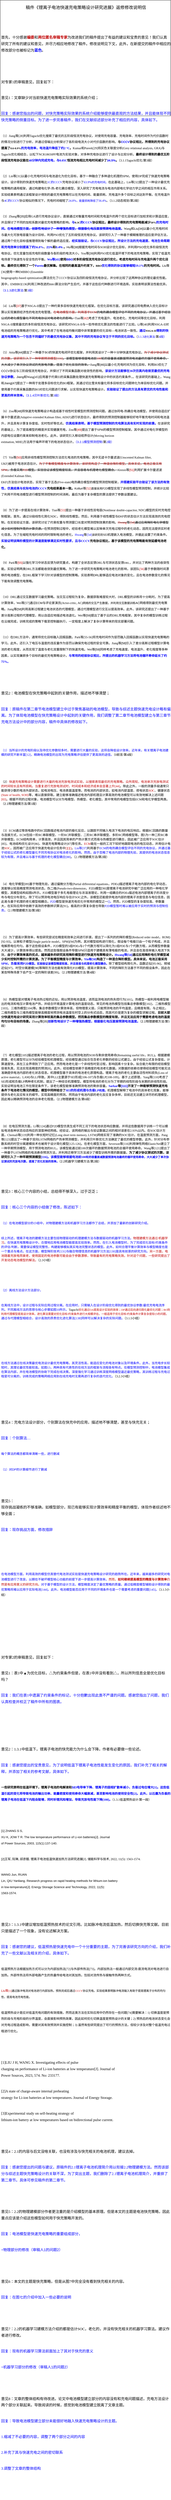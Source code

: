 <mxfile version="24.7.6">
  <diagram name="第 1 页" id="FeokBnFk75L_szwhoE2-">
    <mxGraphModel dx="1066" dy="584" grid="1" gridSize="10" guides="1" tooltips="1" connect="1" arrows="1" fold="1" page="0" pageScale="1" pageWidth="827" pageHeight="1169" math="0" shadow="0">
      <root>
        <mxCell id="0" />
        <mxCell id="1" parent="0" />
        <mxCell id="rjWY6HScssMi8YFPxf11-1" value="&lt;p style=&quot;margin-bottom:0cm;margin-bottom:.0001pt;&lt;br/&gt;text-align:center;line-height:20.0pt;mso-line-height-rule:exactly&quot; align=&quot;center&quot; class=&quot;MsoNormal&quot;&gt;&lt;span style=&quot;font-size:14.0pt;mso-bidi-font-size:16.0pt;font-family:华文中宋&quot;&gt;稿件《锂离子电池快速充电策略设计研究进展》返修修改说明信&lt;span lang=&quot;EN-US&quot;&gt;&lt;/span&gt;&lt;/span&gt;&lt;/p&gt;&lt;br/&gt;&lt;br/&gt;&lt;p style=&quot;margin-bottom:0cm;margin-bottom:.0001pt;line-height:&lt;br/&gt;20.0pt;mso-line-height-rule:exactly&quot; class=&quot;MsoNormal&quot;&gt;&lt;span style=&quot;font-size:12.0pt;&lt;br/&gt;mso-bidi-font-size:14.0pt;font-family:宋体&quot; lang=&quot;EN-US&quot;&gt;&amp;nbsp;&lt;/span&gt;&lt;/p&gt;&lt;br/&gt;&lt;br/&gt;&lt;p style=&quot;margin-bottom:0cm;margin-bottom:.0001pt;text-align:&lt;br/&gt;justify;text-justify:inter-ideograph;line-height:20.0pt;mso-line-height-rule:&lt;br/&gt;exactly&quot; class=&quot;MsoNormal&quot;&gt;&lt;span style=&quot;font-size:12.0pt;font-family:宋体&quot;&gt;首先，十分感谢&lt;b&gt;&lt;span style=&quot;color:#C00000&quot;&gt;编委&lt;/span&gt;&lt;/b&gt;和&lt;b&gt;&lt;span style=&quot;color:#C00000&quot;&gt;两位匿名审稿专家&lt;/span&gt;&lt;/b&gt;为改进我们的稿件提出了有益的建议和宝贵的意见！我们认真研究了所有的建议和意见，并尽力相应地修改了稿件。修改说明见下文，此外，在新提交的稿件中相应的修改部分也被标记为&lt;b&gt;&lt;span style=&quot;color:blue&quot;&gt;蓝色&lt;/span&gt;&lt;/b&gt;。&lt;span lang=&quot;EN-US&quot;&gt;&lt;/span&gt;&lt;/span&gt;&lt;/p&gt;&lt;br/&gt;&lt;br/&gt;&lt;p style=&quot;margin-bottom:0cm;margin-bottom:.0001pt;text-align:&lt;br/&gt;justify;text-justify:inter-ideograph;line-height:20.0pt;mso-line-height-rule:&lt;br/&gt;exactly&quot; class=&quot;MsoNormal&quot;&gt;&lt;span style=&quot;font-size:12.0pt;font-family:宋体&quot; lang=&quot;EN-US&quot;&gt;&amp;nbsp;&lt;/span&gt;&lt;/p&gt;&lt;br/&gt;&lt;br/&gt;&lt;p style=&quot;margin-bottom:0cm;margin-bottom:.0001pt;text-align:&lt;br/&gt;justify;text-justify:inter-ideograph;line-height:20.0pt;mso-line-height-rule:&lt;br/&gt;exactly&quot; class=&quot;MsoNormal&quot;&gt;&lt;span style=&quot;font-size:12.0pt;font-family:宋体&quot;&gt;对专家&lt;span lang=&quot;EN-US&quot;&gt;1&lt;/span&gt;的审稿意见，回复如下：&lt;span lang=&quot;EN-US&quot;&gt;&lt;/span&gt;&lt;/span&gt;&lt;/p&gt;&lt;br/&gt;&lt;br/&gt;&lt;p style=&quot;margin-bottom:0cm;margin-bottom:.0001pt;text-align:&lt;br/&gt;justify;text-justify:inter-ideograph;line-height:20.0pt;mso-line-height-rule:&lt;br/&gt;exactly&quot; class=&quot;MsoNormal&quot;&gt;&lt;span style=&quot;font-size:12.0pt;font-family:宋体&quot;&gt;意见&lt;span lang=&quot;EN-US&quot;&gt;1&lt;/span&gt;：文章缺少对当前快速充电策略实际效果的系统介绍；&lt;span lang=&quot;EN-US&quot;&gt;&lt;/span&gt;&lt;/span&gt;&lt;/p&gt;&lt;br/&gt;&lt;br/&gt;&lt;p style=&quot;margin-bottom:0cm;margin-bottom:.0001pt;text-align:&lt;br/&gt;justify;text-justify:inter-ideograph;line-height:20.0pt;mso-line-height-rule:&lt;br/&gt;exactly&quot; class=&quot;MsoNormal&quot;&gt;&lt;span style=&quot;font-size:12.0pt;font-family:宋体;mso-ascii-font-family:&lt;br/&gt;&amp;quot;Times New Roman&amp;quot;;mso-hansi-font-family:&amp;quot;Times New Roman&amp;quot;;mso-bidi-font-family:&lt;br/&gt;&amp;quot;Times New Roman&amp;quot;;color:blue;mso-bidi-font-weight:bold&quot;&gt;回复：感谢您指出的问题，对快充策略实际效果的系统介绍能够提供最直观的方法结果，并且能体现不同快充策略的侧重目标。为了进一步完善稿件，我们在文献综述部分补充了相应的内容，具体如下。&lt;/span&gt;&lt;span style=&quot;font-size:12.0pt;font-family:&amp;quot;Times New Roman&amp;quot;,serif;&lt;br/&gt;mso-fareast-font-family:宋体;color:blue;mso-bidi-font-weight:bold&quot; lang=&quot;EN-US&quot;&gt;&lt;/span&gt;&lt;/p&gt;&lt;br/&gt;&lt;br/&gt;&lt;p style=&quot;margin-bottom:0cm;margin-bottom:.0001pt;text-align:&lt;br/&gt;justify;text-justify:inter-ideograph;line-height:20.0pt;mso-line-height-rule:&lt;br/&gt;exactly&quot; class=&quot;MsoNormal&quot;&gt;&lt;span style=&quot;font-size: 10pt; font-family: 宋体;&quot;&gt;（&lt;/span&gt;&lt;span style=&quot;font-size: 10pt; font-family: &amp;quot;Times New Roman&amp;quot;, serif;&quot; lang=&quot;EN-US&quot;&gt;1&lt;/span&gt;&lt;span style=&quot;font-size: 10pt; font-family: 宋体;&quot;&gt;）&lt;/span&gt;&lt;span style=&quot;font-size: 10pt; font-family: &amp;quot;Times New Roman&amp;quot;, serif;&quot; lang=&quot;EN-US&quot;&gt;Jiang&lt;/span&gt;&lt;span style=&quot;font-size: 10pt; font-family: 宋体;&quot;&gt;等&lt;/span&gt;&lt;span style=&quot;font-size: 10pt; font-family: &amp;quot;Times New Roman&amp;quot;, serif;&quot; lang=&quot;EN-US&quot;&gt;[28]&lt;/span&gt;&lt;span style=&quot;font-size: 10pt; font-family: 宋体;&quot;&gt;利用&lt;/span&gt;&lt;span style=&quot;font-size: 10pt; font-family: &amp;quot;Times New Roman&amp;quot;, serif;&quot; lang=&quot;EN-US&quot;&gt;Taguchi&lt;/span&gt;&lt;span style=&quot;font-size: 10pt; font-family: 宋体;&quot;&gt;优化搜索了最优的五阶段恒流充电协议，对使用充电容量、充电效率、充电时间作为代价函数时的情况分别进行了分析，并通过信噪比分析探讨了各阶段电流大小对代价函数的影响。&lt;/span&gt;&lt;b&gt;&lt;span style=&quot;font-size:10.0pt;font-family:宋体;mso-ascii-font-family:&amp;quot;Times New Roman&amp;quot;;&lt;br/&gt;mso-hansi-font-family:&amp;quot;Times New Roman&amp;quot;;mso-bidi-font-family:&amp;quot;Times New Roman&amp;quot;;&lt;br/&gt;color:blue&quot;&gt;与&lt;/span&gt;&lt;/b&gt;&lt;b&gt;&lt;span style=&quot;font-size:10.0pt;font-family:&lt;br/&gt;&amp;quot;Times New Roman&amp;quot;,serif;mso-fareast-font-family:宋体;color:blue&quot; lang=&quot;EN-US&quot;&gt;CCCV&lt;/span&gt;&lt;/b&gt;&lt;b&gt;&lt;span style=&quot;font-size:10.0pt;font-family:宋体;mso-ascii-font-family:&amp;quot;Times New Roman&amp;quot;;&lt;br/&gt;mso-hansi-font-family:&amp;quot;Times New Roman&amp;quot;;mso-bidi-font-family:&amp;quot;Times New Roman&amp;quot;;&lt;br/&gt;color:blue&quot;&gt;协议相比，所得到的充电协议提高了&lt;/span&gt;&lt;/b&gt;&lt;b&gt;&lt;span style=&quot;font-size:&lt;br/&gt;10.0pt;font-family:&amp;quot;Times New Roman&amp;quot;,serif;mso-fareast-font-family:宋体;&lt;br/&gt;color:blue&quot; lang=&quot;EN-US&quot;&gt;0.6-0.9%&lt;/span&gt;&lt;/b&gt;&lt;b&gt;&lt;span style=&quot;font-size:10.0pt;font-family:&lt;br/&gt;宋体;mso-ascii-font-family:&amp;quot;Times New Roman&amp;quot;;mso-hansi-font-family:&amp;quot;Times New Roman&amp;quot;;&lt;br/&gt;mso-bidi-font-family:&amp;quot;Times New Roman&amp;quot;;color:blue&quot;&gt;的充电效率，电池温升降低了约&lt;/span&gt;&lt;/b&gt;&lt;b&gt;&lt;span style=&quot;font-size:10.0pt;font-family:&amp;quot;Times New Roman&amp;quot;,serif;&lt;br/&gt;mso-fareast-font-family:宋体;color:blue&quot; lang=&quot;EN-US&quot;&gt;2 °C&lt;/span&gt;&lt;/b&gt;&lt;b&gt;&lt;span style=&quot;font-size:10.0pt;font-family:宋体;mso-ascii-font-family:&amp;quot;Times New Roman&amp;quot;;&lt;br/&gt;mso-hansi-font-family:&amp;quot;Times New Roman&amp;quot;;mso-bidi-font-family:&amp;quot;Times New Roman&amp;quot;;&lt;br/&gt;color:blue&quot;&gt;。&lt;/span&gt;&lt;/b&gt;&lt;span style=&quot;font-size: 10pt; font-family: &amp;quot;Times New Roman&amp;quot;, serif;&quot; lang=&quot;EN-US&quot;&gt;Kumar&lt;/span&gt;&lt;span style=&quot;font-size: 10pt; font-family: 宋体;&quot;&gt;和&lt;/span&gt;&lt;span style=&quot;font-size: 10pt; font-family: &amp;quot;Times New Roman&amp;quot;, serif;&quot; lang=&quot;EN-US&quot;&gt;Pareek[29]&lt;/span&gt;&lt;span style=&quot;font-size: 10pt; font-family: 宋体;&quot;&gt;将灰色关联度分析&lt;/span&gt;&lt;span style=&quot;font-size: 10pt; font-family: &amp;quot;Times New Roman&amp;quot;, serif;&quot; lang=&quot;EN-US&quot;&gt;(Grey relational analysis, GRA)&lt;/span&gt;&lt;span style=&quot;font-size: 10pt; font-family: 宋体;&quot;&gt;与&lt;/span&gt;&lt;span style=&quot;font-size: 10pt; font-family: &amp;quot;Times New Roman&amp;quot;, serif;&quot; lang=&quot;EN-US&quot;&gt;Taguchi&lt;/span&gt;&lt;span style=&quot;font-size: 10pt; font-family: 宋体;&quot;&gt;优化相结合，以松下&lt;/span&gt;&lt;span style=&quot;font-size: 10pt; font-family: &amp;quot;Times New Roman&amp;quot;, serif;&quot; lang=&quot;EN-US&quot;&gt;NCR18650PF&lt;/span&gt;&lt;span style=&quot;font-size: 10pt; font-family: 宋体;&quot;&gt;电池为实验对象，对多种充电协议进行了设计与比较分析。&lt;/span&gt;&lt;b&gt;&lt;span style=&quot;font-size:10.0pt;font-family:宋体;mso-ascii-font-family:&amp;quot;Times New Roman&amp;quot;;&lt;br/&gt;mso-hansi-font-family:&amp;quot;Times New Roman&amp;quot;;mso-bidi-font-family:&amp;quot;Times New Roman&amp;quot;;&lt;br/&gt;color:blue&quot;&gt;最终设计得到的最优五阶段恒流充电协议能在&lt;/span&gt;&lt;/b&gt;&lt;b&gt;&lt;span style=&quot;font-size:10.0pt;font-family:&amp;quot;Times New Roman&amp;quot;,serif;mso-fareast-font-family:&lt;br/&gt;宋体;color:blue&quot; lang=&quot;EN-US&quot;&gt;48&lt;/span&gt;&lt;/b&gt;&lt;b&gt;&lt;span style=&quot;font-size:10.0pt;font-family:宋体;&lt;br/&gt;mso-ascii-font-family:&amp;quot;Times New Roman&amp;quot;;mso-hansi-font-family:&amp;quot;Times New Roman&amp;quot;;&lt;br/&gt;mso-bidi-font-family:&amp;quot;Times New Roman&amp;quot;;color:blue&quot;&gt;分钟内完成充电，与&lt;/span&gt;&lt;/b&gt;&lt;b&gt;&lt;span style=&quot;font-size:10.0pt;font-family:&amp;quot;Times New Roman&amp;quot;,serif;&lt;br/&gt;mso-fareast-font-family:宋体;color:blue&quot; lang=&quot;EN-US&quot;&gt;0.05C&lt;/span&gt;&lt;/b&gt;&lt;b&gt;&lt;span style=&quot;font-size:10.0pt;font-family:宋体;mso-ascii-font-family:&amp;quot;Times New Roman&amp;quot;;&lt;br/&gt;mso-hansi-font-family:&amp;quot;Times New Roman&amp;quot;;mso-bidi-font-family:&amp;quot;Times New Roman&amp;quot;;&lt;br/&gt;color:blue&quot;&gt;恒流充电相比充电时间减少了&lt;/span&gt;&lt;/b&gt;&lt;b&gt;&lt;span style=&quot;font-size:10.0pt;&lt;br/&gt;font-family:&amp;quot;Times New Roman&amp;quot;,serif;mso-fareast-font-family:宋体;color:blue&quot; lang=&quot;EN-US&quot;&gt;34.5%&lt;/span&gt;&lt;/b&gt;&lt;b&gt;&lt;span style=&quot;font-size:10.0pt;font-family:宋体;mso-ascii-font-family:&amp;quot;Times New Roman&amp;quot;;&lt;br/&gt;mso-hansi-font-family:&amp;quot;Times New Roman&amp;quot;;mso-bidi-font-family:&amp;quot;Times New Roman&amp;quot;;&lt;br/&gt;color:blue&quot;&gt;。&lt;/span&gt;&lt;/b&gt;&lt;span style=&quot;font-size: 10pt; font-family: 宋体;&quot;&gt;（&lt;/span&gt;&lt;span style=&quot;font-size: 10pt; font-family: &amp;quot;Times New Roman&amp;quot;, serif;&quot; lang=&quot;EN-US&quot;&gt;3.1.1Taguchi&lt;/span&gt;&lt;span style=&quot;font-size: 10pt; font-family: 宋体;&quot;&gt;优化&lt;/span&gt;&lt;span style=&quot;font-size: 10pt; font-family: &amp;quot;Times New Roman&amp;quot;, serif;&quot; lang=&quot;EN-US&quot;&gt;/&lt;/span&gt;&lt;span style=&quot;font-size: 10pt; font-family: 宋体;&quot;&gt;第&lt;/span&gt;&lt;span style=&quot;font-size: 10pt; font-family: &amp;quot;Times New Roman&amp;quot;, serif;&quot; lang=&quot;EN-US&quot;&gt;3&lt;/span&gt;&lt;span style=&quot;font-size: 10pt; font-family: 宋体;&quot;&gt;段）&lt;/span&gt;&lt;span style=&quot;font-size:10.0pt;font-family:&amp;quot;Times New Roman&amp;quot;,serif;&lt;br/&gt;mso-fareast-font-family:宋体;color:blue;mso-bidi-font-weight:bold&quot; lang=&quot;EN-US&quot;&gt;&lt;/span&gt;&lt;/p&gt;&lt;br/&gt;&lt;br/&gt;&lt;p style=&quot;margin-bottom:0cm;margin-bottom:.0001pt;text-align:&lt;br/&gt;justify;text-justify:inter-ideograph;line-height:20.0pt;mso-line-height-rule:&lt;br/&gt;exactly&quot; class=&quot;MsoNormal&quot;&gt;&lt;span style=&quot;font-size: 10pt; font-family: 宋体;&quot;&gt;（&lt;/span&gt;&lt;span style=&quot;font-size: 10pt; font-family: &amp;quot;Times New Roman&amp;quot;, serif;&quot; lang=&quot;EN-US&quot;&gt;2&lt;/span&gt;&lt;span style=&quot;font-size: 10pt; font-family: 宋体;&quot;&gt;）&lt;/span&gt;&lt;span style=&quot;font-size: 10pt; font-family: &amp;quot;Times New Roman&amp;quot;, serif;&quot; lang=&quot;EN-US&quot;&gt;Lin&lt;/span&gt;&lt;span style=&quot;font-size: 10pt; font-family: 宋体;&quot;&gt;等&lt;/span&gt;&lt;span style=&quot;font-size: 10pt; font-family: &amp;quot;Times New Roman&amp;quot;, serif;&quot; lang=&quot;EN-US&quot;&gt;[31]&lt;/span&gt;&lt;span style=&quot;font-size: 10pt; font-family: 宋体;&quot;&gt;以最小化充电时间与电池退化为优化目标，基于一种融合了多种退化机理的&lt;/span&gt;&lt;span style=&quot;font-size: 10pt; font-family: &amp;quot;Times New Roman&amp;quot;, serif;&quot; lang=&quot;EN-US&quot;&gt;SPM&lt;/span&gt;&lt;span style=&quot;font-size: 10pt; font-family: 宋体;&quot;&gt;，使用&lt;/span&gt;&lt;span style=&quot;font-size: 10pt; font-family: &amp;quot;Times New Roman&amp;quot;, serif;&quot; lang=&quot;EN-US&quot;&gt;DP&lt;/span&gt;&lt;span style=&quot;font-size: 10pt; font-family: 宋体;&quot;&gt;完成了快速充电策略设计。&lt;/span&gt;&lt;span style=&quot;font-size:10.0pt;font-family:宋体;mso-ascii-font-family:&amp;quot;Times New Roman&amp;quot;;&lt;br/&gt;mso-hansi-font-family:&amp;quot;Times New Roman&amp;quot;;mso-bidi-font-family:&amp;quot;Times New Roman&amp;quot;;&lt;br/&gt;color:blue;mso-bidi-font-weight:bold&quot;&gt;设计得到的快速充电策略比&lt;/span&gt;&lt;span style=&quot;font-size:10.0pt;font-family:&amp;quot;Times New Roman&amp;quot;,serif;mso-fareast-font-family:&lt;br/&gt;宋体;color:blue;mso-bidi-font-weight:bold&quot; lang=&quot;EN-US&quot;&gt;1C&lt;/span&gt;&lt;span style=&quot;font-size:10.0pt;&lt;br/&gt;font-family:宋体;mso-ascii-font-family:&amp;quot;Times New Roman&amp;quot;;mso-hansi-font-family:&lt;br/&gt;&amp;quot;Times New Roman&amp;quot;;mso-bidi-font-family:&amp;quot;Times New Roman&amp;quot;;color:blue;mso-bidi-font-weight:&lt;br/&gt;bold&quot;&gt;的&lt;/span&gt;&lt;span style=&quot;font-size:10.0pt;font-family:&amp;quot;Times New Roman&amp;quot;,serif;&lt;br/&gt;mso-fareast-font-family:宋体;color:blue;mso-bidi-font-weight:bold&quot; lang=&quot;EN-US&quot;&gt;CCCV&lt;/span&gt;&lt;span style=&quot;font-size:10.0pt;font-family:宋体;mso-ascii-font-family:&amp;quot;Times New Roman&amp;quot;;&lt;br/&gt;mso-hansi-font-family:&amp;quot;Times New Roman&amp;quot;;mso-bidi-font-family:&amp;quot;Times New Roman&amp;quot;;&lt;br/&gt;color:blue;mso-bidi-font-weight:bold&quot;&gt;充电协议减小了&lt;/span&gt;&lt;span style=&quot;font-size:10.0pt;font-family:&amp;quot;Times New Roman&amp;quot;,serif;mso-fareast-font-family:&lt;br/&gt;宋体;color:blue;mso-bidi-font-weight:bold&quot; lang=&quot;EN-US&quot;&gt;63.9%&lt;/span&gt;&lt;span style=&quot;font-size:&lt;br/&gt;10.0pt;font-family:宋体;mso-ascii-font-family:&amp;quot;Times New Roman&amp;quot;;mso-hansi-font-family:&lt;br/&gt;&amp;quot;Times New Roman&amp;quot;;mso-bidi-font-family:&amp;quot;Times New Roman&amp;quot;;color:blue;mso-bidi-font-weight:&lt;br/&gt;bold&quot;&gt;的充电时间。&lt;/span&gt;&lt;span style=&quot;font-size: 10pt; font-family: 宋体;&quot;&gt;在此基础上，&lt;/span&gt;&lt;span style=&quot;font-size: 10pt; font-family: &amp;quot;Times New Roman&amp;quot;, serif;&quot; lang=&quot;EN-US&quot;&gt;Lin&lt;/span&gt;&lt;span style=&quot;font-size: 10pt; font-family: 宋体;&quot;&gt;等&lt;/span&gt;&lt;span style=&quot;font-size: 10pt; font-family: &amp;quot;Times New Roman&amp;quot;, serif;&quot; lang=&quot;EN-US&quot;&gt;[32]&lt;/span&gt;&lt;span style=&quot;font-size: 10pt; font-family: 宋体;&quot;&gt;提出了一种设计最优充电策略的通用框架，通过构建电化学&lt;/span&gt;&lt;span style=&quot;font-size: 10pt; font-family: &amp;quot;Times New Roman&amp;quot;, serif;&quot; lang=&quot;EN-US&quot;&gt;-&lt;/span&gt;&lt;span style=&quot;font-size: 10pt; font-family: 宋体;&quot;&gt;热&lt;/span&gt;&lt;span style=&quot;font-size: 10pt; font-family: &amp;quot;Times New Roman&amp;quot;, serif;&quot; lang=&quot;EN-US&quot;&gt;-&lt;/span&gt;&lt;span style=&quot;font-size: 10pt; font-family: 宋体;&quot;&gt;老化耦合模型，深入研究了充电电流与电池内部电化学动力学之间的相互作用关系。实验结果表明通过该框架设计得到的最优充电策略可以在充电时间、能量损耗、充电温升多个目标之间达到平衡。&lt;/span&gt;&lt;span style=&quot;font-size:10.0pt;font-family:宋体;mso-ascii-font-family:&amp;quot;Times New Roman&amp;quot;;&lt;br/&gt;mso-hansi-font-family:&amp;quot;Times New Roman&amp;quot;;mso-bidi-font-family:&amp;quot;Times New Roman&amp;quot;;&lt;br/&gt;color:blue;mso-bidi-font-weight:bold&quot;&gt;在充电温升与&lt;/span&gt;&lt;span style=&quot;font-size:10.0pt;font-family:&amp;quot;Times New Roman&amp;quot;,serif;mso-fareast-font-family:&lt;br/&gt;宋体;color:blue;mso-bidi-font-weight:bold&quot; lang=&quot;EN-US&quot;&gt;4C&lt;/span&gt;&lt;span style=&quot;font-size:10.0pt;&lt;br/&gt;font-family:宋体;mso-ascii-font-family:&amp;quot;Times New Roman&amp;quot;;mso-hansi-font-family:&lt;br/&gt;&amp;quot;Times New Roman&amp;quot;;mso-bidi-font-family:&amp;quot;Times New Roman&amp;quot;;color:blue;mso-bidi-font-weight:&lt;br/&gt;bold&quot;&gt;的&lt;/span&gt;&lt;span style=&quot;font-size:10.0pt;font-family:&amp;quot;Times New Roman&amp;quot;,serif;&lt;br/&gt;mso-fareast-font-family:宋体;color:blue;mso-bidi-font-weight:bold&quot; lang=&quot;EN-US&quot;&gt;CCCV&lt;/span&gt;&lt;span style=&quot;font-size:10.0pt;font-family:宋体;mso-ascii-font-family:&amp;quot;Times New Roman&amp;quot;;&lt;br/&gt;mso-hansi-font-family:&amp;quot;Times New Roman&amp;quot;;mso-bidi-font-family:&amp;quot;Times New Roman&amp;quot;;&lt;br/&gt;color:blue;mso-bidi-font-weight:bold&quot;&gt;协议相似的情况下，充电时间缩短了&lt;/span&gt;&lt;span style=&quot;font-size:10.0pt;font-family:&amp;quot;Times New Roman&amp;quot;,serif;mso-fareast-font-family:&lt;br/&gt;宋体;color:blue;mso-bidi-font-weight:bold&quot; lang=&quot;EN-US&quot;&gt;24.8%&lt;/span&gt;&lt;span style=&quot;font-size:&lt;br/&gt;10.0pt;font-family:宋体;mso-ascii-font-family:&amp;quot;Times New Roman&amp;quot;;mso-hansi-font-family:&lt;br/&gt;&amp;quot;Times New Roman&amp;quot;;mso-bidi-font-family:&amp;quot;Times New Roman&amp;quot;;color:blue;mso-bidi-font-weight:&lt;br/&gt;bold&quot;&gt;，能量损耗降低了&lt;/span&gt;&lt;span style=&quot;font-size:10.0pt;font-family:&amp;quot;Times New Roman&amp;quot;,serif;&lt;br/&gt;mso-fareast-font-family:宋体;color:blue;mso-bidi-font-weight:bold&quot; lang=&quot;EN-US&quot;&gt;56.4%&lt;/span&gt;&lt;span style=&quot;font-size:10.0pt;font-family:宋体;mso-ascii-font-family:&amp;quot;Times New Roman&amp;quot;;&lt;br/&gt;mso-hansi-font-family:&amp;quot;Times New Roman&amp;quot;;mso-bidi-font-family:&amp;quot;Times New Roman&amp;quot;;&lt;br/&gt;color:blue;mso-bidi-font-weight:bold&quot;&gt;。&lt;/span&gt;&lt;span style=&quot;font-size: 10pt; font-family: 宋体;&quot;&gt;（&lt;/span&gt;&lt;span style=&quot;font-size: 10pt; font-family: &amp;quot;Times New Roman&amp;quot;, serif;&quot; lang=&quot;EN-US&quot;&gt;3.1.2&lt;/span&gt;&lt;span style=&quot;font-size: 10pt; font-family: 宋体;&quot;&gt;动态规划&lt;/span&gt;&lt;span style=&quot;font-size: 10pt; font-family: &amp;quot;Times New Roman&amp;quot;, serif;&quot; lang=&quot;EN-US&quot;&gt;/&lt;/span&gt;&lt;span style=&quot;font-size: 10pt; font-family: 宋体;&quot;&gt;第&lt;/span&gt;&lt;span style=&quot;font-size: 10pt; font-family: &amp;quot;Times New Roman&amp;quot;, serif;&quot; lang=&quot;EN-US&quot;&gt;2&lt;/span&gt;&lt;span style=&quot;font-size: 10pt; font-family: 宋体;&quot;&gt;段）&lt;/span&gt;&lt;span style=&quot;font-size: 10pt; font-family: &amp;quot;Times New Roman&amp;quot;, serif;&quot; lang=&quot;EN-US&quot;&gt;&lt;/span&gt;&lt;/p&gt;&lt;br/&gt;&lt;br/&gt;&lt;p style=&quot;margin-bottom:0cm;margin-bottom:.0001pt;text-align:&lt;br/&gt;justify;text-justify:inter-ideograph;line-height:20.0pt;mso-line-height-rule:&lt;br/&gt;exactly&quot; class=&quot;MsoNormal&quot;&gt;&lt;span style=&quot;font-size:10.0pt;font-family:宋体;mso-ascii-font-family:&lt;br/&gt;&amp;quot;Times New Roman&amp;quot;;mso-hansi-font-family:&amp;quot;Times New Roman&amp;quot;;mso-bidi-font-family:&lt;br/&gt;&amp;quot;Times New Roman&amp;quot;;mso-bidi-font-weight:bold&quot;&gt;（&lt;/span&gt;&lt;span style=&quot;font-size:10.0pt;font-family:&amp;quot;Times New Roman&amp;quot;,serif;mso-fareast-font-family:&lt;br/&gt;宋体;mso-bidi-font-weight:bold&quot; lang=&quot;EN-US&quot;&gt;3&lt;/span&gt;&lt;span style=&quot;font-size:10.0pt;font-family:&lt;br/&gt;宋体;mso-ascii-font-family:&amp;quot;Times New Roman&amp;quot;;mso-hansi-font-family:&amp;quot;Times New Roman&amp;quot;;&lt;br/&gt;mso-bidi-font-family:&amp;quot;Times New Roman&amp;quot;;mso-bidi-font-weight:bold&quot;&gt;）&lt;/span&gt;&lt;span style=&quot;font-size:10.0pt;font-family:&amp;quot;Times New Roman&amp;quot;,serif;&lt;br/&gt;mso-fareast-font-family:宋体;mso-bidi-font-weight:bold&quot; lang=&quot;EN-US&quot;&gt;Zhang&lt;/span&gt;&lt;span style=&quot;font-size:10.0pt;font-family:宋体;mso-ascii-font-family:&amp;quot;Times New Roman&amp;quot;;&lt;br/&gt;mso-hansi-font-family:&amp;quot;Times New Roman&amp;quot;;mso-bidi-font-family:&amp;quot;Times New Roman&amp;quot;;&lt;br/&gt;mso-bidi-font-weight:bold&quot;&gt;等&lt;/span&gt;&lt;span style=&quot;font-size:10.0pt;&lt;br/&gt;font-family:&amp;quot;Times New Roman&amp;quot;,serif;mso-fareast-font-family:宋体;mso-bidi-font-weight:&lt;br/&gt;bold&quot; lang=&quot;EN-US&quot;&gt;[35]&lt;/span&gt;&lt;span style=&quot;font-size:10.0pt;font-family:宋体;mso-ascii-font-family:&lt;br/&gt;&amp;quot;Times New Roman&amp;quot;;mso-hansi-font-family:&amp;quot;Times New Roman&amp;quot;;mso-bidi-font-family:&lt;br/&gt;&amp;quot;Times New Roman&amp;quot;;mso-bidi-font-weight:bold&quot;&gt;应用&lt;/span&gt;&lt;span style=&quot;font-size:10.0pt;font-family:&amp;quot;Times New Roman&amp;quot;,serif;mso-fareast-font-family:&lt;br/&gt;宋体;mso-bidi-font-weight:bold&quot; lang=&quot;EN-US&quot;&gt;GA&lt;/span&gt;&lt;span style=&quot;font-size:10.0pt;&lt;br/&gt;font-family:宋体;mso-ascii-font-family:&amp;quot;Times New Roman&amp;quot;;mso-hansi-font-family:&lt;br/&gt;&amp;quot;Times New Roman&amp;quot;;mso-bidi-font-family:&amp;quot;Times New Roman&amp;quot;;mso-bidi-font-weight:&lt;br/&gt;bold&quot;&gt;进行充电协议设计，直接通过对衡量充电时间和充电温升的两个优化目标进行加权求和计算适应度，并且探讨了不同的加权系数对最优充电策略的影响。&lt;b&gt;&lt;span style=&quot;color:blue&quot;&gt;与&lt;/span&gt;&lt;/b&gt;&lt;/span&gt;&lt;b&gt;&lt;span style=&quot;font-size:&lt;br/&gt;10.0pt;font-family:&amp;quot;Times New Roman&amp;quot;,serif;mso-fareast-font-family:宋体;&lt;br/&gt;color:blue&quot; lang=&quot;EN-US&quot;&gt;0.3C&lt;/span&gt;&lt;/b&gt;&lt;b&gt;&lt;span style=&quot;font-size:10.0pt;font-family:宋体;&lt;br/&gt;mso-ascii-font-family:&amp;quot;Times New Roman&amp;quot;;mso-hansi-font-family:&amp;quot;Times New Roman&amp;quot;;&lt;br/&gt;mso-bidi-font-family:&amp;quot;Times New Roman&amp;quot;;color:blue&quot;&gt;的&lt;/span&gt;&lt;/b&gt;&lt;b&gt;&lt;span style=&quot;font-size:10.0pt;font-family:&amp;quot;Times New Roman&amp;quot;,serif;&lt;br/&gt;mso-fareast-font-family:宋体;color:blue&quot; lang=&quot;EN-US&quot;&gt;CCCV&lt;/span&gt;&lt;/b&gt;&lt;b&gt;&lt;span style=&quot;font-size:10.0pt;font-family:宋体;mso-ascii-font-family:&amp;quot;Times New Roman&amp;quot;;&lt;br/&gt;mso-hansi-font-family:&amp;quot;Times New Roman&amp;quot;;mso-bidi-font-family:&amp;quot;Times New Roman&amp;quot;;&lt;br/&gt;color:blue&quot;&gt;协议相比，最终设计得到的充电策略能减少&lt;/span&gt;&lt;/b&gt;&lt;b&gt;&lt;span style=&quot;font-size:&lt;br/&gt;10.0pt;font-family:&amp;quot;Times New Roman&amp;quot;,serif;mso-fareast-font-family:宋体;&lt;br/&gt;color:blue&quot; lang=&quot;EN-US&quot;&gt;50%&lt;/span&gt;&lt;/b&gt;&lt;b&gt;&lt;span style=&quot;font-size:10.0pt;font-family:宋体;&lt;br/&gt;mso-ascii-font-family:&amp;quot;Times New Roman&amp;quot;;mso-hansi-font-family:&amp;quot;Times New Roman&amp;quot;;&lt;br/&gt;mso-bidi-font-family:&amp;quot;Times New Roman&amp;quot;;color:blue&quot;&gt;的充电时间。&lt;s&gt;在电池模型方面，创新性地设计了一种增强热模型，根据极化电压直接预测电池温度&lt;/s&gt;。&lt;/span&gt;&lt;/b&gt;&lt;span style=&quot;font-size:10.0pt;font-family:&amp;quot;Times New Roman&amp;quot;,serif;&lt;br/&gt;mso-fareast-font-family:宋体;mso-bidi-font-weight:bold&quot; lang=&quot;EN-US&quot;&gt;Wang&lt;/span&gt;&lt;span style=&quot;font-size:10.0pt;font-family:宋体;mso-ascii-font-family:&amp;quot;Times New Roman&amp;quot;;&lt;br/&gt;mso-hansi-font-family:&amp;quot;Times New Roman&amp;quot;;mso-bidi-font-family:&amp;quot;Times New Roman&amp;quot;;&lt;br/&gt;mso-bidi-font-weight:bold&quot;&gt;和&lt;/span&gt;&lt;span style=&quot;font-size:10.0pt;&lt;br/&gt;font-family:&amp;quot;Times New Roman&amp;quot;,serif;mso-fareast-font-family:宋体;mso-bidi-font-weight:&lt;br/&gt;bold&quot; lang=&quot;EN-US&quot;&gt;Liu[34]&lt;/span&gt;&lt;span style=&quot;font-size:10.0pt;font-family:宋体;mso-ascii-font-family:&lt;br/&gt;&amp;quot;Times New Roman&amp;quot;;mso-hansi-font-family:&amp;quot;Times New Roman&amp;quot;;mso-bidi-font-family:&lt;br/&gt;&amp;quot;Times New Roman&amp;quot;;mso-bidi-font-weight:bold&quot;&gt;以最小化充电时间与最大化可放电容量为设计目标，利用&lt;/span&gt;&lt;span style=&quot;font-size:10.0pt;font-family:&amp;quot;Times New Roman&amp;quot;,serif;&lt;br/&gt;mso-fareast-font-family:宋体;mso-bidi-font-weight:bold&quot; lang=&quot;EN-US&quot;&gt;PSO&lt;/span&gt;&lt;span style=&quot;font-size:10.0pt;font-family:宋体;mso-ascii-font-family:&amp;quot;Times New Roman&amp;quot;;&lt;br/&gt;mso-hansi-font-family:&amp;quot;Times New Roman&amp;quot;;mso-bidi-font-family:&amp;quot;Times New Roman&amp;quot;;&lt;br/&gt;mso-bidi-font-weight:bold&quot;&gt;优化了五阶段恒流充电协议。该研究引入了一种基于模糊推理的适应度评估方法，通过两个优化目标值推理得到每个解的最终适应度。&lt;b&gt;&lt;span style=&quot;color:blue&quot;&gt;经实验验证，与&lt;/span&gt;&lt;/b&gt;&lt;/span&gt;&lt;b&gt;&lt;span style=&quot;font-size:10.0pt;font-family:&amp;quot;Times New Roman&amp;quot;,serif;mso-fareast-font-family:&lt;br/&gt;宋体;color:blue&quot; lang=&quot;EN-US&quot;&gt;CCCV&lt;/span&gt;&lt;/b&gt;&lt;b&gt;&lt;span style=&quot;font-size:10.0pt;font-family:&lt;br/&gt;宋体;mso-ascii-font-family:&amp;quot;Times New Roman&amp;quot;;mso-hansi-font-family:&amp;quot;Times New Roman&amp;quot;;&lt;br/&gt;mso-bidi-font-family:&amp;quot;Times New Roman&amp;quot;;color:blue&quot;&gt;协议相比，所设计方法的充电速度、电池生命周期和充电效率分别提高了约&lt;/span&gt;&lt;/b&gt;&lt;b&gt;&lt;span style=&quot;font-size:10.0pt;font-family:&amp;quot;Times New Roman&amp;quot;,serif;&lt;br/&gt;mso-fareast-font-family:宋体;color:blue&quot; lang=&quot;EN-US&quot;&gt;56.8%&lt;/span&gt;&lt;/b&gt;&lt;b&gt;&lt;span style=&quot;font-size:10.0pt;font-family:宋体;mso-ascii-font-family:&amp;quot;Times New Roman&amp;quot;;&lt;br/&gt;mso-hansi-font-family:&amp;quot;Times New Roman&amp;quot;;mso-bidi-font-family:&amp;quot;Times New Roman&amp;quot;;&lt;br/&gt;color:blue&quot;&gt;、&lt;/span&gt;&lt;/b&gt;&lt;b&gt;&lt;span style=&quot;font-size:10.0pt;font-family:&lt;br/&gt;&amp;quot;Times New Roman&amp;quot;,serif;mso-fareast-font-family:宋体;color:blue&quot; lang=&quot;EN-US&quot;&gt;21%&lt;/span&gt;&lt;/b&gt;&lt;b&gt;&lt;span style=&quot;font-size:10.0pt;font-family:宋体;mso-ascii-font-family:&amp;quot;Times New Roman&amp;quot;;&lt;br/&gt;mso-hansi-font-family:&amp;quot;Times New Roman&amp;quot;;mso-bidi-font-family:&amp;quot;Times New Roman&amp;quot;;&lt;br/&gt;color:blue&quot;&gt;和&lt;/span&gt;&lt;/b&gt;&lt;b&gt;&lt;span style=&quot;font-size:10.0pt;font-family:&lt;br/&gt;&amp;quot;Times New Roman&amp;quot;,serif;mso-fareast-font-family:宋体;color:blue&quot; lang=&quot;EN-US&quot;&gt;0.4% &lt;/span&gt;&lt;/b&gt;&lt;b&gt;&lt;span style=&quot;font-size:10.0pt;font-family:宋体;mso-ascii-font-family:&amp;quot;Times New Roman&amp;quot;;&lt;br/&gt;mso-hansi-font-family:&amp;quot;Times New Roman&amp;quot;;mso-bidi-font-family:&amp;quot;Times New Roman&amp;quot;;&lt;br/&gt;color:blue&quot;&gt;。&lt;/span&gt;&lt;/b&gt;&lt;span style=&quot;font-size:10.0pt;font-family:&lt;br/&gt;&amp;quot;Times New Roman&amp;quot;,serif;mso-fareast-font-family:宋体;mso-bidi-font-weight:bold&quot; lang=&quot;EN-US&quot;&gt;Hu&lt;/span&gt;&lt;span style=&quot;font-size:10.0pt;font-family:宋体;mso-ascii-font-family:&amp;quot;Times New Roman&amp;quot;;&lt;br/&gt;mso-hansi-font-family:&amp;quot;Times New Roman&amp;quot;;mso-bidi-font-family:&amp;quot;Times New Roman&amp;quot;;&lt;br/&gt;mso-bidi-font-weight:bold&quot;&gt;等&lt;/span&gt;&lt;span style=&quot;font-size:10.0pt;&lt;br/&gt;font-family:&amp;quot;Times New Roman&amp;quot;,serif;mso-fareast-font-family:宋体;mso-bidi-font-weight:&lt;br/&gt;bold&quot; lang=&quot;EN-US&quot;&gt;[38]&lt;/span&gt;&lt;span style=&quot;font-size:10.0pt;font-family:宋体;mso-ascii-font-family:&lt;br/&gt;&amp;quot;Times New Roman&amp;quot;;mso-hansi-font-family:&amp;quot;Times New Roman&amp;quot;;mso-bidi-font-family:&lt;br/&gt;&amp;quot;Times New Roman&amp;quot;;mso-bidi-font-weight:bold&quot;&gt;根据充电时间与&lt;/span&gt;&lt;span style=&quot;font-size:10.0pt;font-family:&amp;quot;Times New Roman&amp;quot;,serif;mso-fareast-font-family:&lt;br/&gt;宋体;mso-bidi-font-weight:bold&quot; lang=&quot;EN-US&quot;&gt;SOH&lt;/span&gt;&lt;span style=&quot;font-size:10.0pt;&lt;br/&gt;font-family:宋体;mso-ascii-font-family:&amp;quot;Times New Roman&amp;quot;;mso-hansi-font-family:&lt;br/&gt;&amp;quot;Times New Roman&amp;quot;;mso-bidi-font-family:&amp;quot;Times New Roman&amp;quot;;mso-bidi-font-weight:&lt;br/&gt;bold&quot;&gt;设计优化目标，并利用&lt;/span&gt;&lt;span style=&quot;font-size:10.0pt;font-family:&lt;br/&gt;&amp;quot;Times New Roman&amp;quot;,serif;mso-fareast-font-family:宋体;mso-bidi-font-weight:bold&quot; lang=&quot;EN-US&quot;&gt;PSO&lt;/span&gt;&lt;span style=&quot;font-size:10.0pt;font-family:宋体;mso-ascii-font-family:&amp;quot;Times New Roman&amp;quot;;&lt;br/&gt;mso-hansi-font-family:&amp;quot;Times New Roman&amp;quot;;mso-bidi-font-family:&amp;quot;Times New Roman&amp;quot;;&lt;br/&gt;mso-bidi-font-weight:bold&quot;&gt;优化多阶段恒流充电协议。优化变量包括充电阶段数量与各阶段的电流大小。&lt;/span&gt;&lt;span style=&quot;font-size:10.0pt;font-family:&amp;quot;Times New Roman&amp;quot;,serif;&lt;br/&gt;mso-fareast-font-family:宋体;mso-bidi-font-weight:bold&quot; lang=&quot;EN-US&quot;&gt;You&lt;/span&gt;&lt;span style=&quot;font-size:10.0pt;font-family:宋体;mso-ascii-font-family:&amp;quot;Times New Roman&amp;quot;;&lt;br/&gt;mso-hansi-font-family:&amp;quot;Times New Roman&amp;quot;;mso-bidi-font-family:&amp;quot;Times New Roman&amp;quot;;&lt;br/&gt;mso-bidi-font-weight:bold&quot;&gt;等&lt;/span&gt;&lt;span style=&quot;font-size:10.0pt;&lt;br/&gt;font-family:&amp;quot;Times New Roman&amp;quot;,serif;mso-fareast-font-family:宋体;mso-bidi-font-weight:&lt;br/&gt;bold&quot; lang=&quot;EN-US&quot;&gt;[39]&lt;/span&gt;&lt;span style=&quot;font-size:10.0pt;font-family:宋体;mso-ascii-font-family:&lt;br/&gt;&amp;quot;Times New Roman&amp;quot;;mso-hansi-font-family:&amp;quot;Times New Roman&amp;quot;;mso-bidi-font-family:&lt;br/&gt;&amp;quot;Times New Roman&amp;quot;;mso-bidi-font-weight:bold&quot;&gt;利用&lt;/span&gt;&lt;span style=&quot;font-size:10.0pt;font-family:&amp;quot;Times New Roman&amp;quot;,serif;mso-fareast-font-family:&lt;br/&gt;宋体;mso-bidi-font-weight:bold&quot; lang=&quot;EN-US&quot;&gt;PSO&lt;/span&gt;&lt;span style=&quot;font-size:10.0pt;&lt;br/&gt;font-family:宋体;mso-ascii-font-family:&amp;quot;Times New Roman&amp;quot;;mso-hansi-font-family:&lt;br/&gt;&amp;quot;Times New Roman&amp;quot;;mso-bidi-font-family:&amp;quot;Times New Roman&amp;quot;;mso-bidi-font-weight:&lt;br/&gt;bold&quot;&gt;优化低温环境下的电池充电策略，实现了低温充电场景下快速性与安全性的平衡。&lt;/span&gt;&lt;b&gt;&lt;span style=&quot;font-size:10.0pt;font-family:&amp;quot;Times New Roman&amp;quot;,serif;mso-fareast-font-family:&lt;br/&gt;宋体;color:blue&quot; lang=&quot;EN-US&quot;&gt;Wu&lt;/span&gt;&lt;/b&gt;&lt;b&gt;&lt;span style=&quot;font-size:10.0pt;font-family:宋体;&lt;br/&gt;mso-ascii-font-family:&amp;quot;Times New Roman&amp;quot;;mso-hansi-font-family:&amp;quot;Times New Roman&amp;quot;;&lt;br/&gt;mso-bidi-font-family:&amp;quot;Times New Roman&amp;quot;;color:blue&quot;&gt;等&lt;/span&gt;&lt;/b&gt;&lt;b&gt;&lt;span style=&quot;font-size:10.0pt;font-family:&amp;quot;Times New Roman&amp;quot;,serif;&lt;br/&gt;mso-fareast-font-family:宋体;color:blue&quot; lang=&quot;EN-US&quot;&gt;[41]&lt;/span&gt;&lt;/b&gt;&lt;b&gt;&lt;span style=&quot;font-size:10.0pt;font-family:宋体;mso-ascii-font-family:&amp;quot;Times New Roman&amp;quot;;&lt;br/&gt;mso-hansi-font-family:&amp;quot;Times New Roman&amp;quot;;mso-bidi-font-family:&amp;quot;Times New Roman&amp;quot;;&lt;br/&gt;color:blue&quot;&gt;使用&lt;/span&gt;&lt;/b&gt;&lt;b&gt;&lt;span style=&quot;font-size:10.0pt;&lt;br/&gt;font-family:&amp;quot;Times New Roman&amp;quot;,serif;mso-fareast-font-family:宋体;color:blue&quot; lang=&quot;EN-US&quot;&gt;BBO&lt;/span&gt;&lt;/b&gt;&lt;b&gt;&lt;span style=&quot;font-size:10.0pt;font-family:宋体;mso-ascii-font-family:&amp;quot;Times New Roman&amp;quot;;&lt;br/&gt;mso-hansi-font-family:&amp;quot;Times New Roman&amp;quot;;mso-bidi-font-family:&amp;quot;Times New Roman&amp;quot;;&lt;br/&gt;color:blue&quot;&gt;对多阶段恒流充电协议进行优化，考虑充电时间与充电温升两个优化目标。最终优化得到了一个&lt;/span&gt;&lt;/b&gt;&lt;b&gt;&lt;span style=&quot;font-size:10.0pt;font-family:&amp;quot;Times New Roman&amp;quot;,serif;&lt;br/&gt;mso-fareast-font-family:宋体;color:blue&quot; lang=&quot;EN-US&quot;&gt;Pareto&lt;/span&gt;&lt;/b&gt;&lt;b&gt;&lt;span style=&quot;font-size:10.0pt;font-family:宋体;mso-ascii-font-family:&amp;quot;Times New Roman&amp;quot;;&lt;br/&gt;mso-hansi-font-family:&amp;quot;Times New Roman&amp;quot;;mso-bidi-font-family:&amp;quot;Times New Roman&amp;quot;;&lt;br/&gt;color:blue&quot;&gt;最优解集。在相同的最高温升约束下，&lt;/span&gt;&lt;/b&gt;&lt;b&gt;&lt;span style=&quot;font-size:&lt;br/&gt;10.0pt;font-family:&amp;quot;Times New Roman&amp;quot;,serif;mso-fareast-font-family:宋体;&lt;br/&gt;color:blue&quot; lang=&quot;EN-US&quot;&gt;BBO&lt;/span&gt;&lt;/b&gt;&lt;b&gt;&lt;span style=&quot;font-size:10.0pt;font-family:宋体;&lt;br/&gt;mso-ascii-font-family:&amp;quot;Times New Roman&amp;quot;;mso-hansi-font-family:&amp;quot;Times New Roman&amp;quot;;&lt;br/&gt;mso-bidi-font-family:&amp;quot;Times New Roman&amp;quot;;color:blue&quot;&gt;优化得到的协议能够缩短&lt;/span&gt;&lt;/b&gt;&lt;b&gt;&lt;span style=&quot;font-size:10.0pt;font-family:&amp;quot;Times New Roman&amp;quot;,serif;&lt;br/&gt;mso-fareast-font-family:宋体;color:blue&quot; lang=&quot;EN-US&quot;&gt;19.1%&lt;/span&gt;&lt;/b&gt;&lt;b&gt;&lt;span style=&quot;font-size:10.0pt;font-family:宋体;mso-ascii-font-family:&amp;quot;Times New Roman&amp;quot;;&lt;br/&gt;mso-hansi-font-family:&amp;quot;Times New Roman&amp;quot;;mso-bidi-font-family:&amp;quot;Times New Roman&amp;quot;;&lt;br/&gt;color:blue&quot;&gt;的充电时间。&lt;/span&gt;&lt;/b&gt;&lt;span style=&quot;font-size:10.0pt;&lt;br/&gt;font-family:&amp;quot;Times New Roman&amp;quot;,serif;mso-fareast-font-family:宋体;mso-bidi-font-weight:&lt;br/&gt;bold&quot; lang=&quot;EN-US&quot;&gt;Liu&lt;/span&gt;&lt;span style=&quot;font-size:10.0pt;font-family:宋体;mso-ascii-font-family:&lt;br/&gt;&amp;quot;Times New Roman&amp;quot;;mso-hansi-font-family:&amp;quot;Times New Roman&amp;quot;;mso-bidi-font-family:&lt;br/&gt;&amp;quot;Times New Roman&amp;quot;;mso-bidi-font-weight:bold&quot;&gt;等&lt;/span&gt;&lt;span style=&quot;font-size:10.0pt;font-family:&amp;quot;Times New Roman&amp;quot;,serif;mso-fareast-font-family:&lt;br/&gt;宋体;mso-bidi-font-weight:bold&quot; lang=&quot;EN-US&quot;&gt;[36]&lt;/span&gt;&lt;span style=&quot;font-size:10.0pt;&lt;br/&gt;font-family:宋体;mso-ascii-font-family:&amp;quot;Times New Roman&amp;quot;;mso-hansi-font-family:&lt;br/&gt;&amp;quot;Times New Roman&amp;quot;;mso-bidi-font-family:&amp;quot;Times New Roman&amp;quot;;mso-bidi-font-weight:&lt;br/&gt;bold&quot;&gt;使用一种&lt;/span&gt;&lt;span style=&quot;font-size:10.0pt;font-family:&amp;quot;Times New Roman&amp;quot;,serif;&lt;br/&gt;mso-fareast-font-family:宋体;mso-bidi-font-weight:bold&quot; lang=&quot;EN-US&quot;&gt;EMBBO (Ensemble&lt;br/&gt;biogeography-based optimization)&lt;/span&gt;&lt;span style=&quot;font-size:10.0pt;&lt;br/&gt;font-family:宋体;mso-ascii-font-family:&amp;quot;Times New Roman&amp;quot;;mso-hansi-font-family:&lt;br/&gt;&amp;quot;Times New Roman&amp;quot;;mso-bidi-font-family:&amp;quot;Times New Roman&amp;quot;;mso-bidi-font-weight:&lt;br/&gt;bold&quot;&gt;算法优化了&lt;/span&gt;&lt;span style=&quot;font-size:10.0pt;font-family:&amp;quot;Times New Roman&amp;quot;,serif;&lt;br/&gt;mso-fareast-font-family:宋体;mso-bidi-font-weight:bold&quot; lang=&quot;EN-US&quot;&gt;CCCV&lt;/span&gt;&lt;span style=&quot;font-size:10.0pt;font-family:宋体;mso-ascii-font-family:&amp;quot;Times New Roman&amp;quot;;&lt;br/&gt;mso-hansi-font-family:&amp;quot;Times New Roman&amp;quot;;mso-bidi-font-family:&amp;quot;Times New Roman&amp;quot;;&lt;br/&gt;mso-bidi-font-weight:bold&quot;&gt;协议以及四阶段恒流充电协议，并分析比较了这两种协议的理论最优性能。其中，&lt;/span&gt;&lt;span style=&quot;font-size:10.0pt;font-family:&amp;quot;Times New Roman&amp;quot;,serif;&lt;br/&gt;mso-fareast-font-family:宋体;mso-bidi-font-weight:bold&quot; lang=&quot;EN-US&quot;&gt;EMBBO[136]&lt;/span&gt;&lt;span style=&quot;font-size:10.0pt;font-family:宋体;mso-ascii-font-family:&amp;quot;Times New Roman&amp;quot;;&lt;br/&gt;mso-hansi-font-family:&amp;quot;Times New Roman&amp;quot;;mso-bidi-font-family:&amp;quot;Times New Roman&amp;quot;;&lt;br/&gt;mso-bidi-font-weight:bold&quot;&gt;利用三种改进的&lt;/span&gt;&lt;span style=&quot;font-size:&lt;br/&gt;10.0pt;font-family:&amp;quot;Times New Roman&amp;quot;,serif;mso-fareast-font-family:宋体;&lt;br/&gt;mso-bidi-font-weight:bold&quot; lang=&quot;EN-US&quot;&gt;BBO&lt;/span&gt;&lt;span style=&quot;font-size:10.0pt;font-family:&lt;br/&gt;宋体;mso-ascii-font-family:&amp;quot;Times New Roman&amp;quot;;mso-hansi-font-family:&amp;quot;Times New Roman&amp;quot;;&lt;br/&gt;mso-bidi-font-family:&amp;quot;Times New Roman&amp;quot;;mso-bidi-font-weight:bold&quot;&gt;算法分别产生后代，并基于这些后代种群进行环境选择。实验表明该算法性能优异。&lt;span style=&quot;color:blue&quot;&gt;（&lt;/span&gt;&lt;/span&gt;&lt;span style=&quot;font-size:10.0pt;&lt;br/&gt;font-family:&amp;quot;Times New Roman&amp;quot;,serif;mso-fareast-font-family:宋体;color:blue;&lt;br/&gt;mso-bidi-font-weight:bold&quot; lang=&quot;EN-US&quot;&gt;3.1.3&lt;/span&gt;&lt;span style=&quot;font-size:10.0pt;&lt;br/&gt;font-family:宋体;mso-ascii-font-family:&amp;quot;Times New Roman&amp;quot;;mso-hansi-font-family:&lt;br/&gt;&amp;quot;Times New Roman&amp;quot;;mso-bidi-font-family:&amp;quot;Times New Roman&amp;quot;;color:blue;mso-bidi-font-weight:&lt;br/&gt;bold&quot;&gt;进化算法&lt;/span&gt;&lt;span style=&quot;font-size:10.0pt;font-family:&amp;quot;Times New Roman&amp;quot;,serif;&lt;br/&gt;mso-fareast-font-family:宋体;color:blue;mso-bidi-font-weight:bold&quot; lang=&quot;EN-US&quot;&gt;/&lt;/span&gt;&lt;span style=&quot;font-size:10.0pt;font-family:宋体;mso-ascii-font-family:&amp;quot;Times New Roman&amp;quot;;&lt;br/&gt;mso-hansi-font-family:&amp;quot;Times New Roman&amp;quot;;mso-bidi-font-family:&amp;quot;Times New Roman&amp;quot;;&lt;br/&gt;color:blue;mso-bidi-font-weight:bold&quot;&gt;第&lt;/span&gt;&lt;span style=&quot;font-size:10.0pt;font-family:&amp;quot;Times New Roman&amp;quot;,serif;mso-fareast-font-family:&lt;br/&gt;宋体;color:blue;mso-bidi-font-weight:bold&quot; lang=&quot;EN-US&quot;&gt;3&lt;/span&gt;&lt;span style=&quot;font-size:10.0pt;&lt;br/&gt;font-family:宋体;mso-ascii-font-family:&amp;quot;Times New Roman&amp;quot;;mso-hansi-font-family:&lt;br/&gt;&amp;quot;Times New Roman&amp;quot;;mso-bidi-font-family:&amp;quot;Times New Roman&amp;quot;;color:blue;mso-bidi-font-weight:&lt;br/&gt;bold&quot;&gt;段）&lt;/span&gt;&lt;span style=&quot;font-size:10.0pt;font-family:&amp;quot;Times New Roman&amp;quot;,serif;&lt;br/&gt;mso-fareast-font-family:宋体;color:blue;mso-bidi-font-weight:bold&quot; lang=&quot;EN-US&quot;&gt;&lt;/span&gt;&lt;/p&gt;&lt;br/&gt;&lt;br/&gt;&lt;p style=&quot;margin-bottom:0cm;margin-bottom:.0001pt;text-align:&lt;br/&gt;justify;text-justify:inter-ideograph;line-height:20.0pt;mso-line-height-rule:&lt;br/&gt;exactly&quot; class=&quot;MsoNormal&quot;&gt;&lt;span style=&quot;font-size:10.0pt;font-family:宋体;mso-ascii-font-family:&lt;br/&gt;&amp;quot;Times New Roman&amp;quot;;mso-hansi-font-family:&amp;quot;Times New Roman&amp;quot;;mso-bidi-font-family:&lt;br/&gt;&amp;quot;Times New Roman&amp;quot;;mso-bidi-font-weight:bold&quot;&gt;（&lt;/span&gt;&lt;span style=&quot;font-size:10.0pt;font-family:&amp;quot;Times New Roman&amp;quot;,serif;mso-fareast-font-family:&lt;br/&gt;宋体;mso-bidi-font-weight:bold&quot; lang=&quot;EN-US&quot;&gt;4&lt;/span&gt;&lt;span style=&quot;font-size:10.0pt;font-family:&lt;br/&gt;宋体;mso-ascii-font-family:&amp;quot;Times New Roman&amp;quot;;mso-hansi-font-family:&amp;quot;Times New Roman&amp;quot;;&lt;br/&gt;mso-bidi-font-family:&amp;quot;Times New Roman&amp;quot;;mso-bidi-font-weight:bold&quot;&gt;）&lt;/span&gt;&lt;span style=&quot;font-size:10.0pt;font-family:&amp;quot;Times New Roman&amp;quot;,serif;&lt;br/&gt;mso-fareast-font-family:宋体;mso-bidi-font-weight:bold&quot; lang=&quot;EN-US&quot;&gt;Liu&lt;/span&gt;&lt;span style=&quot;font-size:10.0pt;font-family:宋体;mso-ascii-font-family:&amp;quot;Times New Roman&amp;quot;;&lt;br/&gt;mso-hansi-font-family:&amp;quot;Times New Roman&amp;quot;;mso-bidi-font-family:&amp;quot;Times New Roman&amp;quot;;&lt;br/&gt;mso-bidi-font-weight:bold&quot;&gt;等&lt;/span&gt;&lt;span style=&quot;font-size:10.0pt;&lt;br/&gt;font-family:&amp;quot;Times New Roman&amp;quot;,serif;mso-fareast-font-family:宋体;color:#C00000;&lt;br/&gt;mso-bidi-font-weight:bold&quot; lang=&quot;EN-US&quot;&gt;[37]&lt;/span&gt;&lt;span style=&quot;font-size:10.0pt;font-family:&lt;br/&gt;宋体;mso-ascii-font-family:&amp;quot;Times New Roman&amp;quot;;mso-hansi-font-family:&amp;quot;Times New Roman&amp;quot;;&lt;br/&gt;mso-bidi-font-family:&amp;quot;Times New Roman&amp;quot;;mso-bidi-font-weight:bold&quot;&gt;基于&lt;/span&gt;&lt;span style=&quot;font-size:10.0pt;font-family:&amp;quot;Times New Roman&amp;quot;,serif;&lt;br/&gt;mso-fareast-font-family:宋体;mso-bidi-font-weight:bold&quot; lang=&quot;EN-US&quot;&gt;NSGA-II&lt;/span&gt;&lt;span style=&quot;font-size:10.0pt;font-family:宋体;mso-ascii-font-family:&amp;quot;Times New Roman&amp;quot;;&lt;br/&gt;mso-hansi-font-family:&amp;quot;Times New Roman&amp;quot;;mso-bidi-font-family:&amp;quot;Times New Roman&amp;quot;;&lt;br/&gt;mso-bidi-font-weight:bold&quot;&gt;提出了一种约束多目标快速充电优化框架。在优化目标方面，该研究通过将电费纳入优化目标计算以实现兼顾经济性的电池充电管理。&lt;s&gt;&lt;span style=&quot;color:#C00000&quot;&gt;在电池模型方面，利用基于&lt;/span&gt;&lt;/s&gt;&lt;/span&gt;&lt;s&gt;&lt;span style=&quot;font-size:10.0pt;font-family:&amp;quot;Times New Roman&amp;quot;,serif;mso-fareast-font-family:&lt;br/&gt;宋体;color:#C00000;mso-bidi-font-weight:bold&quot; lang=&quot;EN-US&quot;&gt;ECM&lt;/span&gt;&lt;/s&gt;&lt;s&gt;&lt;span style=&quot;font-size:10.0pt;font-family:宋体;mso-ascii-font-family:&amp;quot;Times New Roman&amp;quot;;&lt;br/&gt;mso-hansi-font-family:&amp;quot;Times New Roman&amp;quot;;mso-bidi-font-family:&amp;quot;Times New Roman&amp;quot;;&lt;br/&gt;color:#C00000;mso-bidi-font-weight:bold&quot;&gt;的电热耦合模型评估不同的充电协议，并通过基于经验公式的老化模型量化不同充电协议对电池老化的影响。&lt;/span&gt;&lt;/s&gt;&lt;span style=&quot;font-size:10.0pt;font-family:&amp;quot;Times New Roman&amp;quot;,serif;&lt;br/&gt;mso-fareast-font-family:宋体;mso-bidi-font-weight:bold&quot; lang=&quot;EN-US&quot;&gt;Tian&lt;/span&gt;&lt;span style=&quot;font-size:10.0pt;font-family:宋体;mso-ascii-font-family:&amp;quot;Times New Roman&amp;quot;;&lt;br/&gt;mso-hansi-font-family:&amp;quot;Times New Roman&amp;quot;;mso-bidi-font-family:&amp;quot;Times New Roman&amp;quot;;&lt;br/&gt;mso-bidi-font-weight:bold&quot;&gt;等&lt;/span&gt;&lt;span style=&quot;font-size:10.0pt;&lt;br/&gt;font-family:&amp;quot;Times New Roman&amp;quot;,serif;mso-fareast-font-family:宋体;color:#C00000;&lt;br/&gt;mso-bidi-font-weight:bold&quot; lang=&quot;EN-US&quot;&gt;[42]&lt;/span&gt;&lt;span style=&quot;font-size:10.0pt;font-family:&lt;br/&gt;宋体;mso-ascii-font-family:&amp;quot;Times New Roman&amp;quot;;mso-hansi-font-family:&amp;quot;Times New Roman&amp;quot;;&lt;br/&gt;mso-bidi-font-family:&amp;quot;Times New Roman&amp;quot;;mso-bidi-font-weight:bold&quot;&gt;考虑了充电温升、电池老化、充电时间等优化目标，利用&lt;/span&gt;&lt;span style=&quot;font-size:10.0pt;font-family:&amp;quot;Times New Roman&amp;quot;,serif;&lt;br/&gt;mso-fareast-font-family:宋体;mso-bidi-font-weight:bold&quot; lang=&quot;EN-US&quot;&gt;NSGA-II&lt;/span&gt;&lt;span style=&quot;font-size:10.0pt;font-family:宋体;mso-ascii-font-family:&amp;quot;Times New Roman&amp;quot;;&lt;br/&gt;mso-hansi-font-family:&amp;quot;Times New Roman&amp;quot;;mso-bidi-font-family:&amp;quot;Times New Roman&amp;quot;;&lt;br/&gt;mso-bidi-font-weight:bold&quot;&gt;搜索最优的多阶段恒流充电协议。该研究对&lt;/span&gt;&lt;span style=&quot;font-size:10.0pt;font-family:&amp;quot;Times New Roman&amp;quot;,serif;mso-fareast-font-family:&lt;br/&gt;宋体;mso-bidi-font-weight:bold&quot; lang=&quot;EN-US&quot;&gt;NSGA-II&lt;/span&gt;&lt;span style=&quot;font-size:10.0pt;&lt;br/&gt;font-family:宋体;mso-ascii-font-family:&amp;quot;Times New Roman&amp;quot;;mso-hansi-font-family:&lt;br/&gt;&amp;quot;Times New Roman&amp;quot;;mso-bidi-font-family:&amp;quot;Times New Roman&amp;quot;;mso-bidi-font-weight:&lt;br/&gt;bold&quot;&gt;与一些传统优化算法的性能进行了比较。&lt;/span&gt;&lt;span style=&quot;font-size:10.0pt;&lt;br/&gt;font-family:&amp;quot;Times New Roman&amp;quot;,serif;mso-fareast-font-family:宋体;mso-bidi-font-weight:&lt;br/&gt;bold&quot; lang=&quot;EN-US&quot;&gt;Li&lt;/span&gt;&lt;span style=&quot;font-size:10.0pt;font-family:宋体;mso-ascii-font-family:&lt;br/&gt;&amp;quot;Times New Roman&amp;quot;;mso-hansi-font-family:&amp;quot;Times New Roman&amp;quot;;mso-bidi-font-family:&lt;br/&gt;&amp;quot;Times New Roman&amp;quot;;mso-bidi-font-weight:bold&quot;&gt;等&lt;/span&gt;&lt;span style=&quot;font-size:10.0pt;font-family:&amp;quot;Times New Roman&amp;quot;,serif;mso-fareast-font-family:&lt;br/&gt;宋体;mso-bidi-font-weight:bold&quot; lang=&quot;EN-US&quot;&gt;[40]&lt;/span&gt;&lt;span style=&quot;font-size:10.0pt;&lt;br/&gt;font-family:宋体;mso-ascii-font-family:&amp;quot;Times New Roman&amp;quot;;mso-hansi-font-family:&lt;br/&gt;&amp;quot;Times New Roman&amp;quot;;mso-bidi-font-family:&amp;quot;Times New Roman&amp;quot;;mso-bidi-font-weight:&lt;br/&gt;bold&quot;&gt;利用&lt;/span&gt;&lt;span style=&quot;font-size:10.0pt;font-family:&amp;quot;Times New Roman&amp;quot;,serif;&lt;br/&gt;mso-fareast-font-family:宋体;mso-bidi-font-weight:bold&quot; lang=&quot;EN-US&quot;&gt;NSGA-II&lt;/span&gt;&lt;span style=&quot;font-size:10.0pt;font-family:宋体;mso-ascii-font-family:&amp;quot;Times New Roman&amp;quot;;&lt;br/&gt;mso-hansi-font-family:&amp;quot;Times New Roman&amp;quot;;mso-bidi-font-family:&amp;quot;Times New Roman&amp;quot;;&lt;br/&gt;mso-bidi-font-weight:bold&quot;&gt;对电池组的充电策略进行优化，其中考虑了在电池组均衡问题中非常重要的优化目标—电池状态一致性。&lt;b&gt;&lt;span style=&quot;color:blue&quot;&gt;通过&lt;/span&gt;&lt;/b&gt;&lt;/span&gt;&lt;b&gt;&lt;span style=&quot;font-size:&lt;br/&gt;10.0pt;font-family:&amp;quot;Times New Roman&amp;quot;,serif;mso-fareast-font-family:宋体;&lt;br/&gt;color:blue&quot; lang=&quot;EN-US&quot;&gt;NSGA-II&lt;/span&gt;&lt;/b&gt;&lt;b&gt;&lt;span style=&quot;font-size:10.0pt;font-family:&lt;br/&gt;宋体;mso-ascii-font-family:&amp;quot;Times New Roman&amp;quot;;mso-hansi-font-family:&amp;quot;Times New Roman&amp;quot;;&lt;br/&gt;mso-bidi-font-family:&amp;quot;Times New Roman&amp;quot;;color:blue&quot;&gt;得到的快速充电策略为一个包含不同偏好下的最优充电协议集，其中不同的充电协议专注于不同的优化目标。&lt;/span&gt;&lt;/b&gt;&lt;span style=&quot;font-size:10.0pt;font-family:宋体;mso-ascii-font-family:&amp;quot;Times New Roman&amp;quot;;&lt;br/&gt;mso-hansi-font-family:&amp;quot;Times New Roman&amp;quot;;mso-bidi-font-family:&amp;quot;Times New Roman&amp;quot;;&lt;br/&gt;color:blue;mso-bidi-font-weight:bold&quot;&gt;（&lt;/span&gt;&lt;span style=&quot;font-size:10.0pt;font-family:&amp;quot;Times New Roman&amp;quot;,serif;mso-fareast-font-family:&lt;br/&gt;宋体;color:blue;mso-bidi-font-weight:bold&quot; lang=&quot;EN-US&quot;&gt;3.1.3&lt;/span&gt;&lt;span style=&quot;font-size:&lt;br/&gt;10.0pt;font-family:宋体;mso-ascii-font-family:&amp;quot;Times New Roman&amp;quot;;mso-hansi-font-family:&lt;br/&gt;&amp;quot;Times New Roman&amp;quot;;mso-bidi-font-family:&amp;quot;Times New Roman&amp;quot;;color:blue;mso-bidi-font-weight:&lt;br/&gt;bold&quot;&gt;进化算法&lt;/span&gt;&lt;span style=&quot;font-size:10.0pt;font-family:&amp;quot;Times New Roman&amp;quot;,serif;&lt;br/&gt;mso-fareast-font-family:宋体;color:blue;mso-bidi-font-weight:bold&quot; lang=&quot;EN-US&quot;&gt;/&lt;/span&gt;&lt;span style=&quot;font-size:10.0pt;font-family:宋体;mso-ascii-font-family:&amp;quot;Times New Roman&amp;quot;;&lt;br/&gt;mso-hansi-font-family:&amp;quot;Times New Roman&amp;quot;;mso-bidi-font-family:&amp;quot;Times New Roman&amp;quot;;&lt;br/&gt;color:blue;mso-bidi-font-weight:bold&quot;&gt;第&lt;/span&gt;&lt;span style=&quot;font-size:10.0pt;font-family:&amp;quot;Times New Roman&amp;quot;,serif;mso-fareast-font-family:&lt;br/&gt;宋体;color:blue;mso-bidi-font-weight:bold&quot; lang=&quot;EN-US&quot;&gt;4&lt;/span&gt;&lt;span style=&quot;font-size:10.0pt;&lt;br/&gt;font-family:宋体;mso-ascii-font-family:&amp;quot;Times New Roman&amp;quot;;mso-hansi-font-family:&lt;br/&gt;&amp;quot;Times New Roman&amp;quot;;mso-bidi-font-family:&amp;quot;Times New Roman&amp;quot;;color:blue;mso-bidi-font-weight:&lt;br/&gt;bold&quot;&gt;段）&lt;/span&gt;&lt;span style=&quot;font-size:10.0pt;font-family:&amp;quot;Times New Roman&amp;quot;,serif;&lt;br/&gt;mso-fareast-font-family:宋体;color:blue;mso-bidi-font-weight:bold&quot; lang=&quot;EN-US&quot;&gt;&lt;/span&gt;&lt;/p&gt;&lt;br/&gt;&lt;br/&gt;&lt;p style=&quot;margin-bottom:0cm;margin-bottom:.0001pt;text-align:&lt;br/&gt;justify;text-justify:inter-ideograph;line-height:20.0pt;mso-line-height-rule:&lt;br/&gt;exactly&quot; class=&quot;MsoNormal&quot;&gt;&lt;span style=&quot;font-size:10.0pt;font-family:宋体;mso-ascii-font-family:&lt;br/&gt;&amp;quot;Times New Roman&amp;quot;;mso-hansi-font-family:&amp;quot;Times New Roman&amp;quot;;mso-bidi-font-family:&lt;br/&gt;&amp;quot;Times New Roman&amp;quot;;mso-bidi-font-weight:bold&quot;&gt;（&lt;/span&gt;&lt;span style=&quot;font-size:10.0pt;font-family:&amp;quot;Times New Roman&amp;quot;,serif;mso-fareast-font-family:&lt;br/&gt;宋体;mso-bidi-font-weight:bold&quot; lang=&quot;EN-US&quot;&gt;5&lt;/span&gt;&lt;span style=&quot;font-size:10.0pt;font-family:&lt;br/&gt;宋体;mso-ascii-font-family:&amp;quot;Times New Roman&amp;quot;;mso-hansi-font-family:&amp;quot;Times New Roman&amp;quot;;&lt;br/&gt;mso-bidi-font-family:&amp;quot;Times New Roman&amp;quot;;mso-bidi-font-weight:bold&quot;&gt;）&lt;/span&gt;&lt;span style=&quot;font-size:10.0pt;font-family:&amp;quot;Times New Roman&amp;quot;,serif;&lt;br/&gt;mso-fareast-font-family:宋体;mso-bidi-font-weight:bold&quot; lang=&quot;EN-US&quot;&gt;Attia&lt;/span&gt;&lt;span style=&quot;font-size:10.0pt;font-family:宋体;mso-ascii-font-family:&amp;quot;Times New Roman&amp;quot;;&lt;br/&gt;mso-hansi-font-family:&amp;quot;Times New Roman&amp;quot;;mso-bidi-font-family:&amp;quot;Times New Roman&amp;quot;;&lt;br/&gt;mso-bidi-font-weight:bold&quot;&gt;等&lt;/span&gt;&lt;span style=&quot;font-size:10.0pt;&lt;br/&gt;font-family:&amp;quot;Times New Roman&amp;quot;,serif;mso-fareast-font-family:宋体;mso-bidi-font-weight:&lt;br/&gt;bold&quot; lang=&quot;EN-US&quot;&gt;[44]&lt;/span&gt;&lt;span style=&quot;font-size:10.0pt;font-family:宋体;mso-ascii-font-family:&lt;br/&gt;&amp;quot;Times New Roman&amp;quot;;mso-hansi-font-family:&amp;quot;Times New Roman&amp;quot;;mso-bidi-font-family:&lt;br/&gt;&amp;quot;Times New Roman&amp;quot;;mso-bidi-font-weight:bold&quot;&gt;提出了一种基于&lt;/span&gt;&lt;span style=&quot;font-size:10.0pt;font-family:&amp;quot;Times New Roman&amp;quot;,serif;mso-fareast-font-family:&lt;br/&gt;宋体;mso-bidi-font-weight:bold&quot; lang=&quot;EN-US&quot;&gt;BO&lt;/span&gt;&lt;span style=&quot;font-size:10.0pt;&lt;br/&gt;font-family:宋体;mso-ascii-font-family:&amp;quot;Times New Roman&amp;quot;;mso-hansi-font-family:&lt;br/&gt;&amp;quot;Times New Roman&amp;quot;;mso-bidi-font-family:&amp;quot;Times New Roman&amp;quot;;mso-bidi-font-weight:&lt;br/&gt;bold&quot;&gt;的快速充电闭环优化框架，并利用其设计了一种十分钟快速充电协议。&lt;s&gt;&lt;span style=&quot;color:#C00000&quot;&gt;为了减少协议测试的次数，该研究引入了一种早期预测模型&lt;/span&gt;&lt;/s&gt;&lt;/span&gt;&lt;s&gt;&lt;span style=&quot;font-size:10.0pt;font-family:&amp;quot;Times New Roman&amp;quot;,serif;&lt;br/&gt;mso-fareast-font-family:宋体;color:#C00000;mso-bidi-font-weight:bold&quot; lang=&quot;EN-US&quot;&gt;[116]&lt;/span&gt;&lt;/s&gt;&lt;s&gt;&lt;span style=&quot;font-size:10.0pt;font-family:宋体;mso-ascii-font-family:&amp;quot;Times New Roman&amp;quot;;&lt;br/&gt;mso-hansi-font-family:&amp;quot;Times New Roman&amp;quot;;mso-bidi-font-family:&amp;quot;Times New Roman&amp;quot;;&lt;br/&gt;color:#C00000;mso-bidi-font-weight:bold&quot;&gt;。该模型能够根据电池前&lt;/span&gt;&lt;/s&gt;&lt;s&gt;&lt;span style=&quot;font-size:10.0pt;font-family:&amp;quot;Times New Roman&amp;quot;,serif;&lt;br/&gt;mso-fareast-font-family:宋体;color:#C00000;mso-bidi-font-weight:bold&quot; lang=&quot;EN-US&quot;&gt;100&lt;/span&gt;&lt;/s&gt;&lt;s&gt;&lt;span style=&quot;font-size:10.0pt;font-family:宋体;mso-ascii-font-family:&amp;quot;Times New Roman&amp;quot;;&lt;br/&gt;mso-hansi-font-family:&amp;quot;Times New Roman&amp;quot;;mso-bidi-font-family:&amp;quot;Times New Roman&amp;quot;;&lt;br/&gt;color:#C00000;mso-bidi-font-weight:bold&quot;&gt;轮的容量衰减数据预测电池最终的循环使用寿命，大大减少了单次协议测试的充放电次数，提高了优化实验的效率。&lt;/span&gt;&lt;/s&gt;&lt;span style=&quot;font-size:10.0pt;font-family:&amp;quot;Times New Roman&amp;quot;,serif;&lt;br/&gt;mso-fareast-font-family:宋体;mso-bidi-font-weight:bold&quot; lang=&quot;EN-US&quot;&gt;Jiang&lt;/span&gt;&lt;span style=&quot;font-size:10.0pt;font-family:宋体;mso-ascii-font-family:&amp;quot;Times New Roman&amp;quot;;&lt;br/&gt;mso-hansi-font-family:&amp;quot;Times New Roman&amp;quot;;mso-bidi-font-family:&amp;quot;Times New Roman&amp;quot;;&lt;br/&gt;mso-bidi-font-weight:bold&quot;&gt;等&lt;/span&gt;&lt;span style=&quot;font-size:10.0pt;&lt;br/&gt;font-family:&amp;quot;Times New Roman&amp;quot;,serif;mso-fareast-font-family:宋体;mso-bidi-font-weight:&lt;br/&gt;bold&quot; lang=&quot;EN-US&quot;&gt;[46]&lt;/span&gt;&lt;span style=&quot;font-size:10.0pt;font-family:宋体;mso-ascii-font-family:&lt;br/&gt;&amp;quot;Times New Roman&amp;quot;;mso-hansi-font-family:&amp;quot;Times New Roman&amp;quot;;mso-bidi-font-family:&lt;br/&gt;&amp;quot;Times New Roman&amp;quot;;mso-bidi-font-weight:bold&quot;&gt;以最小化充电时间为优化目标，利用&lt;/span&gt;&lt;span style=&quot;font-size:10.0pt;font-family:&amp;quot;Times New Roman&amp;quot;,serif;&lt;br/&gt;mso-fareast-font-family:宋体;mso-bidi-font-weight:bold&quot; lang=&quot;EN-US&quot;&gt;BO&lt;/span&gt;&lt;span style=&quot;font-size:10.0pt;font-family:宋体;mso-ascii-font-family:&amp;quot;Times New Roman&amp;quot;;&lt;br/&gt;mso-hansi-font-family:&amp;quot;Times New Roman&amp;quot;;mso-bidi-font-family:&amp;quot;Times New Roman&amp;quot;;&lt;br/&gt;mso-bidi-font-weight:bold&quot;&gt;优化了&lt;/span&gt;&lt;span style=&quot;font-size:10.0pt;&lt;br/&gt;font-family:&amp;quot;Times New Roman&amp;quot;,serif;mso-fareast-font-family:宋体;mso-bidi-font-weight:&lt;br/&gt;bold&quot; lang=&quot;EN-US&quot;&gt;CCCV&lt;/span&gt;&lt;span style=&quot;font-size:10.0pt;font-family:宋体;mso-ascii-font-family:&lt;br/&gt;&amp;quot;Times New Roman&amp;quot;;mso-hansi-font-family:&amp;quot;Times New Roman&amp;quot;;mso-bidi-font-family:&lt;br/&gt;&amp;quot;Times New Roman&amp;quot;;mso-bidi-font-weight:bold&quot;&gt;协议与三阶段恒流充电协议，并探讨了不同采集函数对收敛性的影响。&lt;b&gt;&lt;span style=&quot;color:blue&quot;&gt;该设计方法能够在&lt;/span&gt;&lt;/b&gt;&lt;/span&gt;&lt;b&gt;&lt;span style=&quot;font-size:10.0pt;font-family:&amp;quot;Times New Roman&amp;quot;,serif;mso-fareast-font-family:&lt;br/&gt;宋体;color:blue&quot; lang=&quot;EN-US&quot;&gt;30&lt;/span&gt;&lt;/b&gt;&lt;b&gt;&lt;span style=&quot;font-size:10.0pt;font-family:宋体;&lt;br/&gt;mso-ascii-font-family:&amp;quot;Times New Roman&amp;quot;;mso-hansi-font-family:&amp;quot;Times New Roman&amp;quot;;&lt;br/&gt;mso-bidi-font-family:&amp;quot;Times New Roman&amp;quot;;color:blue&quot;&gt;次仿真内收敛至最优的充电协议参数&lt;/span&gt;&lt;/b&gt;&lt;span style=&quot;font-size:10.0pt;font-family:宋体;mso-ascii-font-family:&amp;quot;Times New Roman&amp;quot;;&lt;br/&gt;mso-hansi-font-family:&amp;quot;Times New Roman&amp;quot;;mso-bidi-font-family:&amp;quot;Times New Roman&amp;quot;;&lt;br/&gt;mso-bidi-font-weight:bold&quot;&gt;。&lt;/span&gt;&lt;span style=&quot;font-size:10.0pt;&lt;br/&gt;font-family:&amp;quot;Times New Roman&amp;quot;,serif;mso-fareast-font-family:宋体;mso-bidi-font-weight:&lt;br/&gt;bold&quot; lang=&quot;EN-US&quot;&gt;Jiang&lt;/span&gt;&lt;span style=&quot;font-size:10.0pt;font-family:宋体;mso-ascii-font-family:&lt;br/&gt;&amp;quot;Times New Roman&amp;quot;;mso-hansi-font-family:&amp;quot;Times New Roman&amp;quot;;mso-bidi-font-family:&lt;br/&gt;&amp;quot;Times New Roman&amp;quot;;mso-bidi-font-weight:bold&quot;&gt;和&lt;/span&gt;&lt;span style=&quot;font-size:10.0pt;font-family:&amp;quot;Times New Roman&amp;quot;,serif;mso-fareast-font-family:&lt;br/&gt;宋体;mso-bidi-font-weight:bold&quot; lang=&quot;EN-US&quot;&gt;Wang[45]&lt;/span&gt;&lt;span style=&quot;font-size:10.0pt;&lt;br/&gt;font-family:宋体;mso-ascii-font-family:&amp;quot;Times New Roman&amp;quot;;mso-hansi-font-family:&lt;br/&gt;&amp;quot;Times New Roman&amp;quot;;mso-bidi-font-family:&amp;quot;Times New Roman&amp;quot;;mso-bidi-font-weight:&lt;br/&gt;bold&quot;&gt;应用基于约束&lt;/span&gt;&lt;span style=&quot;font-size:10.0pt;font-family:&amp;quot;Times New Roman&amp;quot;,serif;&lt;br/&gt;mso-fareast-font-family:宋体;mso-bidi-font-weight:bold&quot; lang=&quot;EN-US&quot;&gt;EI&lt;/span&gt;&lt;span style=&quot;font-size:10.0pt;font-family:宋体;mso-ascii-font-family:&amp;quot;Times New Roman&amp;quot;;&lt;br/&gt;mso-hansi-font-family:&amp;quot;Times New Roman&amp;quot;;mso-bidi-font-family:&amp;quot;Times New Roman&amp;quot;;&lt;br/&gt;mso-bidi-font-weight:bold&quot;&gt;的采集函数处理快速充电策略设计中的状态约束条件，。在该研究的基础上，&lt;/span&gt;&lt;span style=&quot;font-size:10.0pt;font-family:&amp;quot;Times New Roman&amp;quot;,serif;&lt;br/&gt;mso-fareast-font-family:宋体;mso-bidi-font-weight:bold&quot; lang=&quot;EN-US&quot;&gt;Wang&lt;/span&gt;&lt;span style=&quot;font-size:10.0pt;font-family:宋体;mso-ascii-font-family:&amp;quot;Times New Roman&amp;quot;;&lt;br/&gt;mso-hansi-font-family:&amp;quot;Times New Roman&amp;quot;;mso-bidi-font-family:&amp;quot;Times New Roman&amp;quot;;&lt;br/&gt;mso-bidi-font-weight:bold&quot;&gt;和&lt;/span&gt;&lt;span style=&quot;font-size:10.0pt;&lt;br/&gt;font-family:&amp;quot;Times New Roman&amp;quot;,serif;mso-fareast-font-family:宋体;mso-bidi-font-weight:&lt;br/&gt;bold&quot; lang=&quot;EN-US&quot;&gt;Jiang[47]&lt;/span&gt;&lt;span style=&quot;font-size:10.0pt;font-family:宋体;mso-ascii-font-family:&lt;br/&gt;&amp;quot;Times New Roman&amp;quot;;mso-hansi-font-family:&amp;quot;Times New Roman&amp;quot;;mso-bidi-font-family:&lt;br/&gt;&amp;quot;Times New Roman&amp;quot;;mso-bidi-font-weight:bold&quot;&gt;提出了一种用于处理多目标优化的&lt;/span&gt;&lt;span style=&quot;font-size:10.0pt;font-family:&amp;quot;Times New Roman&amp;quot;,serif;&lt;br/&gt;mso-fareast-font-family:宋体;mso-bidi-font-weight:bold&quot; lang=&quot;EN-US&quot;&gt;BO&lt;/span&gt;&lt;span style=&quot;font-size:10.0pt;font-family:宋体;mso-ascii-font-family:&amp;quot;Times New Roman&amp;quot;;&lt;br/&gt;mso-hansi-font-family:&amp;quot;Times New Roman&amp;quot;;mso-bidi-font-family:&amp;quot;Times New Roman&amp;quot;;&lt;br/&gt;mso-bidi-font-weight:bold&quot;&gt;框架。其通过切比雪夫标量化将多目标优化问题转化为单目标优化问题。并使用基于约束采集函数的&lt;/span&gt;&lt;span style=&quot;font-size:10.0pt;font-family:&amp;quot;Times New Roman&amp;quot;,serif;&lt;br/&gt;mso-fareast-font-family:宋体;mso-bidi-font-weight:bold&quot; lang=&quot;EN-US&quot;&gt;BO&lt;/span&gt;&lt;span style=&quot;font-size:10.0pt;font-family:宋体;mso-ascii-font-family:&amp;quot;Times New Roman&amp;quot;;&lt;br/&gt;mso-hansi-font-family:&amp;quot;Times New Roman&amp;quot;;mso-bidi-font-family:&amp;quot;Times New Roman&amp;quot;;&lt;br/&gt;mso-bidi-font-weight:bold&quot;&gt;对优化问题进行求解，以实现快速充电策略设计。&lt;b&gt;&lt;span style=&quot;color:blue&quot;&gt;实验验证了提出的方法具有更优的充电性能和更高的样本效率。&lt;/span&gt;&lt;/b&gt;&lt;span style=&quot;color:blue&quot;&gt;（&lt;/span&gt;&lt;/span&gt;&lt;span style=&quot;font-size:10.0pt;&lt;br/&gt;font-family:&amp;quot;Times New Roman&amp;quot;,serif;mso-fareast-font-family:宋体;color:blue;&lt;br/&gt;mso-bidi-font-weight:bold&quot; lang=&quot;EN-US&quot;&gt;3.1.4&lt;/span&gt;&lt;span style=&quot;font-size:10.0pt;&lt;br/&gt;font-family:宋体;mso-ascii-font-family:&amp;quot;Times New Roman&amp;quot;;mso-hansi-font-family:&lt;br/&gt;&amp;quot;Times New Roman&amp;quot;;mso-bidi-font-family:&amp;quot;Times New Roman&amp;quot;;color:blue;mso-bidi-font-weight:&lt;br/&gt;bold&quot;&gt;贝叶斯优化&lt;/span&gt;&lt;span style=&quot;font-size:10.0pt;font-family:&amp;quot;Times New Roman&amp;quot;,serif;&lt;br/&gt;mso-fareast-font-family:宋体;color:blue;mso-bidi-font-weight:bold&quot; lang=&quot;EN-US&quot;&gt;/&lt;/span&gt;&lt;span style=&quot;font-size:10.0pt;font-family:宋体;mso-ascii-font-family:&amp;quot;Times New Roman&amp;quot;;&lt;br/&gt;mso-hansi-font-family:&amp;quot;Times New Roman&amp;quot;;mso-bidi-font-family:&amp;quot;Times New Roman&amp;quot;;&lt;br/&gt;color:blue;mso-bidi-font-weight:bold&quot;&gt;第&lt;/span&gt;&lt;span style=&quot;font-size:10.0pt;font-family:&amp;quot;Times New Roman&amp;quot;,serif;mso-fareast-font-family:&lt;br/&gt;宋体;color:blue;mso-bidi-font-weight:bold&quot; lang=&quot;EN-US&quot;&gt;3&lt;/span&gt;&lt;span style=&quot;font-size:10.0pt;&lt;br/&gt;font-family:宋体;mso-ascii-font-family:&amp;quot;Times New Roman&amp;quot;;mso-hansi-font-family:&lt;br/&gt;&amp;quot;Times New Roman&amp;quot;;mso-bidi-font-family:&amp;quot;Times New Roman&amp;quot;;color:blue;mso-bidi-font-weight:&lt;br/&gt;bold&quot;&gt;段）&lt;/span&gt;&lt;span style=&quot;font-size:10.0pt;font-family:&amp;quot;Times New Roman&amp;quot;,serif;&lt;br/&gt;mso-fareast-font-family:宋体;color:blue;mso-bidi-font-weight:bold&quot; lang=&quot;EN-US&quot;&gt;&lt;/span&gt;&lt;/p&gt;&lt;br/&gt;&lt;br/&gt;&lt;p style=&quot;margin-bottom:0cm;margin-bottom:.0001pt;text-align:&lt;br/&gt;justify;text-justify:inter-ideograph;line-height:20.0pt;mso-line-height-rule:&lt;br/&gt;exactly&quot; class=&quot;MsoNormal&quot;&gt;&lt;span style=&quot;font-size:10.0pt;font-family:宋体;mso-ascii-font-family:&lt;br/&gt;&amp;quot;Times New Roman&amp;quot;;mso-hansi-font-family:&amp;quot;Times New Roman&amp;quot;;mso-bidi-font-family:&lt;br/&gt;&amp;quot;Times New Roman&amp;quot;;mso-bidi-font-weight:bold&quot;&gt;（&lt;/span&gt;&lt;span style=&quot;font-size:10.0pt;font-family:&amp;quot;Times New Roman&amp;quot;,serif;mso-fareast-font-family:&lt;br/&gt;宋体;mso-bidi-font-weight:bold&quot; lang=&quot;EN-US&quot;&gt;6&lt;/span&gt;&lt;span style=&quot;font-size:10.0pt;font-family:&lt;br/&gt;宋体;mso-ascii-font-family:&amp;quot;Times New Roman&amp;quot;;mso-hansi-font-family:&amp;quot;Times New Roman&amp;quot;;&lt;br/&gt;mso-bidi-font-family:&amp;quot;Times New Roman&amp;quot;;mso-bidi-font-weight:bold&quot;&gt;）&lt;/span&gt;&lt;span style=&quot;font-size:10.0pt;font-family:&amp;quot;Times New Roman&amp;quot;,serif;&lt;br/&gt;mso-fareast-font-family:宋体;mso-bidi-font-weight:bold&quot; lang=&quot;EN-US&quot;&gt;Zou&lt;/span&gt;&lt;span style=&quot;font-size:10.0pt;font-family:宋体;mso-ascii-font-family:&amp;quot;Times New Roman&amp;quot;;&lt;br/&gt;mso-hansi-font-family:&amp;quot;Times New Roman&amp;quot;;mso-bidi-font-family:&amp;quot;Times New Roman&amp;quot;;&lt;br/&gt;mso-bidi-font-weight:bold&quot;&gt;等&lt;/span&gt;&lt;span style=&quot;font-size:10.0pt;&lt;br/&gt;font-family:&amp;quot;Times New Roman&amp;quot;,serif;mso-fareast-font-family:宋体;mso-bidi-font-weight:&lt;br/&gt;bold&quot; lang=&quot;EN-US&quot;&gt;[48]&lt;/span&gt;&lt;span style=&quot;font-size:10.0pt;font-family:宋体;mso-ascii-font-family:&lt;br/&gt;&amp;quot;Times New Roman&amp;quot;;mso-hansi-font-family:&amp;quot;Times New Roman&amp;quot;;mso-bidi-font-family:&lt;br/&gt;&amp;quot;Times New Roman&amp;quot;;mso-bidi-font-weight:bold&quot;&gt;将快速充电策略设计构造成基于线性时变模型的预测控制问题。通过协同电&lt;/span&gt;&lt;span style=&quot;font-size:10.0pt;font-family:&amp;quot;Times New Roman&amp;quot;,serif;&lt;br/&gt;mso-fareast-font-family:宋体;mso-bidi-font-weight:bold&quot; lang=&quot;EN-US&quot;&gt;-&lt;/span&gt;&lt;span style=&quot;font-size:10.0pt;font-family:宋体;mso-ascii-font-family:&amp;quot;Times New Roman&amp;quot;;&lt;br/&gt;mso-hansi-font-family:&amp;quot;Times New Roman&amp;quot;;mso-bidi-font-family:&amp;quot;Times New Roman&amp;quot;;&lt;br/&gt;mso-bidi-font-weight:bold&quot;&gt;热耦合电池模型，并使用自适应扩展卡尔曼滤波&lt;/span&gt;&lt;span style=&quot;font-size:10.0pt;font-family:&amp;quot;Times New Roman&amp;quot;,serif;mso-fareast-font-family:&lt;br/&gt;宋体;mso-bidi-font-weight:bold&quot; lang=&quot;EN-US&quot;&gt;(Adaptive extended Kalman filter, AEKF)&lt;/span&gt;&lt;span style=&quot;font-size:10.0pt;font-family:宋体;mso-ascii-font-family:&amp;quot;Times New Roman&amp;quot;;&lt;br/&gt;mso-hansi-font-family:&amp;quot;Times New Roman&amp;quot;;mso-bidi-font-family:&amp;quot;Times New Roman&amp;quot;;&lt;br/&gt;mso-bidi-font-weight:bold&quot;&gt;进行状态估计。最终得到的预测控制器能够较好地平衡充电时间和电池温升，并且具有计算复杂度低、实时性好等优点。&lt;b&gt;&lt;span style=&quot;color:blue&quot;&gt;仿真结果表明，基于模型预测控制的充电算法具有实时实现的前景。&lt;/span&gt;&lt;/b&gt;在该研究的基础上，为了提高模型的精度并实现健康充电，&lt;/span&gt;&lt;span style=&quot;font-size:10.0pt;font-family:&amp;quot;Times New Roman&amp;quot;,serif;&lt;br/&gt;mso-fareast-font-family:宋体;mso-bidi-font-weight:bold&quot; lang=&quot;EN-US&quot;&gt;Zou&lt;/span&gt;&lt;span style=&quot;font-size:10.0pt;font-family:宋体;mso-ascii-font-family:&amp;quot;Times New Roman&amp;quot;;&lt;br/&gt;mso-hansi-font-family:&amp;quot;Times New Roman&amp;quot;;mso-bidi-font-family:&amp;quot;Times New Roman&amp;quot;;&lt;br/&gt;mso-bidi-font-weight:bold&quot;&gt;等&lt;/span&gt;&lt;span style=&quot;font-size:10.0pt;&lt;br/&gt;font-family:&amp;quot;Times New Roman&amp;quot;,serif;mso-fareast-font-family:宋体;color:#C00000;&lt;br/&gt;mso-bidi-font-weight:bold&quot; lang=&quot;EN-US&quot;&gt;[49]&lt;/span&gt;&lt;span style=&quot;font-size:10.0pt;font-family:&lt;br/&gt;宋体;mso-ascii-font-family:&amp;quot;Times New Roman&amp;quot;;mso-hansi-font-family:&amp;quot;Times New Roman&amp;quot;;&lt;br/&gt;mso-bidi-font-family:&amp;quot;Times New Roman&amp;quot;;mso-bidi-font-weight:bold&quot;&gt;提出了基于&lt;/span&gt;&lt;span style=&quot;font-size:10.0pt;font-family:&amp;quot;Times New Roman&amp;quot;,serif;&lt;br/&gt;mso-fareast-font-family:宋体;mso-bidi-font-weight:bold&quot; lang=&quot;EN-US&quot;&gt;SPM&lt;/span&gt;&lt;span style=&quot;font-size:10.0pt;font-family:宋体;mso-ascii-font-family:&amp;quot;Times New Roman&amp;quot;;&lt;br/&gt;mso-hansi-font-family:&amp;quot;Times New Roman&amp;quot;;mso-bidi-font-family:&amp;quot;Times New Roman&amp;quot;;&lt;br/&gt;mso-bidi-font-weight:bold&quot;&gt;的模型预测控制框架。其中通过对电化学模型的内部电位设置约束来抑制电池老化。此外，该研究引入移动视界估计&lt;/span&gt;&lt;span style=&quot;font-size:10.0pt;font-family:&amp;quot;Times New Roman&amp;quot;,serif;&lt;br/&gt;mso-fareast-font-family:宋体;mso-bidi-font-weight:bold&quot; lang=&quot;EN-US&quot;&gt;(Moving horizon&lt;br/&gt;estimation, MHE)&lt;/span&gt;&lt;span style=&quot;font-size:10.0pt;font-family:宋体;mso-ascii-font-family:&lt;br/&gt;&amp;quot;Times New Roman&amp;quot;;mso-hansi-font-family:&amp;quot;Times New Roman&amp;quot;;mso-bidi-font-family:&lt;br/&gt;&amp;quot;Times New Roman&amp;quot;;mso-bidi-font-weight:bold&quot;&gt;方法用于噪声环境下的电池状态估计。&lt;span style=&quot;color:blue&quot;&gt;（&lt;/span&gt;&lt;/span&gt;&lt;span style=&quot;font-size:10.0pt;&lt;br/&gt;font-family:&amp;quot;Times New Roman&amp;quot;,serif;mso-fareast-font-family:宋体;color:blue;&lt;br/&gt;mso-bidi-font-weight:bold&quot; lang=&quot;EN-US&quot;&gt;3.2.1&lt;/span&gt;&lt;span style=&quot;font-size:10.0pt;&lt;br/&gt;font-family:宋体;mso-ascii-font-family:&amp;quot;Times New Roman&amp;quot;;mso-hansi-font-family:&lt;br/&gt;&amp;quot;Times New Roman&amp;quot;;mso-bidi-font-family:&amp;quot;Times New Roman&amp;quot;;color:blue;mso-bidi-font-weight:&lt;br/&gt;bold&quot;&gt;模型预测控制&lt;/span&gt;&lt;span style=&quot;font-size:10.0pt;font-family:&amp;quot;Times New Roman&amp;quot;,serif;&lt;br/&gt;mso-fareast-font-family:宋体;color:blue;mso-bidi-font-weight:bold&quot; lang=&quot;EN-US&quot;&gt;/&lt;/span&gt;&lt;span style=&quot;font-size:10.0pt;font-family:宋体;mso-ascii-font-family:&amp;quot;Times New Roman&amp;quot;;&lt;br/&gt;mso-hansi-font-family:&amp;quot;Times New Roman&amp;quot;;mso-bidi-font-family:&amp;quot;Times New Roman&amp;quot;;&lt;br/&gt;color:blue;mso-bidi-font-weight:bold&quot;&gt;第&lt;/span&gt;&lt;span style=&quot;font-size:10.0pt;font-family:&amp;quot;Times New Roman&amp;quot;,serif;mso-fareast-font-family:&lt;br/&gt;宋体;color:blue;mso-bidi-font-weight:bold&quot; lang=&quot;EN-US&quot;&gt;2&lt;/span&gt;&lt;span style=&quot;font-size:10.0pt;&lt;br/&gt;font-family:宋体;mso-ascii-font-family:&amp;quot;Times New Roman&amp;quot;;mso-hansi-font-family:&lt;br/&gt;&amp;quot;Times New Roman&amp;quot;;mso-bidi-font-family:&amp;quot;Times New Roman&amp;quot;;color:blue;mso-bidi-font-weight:&lt;br/&gt;bold&quot;&gt;段）&lt;/span&gt;&lt;span style=&quot;font-size:10.0pt;font-family:&amp;quot;Times New Roman&amp;quot;,serif;&lt;br/&gt;mso-fareast-font-family:宋体;color:blue;mso-bidi-font-weight:bold&quot; lang=&quot;EN-US&quot;&gt;&lt;/span&gt;&lt;/p&gt;&lt;br/&gt;&lt;br/&gt;&lt;p style=&quot;margin-bottom:0cm;margin-bottom:.0001pt;text-align:&lt;br/&gt;justify;text-justify:inter-ideograph;line-height:20.0pt;mso-line-height-rule:&lt;br/&gt;exactly&quot; class=&quot;MsoNormal&quot;&gt;&lt;span style=&quot;font-size:10.0pt;font-family:宋体;mso-ascii-font-family:&lt;br/&gt;&amp;quot;Times New Roman&amp;quot;;mso-hansi-font-family:&amp;quot;Times New Roman&amp;quot;;mso-bidi-font-family:&lt;br/&gt;&amp;quot;Times New Roman&amp;quot;;mso-bidi-font-weight:bold&quot;&gt;（&lt;/span&gt;&lt;span style=&quot;font-size:10.0pt;font-family:&amp;quot;Times New Roman&amp;quot;,serif;mso-fareast-font-family:&lt;br/&gt;宋体;mso-bidi-font-weight:bold&quot; lang=&quot;EN-US&quot;&gt;7&lt;/span&gt;&lt;span style=&quot;font-size:10.0pt;font-family:&lt;br/&gt;宋体;mso-ascii-font-family:&amp;quot;Times New Roman&amp;quot;;mso-hansi-font-family:&amp;quot;Times New Roman&amp;quot;;&lt;br/&gt;mso-bidi-font-family:&amp;quot;Times New Roman&amp;quot;;mso-bidi-font-weight:bold&quot;&gt;）&lt;/span&gt;&lt;span style=&quot;font-size:10.0pt;font-family:&amp;quot;Times New Roman&amp;quot;,serif;&lt;br/&gt;mso-fareast-font-family:宋体;mso-bidi-font-weight:bold&quot; lang=&quot;EN-US&quot;&gt;Yin&lt;/span&gt;&lt;span style=&quot;font-size:10.0pt;font-family:宋体;mso-ascii-font-family:&amp;quot;Times New Roman&amp;quot;;&lt;br/&gt;mso-hansi-font-family:&amp;quot;Times New Roman&amp;quot;;mso-bidi-font-family:&amp;quot;Times New Roman&amp;quot;;&lt;br/&gt;mso-bidi-font-weight:bold&quot;&gt;等&lt;/span&gt;&lt;span style=&quot;font-size:10.0pt;&lt;br/&gt;font-family:&amp;quot;Times New Roman&amp;quot;,serif;mso-fareast-font-family:宋体;color:#C00000;&lt;br/&gt;mso-bidi-font-weight:bold&quot; lang=&quot;EN-US&quot;&gt;[50]&lt;/span&gt;&lt;span style=&quot;font-size:10.0pt;font-family:&lt;br/&gt;宋体;mso-ascii-font-family:&amp;quot;Times New Roman&amp;quot;;mso-hansi-font-family:&amp;quot;Times New Roman&amp;quot;;&lt;br/&gt;mso-bidi-font-family:&amp;quot;Times New Roman&amp;quot;;mso-bidi-font-weight:bold&quot;&gt;应用非线性模型预测控制方法优化电池的充电策略，其中无迹卡尔曼滤波&lt;/span&gt;&lt;span style=&quot;font-size:10.0pt;font-family:&amp;quot;Times New Roman&amp;quot;,serif;&lt;br/&gt;mso-fareast-font-family:宋体;mso-bidi-font-weight:bold&quot; lang=&quot;EN-US&quot;&gt;(Unscented Kalman filter,&lt;br/&gt;UKF)&lt;/span&gt;&lt;span style=&quot;font-size:10.0pt;font-family:宋体;mso-ascii-font-family:&lt;br/&gt;&amp;quot;Times New Roman&amp;quot;;mso-hansi-font-family:&amp;quot;Times New Roman&amp;quot;;mso-bidi-font-family:&lt;br/&gt;&amp;quot;Times New Roman&amp;quot;;mso-bidi-font-weight:bold&quot;&gt;被用于电池状态估计。&lt;s&gt;&lt;span style=&quot;color:#C00000&quot;&gt;为了平衡模型精度与计算效率，该研究构造了一种混合降阶模型。具体来说，电池正极采用&lt;/span&gt;&lt;/s&gt;&lt;/span&gt;&lt;s&gt;&lt;span style=&quot;font-size:10.0pt;font-family:&amp;quot;Times New Roman&amp;quot;,serif;&lt;br/&gt;mso-fareast-font-family:宋体;color:#C00000;mso-bidi-font-weight:bold&quot; lang=&quot;EN-US&quot;&gt;SPM&lt;/span&gt;&lt;/s&gt;&lt;s&gt;&lt;span style=&quot;font-size:10.0pt;font-family:宋体;mso-ascii-font-family:&amp;quot;Times New Roman&amp;quot;;&lt;br/&gt;mso-hansi-font-family:&amp;quot;Times New Roman&amp;quot;;mso-bidi-font-family:&amp;quot;Times New Roman&amp;quot;;&lt;br/&gt;color:#C00000;mso-bidi-font-weight:bold&quot;&gt;，负极采用&lt;/span&gt;&lt;/s&gt;&lt;s&gt;&lt;span style=&quot;font-size:10.0pt;font-family:&amp;quot;Times New Roman&amp;quot;,serif;mso-fareast-font-family:&lt;br/&gt;宋体;color:#C00000;mso-bidi-font-weight:bold&quot; lang=&quot;EN-US&quot;&gt;P2D&lt;/span&gt;&lt;/s&gt;&lt;s&gt;&lt;span style=&quot;font-size:10.0pt;font-family:宋体;mso-ascii-font-family:&amp;quot;Times New Roman&amp;quot;;&lt;br/&gt;mso-hansi-font-family:&amp;quot;Times New Roman&amp;quot;;mso-bidi-font-family:&amp;quot;Times New Roman&amp;quot;;&lt;br/&gt;color:#C00000;mso-bidi-font-weight:bold&quot;&gt;模型。实验验证该模型精度较高，并且容易与机理老化模型耦合。&lt;/span&gt;&lt;/s&gt;&lt;span style=&quot;font-size:10.0pt;font-family:&amp;quot;Times New Roman&amp;quot;,serif;&lt;br/&gt;mso-fareast-font-family:宋体;mso-bidi-font-weight:bold&quot; lang=&quot;EN-US&quot;&gt;Aloisio&lt;/span&gt;&lt;span style=&quot;font-size:10.0pt;font-family:宋体;mso-ascii-font-family:&amp;quot;Times New Roman&amp;quot;;&lt;br/&gt;mso-hansi-font-family:&amp;quot;Times New Roman&amp;quot;;mso-bidi-font-family:&amp;quot;Times New Roman&amp;quot;;&lt;br/&gt;mso-bidi-font-weight:bold&quot;&gt;等&lt;/span&gt;&lt;span style=&quot;font-size:10.0pt;&lt;br/&gt;font-family:&amp;quot;Times New Roman&amp;quot;,serif;mso-fareast-font-family:宋体;color:#C00000;&lt;br/&gt;mso-bidi-font-weight:bold&quot; lang=&quot;EN-US&quot;&gt;[51]&lt;/span&gt;&lt;span style=&quot;font-size:10.0pt;font-family:&lt;br/&gt;宋体;mso-ascii-font-family:&amp;quot;Times New Roman&amp;quot;;mso-hansi-font-family:&amp;quot;Times New Roman&amp;quot;;&lt;br/&gt;mso-bidi-font-family:&amp;quot;Times New Roman&amp;quot;;mso-bidi-font-weight:bold&quot;&gt;利用扩展卡尔曼滤波&lt;/span&gt;&lt;span style=&quot;font-size:10.0pt;font-family:&amp;quot;Times New Roman&amp;quot;,serif;&lt;br/&gt;mso-fareast-font-family:宋体;mso-bidi-font-weight:bold&quot; lang=&quot;EN-US&quot;&gt;(Extended Kalman filter,&lt;br/&gt;EKF)&lt;/span&gt;&lt;span style=&quot;font-size:10.0pt;font-family:宋体;mso-ascii-font-family:&lt;br/&gt;&amp;quot;Times New Roman&amp;quot;;mso-hansi-font-family:&amp;quot;Times New Roman&amp;quot;;mso-bidi-font-family:&lt;br/&gt;&amp;quot;Times New Roman&amp;quot;;mso-bidi-font-weight:bold&quot;&gt;方法估计电池状态，实现了基于五态&lt;/span&gt;&lt;span style=&quot;font-size:10.0pt;font-family:&amp;quot;Times New Roman&amp;quot;,serif;&lt;br/&gt;mso-fareast-font-family:宋体;mso-bidi-font-weight:bold&quot; lang=&quot;EN-US&quot;&gt;(Five-state)&lt;/span&gt;&lt;span style=&quot;font-size:10.0pt;font-family:宋体;mso-ascii-font-family:&amp;quot;Times New Roman&amp;quot;;&lt;br/&gt;mso-hansi-font-family:&amp;quot;Times New Roman&amp;quot;;mso-bidi-font-family:&amp;quot;Times New Roman&amp;quot;;&lt;br/&gt;mso-bidi-font-weight:bold&quot;&gt;电热耦合模型的模型预测控制框架，&lt;b&gt;&lt;span style=&quot;color:blue&quot;&gt;并搭建实验平台验证了该方法的有效性，仿真结果与实际电池的&lt;/span&gt;&lt;/b&gt;&lt;/span&gt;&lt;b&gt;&lt;span style=&quot;font-size:10.0pt;font-family:&amp;quot;Times New Roman&amp;quot;,serif;&lt;br/&gt;mso-fareast-font-family:宋体;color:blue&quot; lang=&quot;EN-US&quot;&gt;CCCV&lt;/span&gt;&lt;/b&gt;&lt;b&gt;&lt;span style=&quot;font-size:10.0pt;font-family:宋体;mso-ascii-font-family:&amp;quot;Times New Roman&amp;quot;;&lt;br/&gt;mso-hansi-font-family:&amp;quot;Times New Roman&amp;quot;;mso-bidi-font-family:&amp;quot;Times New Roman&amp;quot;;&lt;br/&gt;color:blue&quot;&gt;充电结果基本一致。&lt;/span&gt;&lt;/b&gt;&lt;span style=&quot;font-size:10.0pt;&lt;br/&gt;font-family:&amp;quot;Times New Roman&amp;quot;,serif;mso-fareast-font-family:宋体;mso-bidi-font-weight:&lt;br/&gt;bold&quot; lang=&quot;EN-US&quot;&gt;Kolluri&lt;/span&gt;&lt;span style=&quot;font-size:10.0pt;font-family:宋体;mso-ascii-font-family:&lt;br/&gt;&amp;quot;Times New Roman&amp;quot;;mso-hansi-font-family:&amp;quot;Times New Roman&amp;quot;;mso-bidi-font-family:&lt;br/&gt;&amp;quot;Times New Roman&amp;quot;;mso-bidi-font-weight:bold&quot;&gt;等&lt;/span&gt;&lt;span style=&quot;font-size:10.0pt;font-family:&amp;quot;Times New Roman&amp;quot;,serif;mso-fareast-font-family:&lt;br/&gt;宋体;color:#C00000;mso-bidi-font-weight:bold&quot; lang=&quot;EN-US&quot;&gt;[52]&lt;/span&gt;&lt;span style=&quot;font-size:&lt;br/&gt;10.0pt;font-family:宋体;mso-ascii-font-family:&amp;quot;Times New Roman&amp;quot;;mso-hansi-font-family:&lt;br/&gt;&amp;quot;Times New Roman&amp;quot;;mso-bidi-font-family:&amp;quot;Times New Roman&amp;quot;;mso-bidi-font-weight:&lt;br/&gt;bold&quot;&gt;直接采用&lt;/span&gt;&lt;span style=&quot;font-size:10.0pt;font-family:&amp;quot;Times New Roman&amp;quot;,serif;&lt;br/&gt;mso-fareast-font-family:宋体;mso-bidi-font-weight:bold&quot; lang=&quot;EN-US&quot;&gt;P2D&lt;/span&gt;&lt;span style=&quot;font-size:10.0pt;font-family:宋体;mso-ascii-font-family:&amp;quot;Times New Roman&amp;quot;;&lt;br/&gt;mso-hansi-font-family:&amp;quot;Times New Roman&amp;quot;;mso-bidi-font-family:&amp;quot;Times New Roman&amp;quot;;&lt;br/&gt;mso-bidi-font-weight:bold&quot;&gt;模型实现了非线性模型预测控制，并统计比较了利用不同电池模型进行模型预测控制的时间消耗，最后为基于复杂模型的算法提供了参数设置建议。&lt;/span&gt;&lt;span style=&quot;font-size:10.0pt;font-family:&amp;quot;Times New Roman&amp;quot;,serif;&lt;br/&gt;mso-fareast-font-family:宋体;mso-bidi-font-weight:bold&quot; lang=&quot;EN-US&quot;&gt;&lt;/span&gt;&lt;/p&gt;&lt;br/&gt;&lt;br/&gt;&lt;p style=&quot;margin-bottom:0cm;margin-bottom:.0001pt;text-align:&lt;br/&gt;justify;text-justify:inter-ideograph;line-height:20.0pt;mso-line-height-rule:&lt;br/&gt;exactly&quot; class=&quot;MsoNormal&quot;&gt;&lt;span style=&quot;font-size:10.0pt;font-family:宋体;mso-ascii-font-family:&lt;br/&gt;&amp;quot;Times New Roman&amp;quot;;mso-hansi-font-family:&amp;quot;Times New Roman&amp;quot;;mso-bidi-font-family:&lt;br/&gt;&amp;quot;Times New Roman&amp;quot;;mso-bidi-font-weight:bold&quot;&gt;（&lt;/span&gt;&lt;span style=&quot;font-size:10.0pt;font-family:&amp;quot;Times New Roman&amp;quot;,serif;mso-fareast-font-family:&lt;br/&gt;宋体;mso-bidi-font-weight:bold&quot; lang=&quot;EN-US&quot;&gt;8&lt;/span&gt;&lt;span style=&quot;font-size:10.0pt;font-family:&lt;br/&gt;宋体;mso-ascii-font-family:&amp;quot;Times New Roman&amp;quot;;mso-hansi-font-family:&amp;quot;Times New Roman&amp;quot;;&lt;br/&gt;mso-bidi-font-family:&amp;quot;Times New Roman&amp;quot;;mso-bidi-font-weight:bold&quot;&gt;）为了进一步提高在线计算效率，&lt;/span&gt;&lt;span style=&quot;font-size: 10pt; font-family: &amp;quot;Times New Roman&amp;quot;, serif;&quot; lang=&quot;EN-US&quot;&gt;Tian&lt;/span&gt;&lt;span style=&quot;font-size: 10pt; font-family: 宋体;&quot;&gt;等&lt;/span&gt;&lt;span style=&quot;font-size:10.0pt;font-family:&amp;quot;Times New Roman&amp;quot;,serif;&lt;br/&gt;mso-fareast-font-family:宋体;color:#C00000;mso-bidi-font-weight:bold&quot; lang=&quot;EN-US&quot;&gt;[53]&lt;/span&gt;&lt;span style=&quot;font-size: 10pt; font-family: 宋体;&quot;&gt;提出一种基于非线性双电容&lt;/span&gt;&lt;span style=&quot;font-size: 10pt; font-family: &amp;quot;Times New Roman&amp;quot;, serif;&quot; lang=&quot;EN-US&quot;&gt;(Nonlinear double-capacitor, NDC)&lt;/span&gt;&lt;span style=&quot;font-size: 10pt; font-family: 宋体;&quot;&gt;模型的实时充电控制框架。&lt;/span&gt;&lt;span style=&quot;font-size:10.0pt;font-family:宋体;mso-ascii-font-family:&amp;quot;Times New Roman&amp;quot;;&lt;br/&gt;mso-hansi-font-family:&amp;quot;Times New Roman&amp;quot;;mso-bidi-font-family:&amp;quot;Times New Roman&amp;quot;;&lt;br/&gt;mso-bidi-font-weight:bold&quot;&gt;首先，通过分段线性化简化&lt;/span&gt;&lt;span style=&quot;font-size:10.0pt;font-family:&amp;quot;Times New Roman&amp;quot;,serif;mso-fareast-font-family:&lt;br/&gt;宋体;mso-bidi-font-weight:bold&quot; lang=&quot;EN-US&quot;&gt;NDC&lt;/span&gt;&lt;span style=&quot;font-size:10.0pt;&lt;br/&gt;font-family:宋体;mso-ascii-font-family:&amp;quot;Times New Roman&amp;quot;;mso-hansi-font-family:&lt;br/&gt;&amp;quot;Times New Roman&amp;quot;;mso-bidi-font-family:&amp;quot;Times New Roman&amp;quot;;mso-bidi-font-weight:&lt;br/&gt;bold&quot;&gt;，得到线性模型。然后，利用基于线性模型与&lt;/span&gt;&lt;span style=&quot;font-size:10.0pt;&lt;br/&gt;font-family:&amp;quot;Times New Roman&amp;quot;,serif;mso-fareast-font-family:宋体;mso-bidi-font-weight:&lt;br/&gt;bold&quot; lang=&quot;EN-US&quot;&gt;EKF&lt;/span&gt;&lt;span style=&quot;font-size:10.0pt;font-family:宋体;mso-ascii-font-family:&lt;br/&gt;&amp;quot;Times New Roman&amp;quot;;mso-hansi-font-family:&amp;quot;Times New Roman&amp;quot;;mso-bidi-font-family:&lt;br/&gt;&amp;quot;Times New Roman&amp;quot;;mso-bidi-font-weight:bold&quot;&gt;的状态估计方法实现高效的充电控制。在实验验证方面，该研究讨论了约束权重与预测窗口长度对预测控制效果的影响。&lt;/span&gt;&lt;s&gt;&lt;span style=&quot;font-size:10.0pt;font-family:&amp;quot;Times New Roman&amp;quot;,serif;&lt;br/&gt;mso-fareast-font-family:宋体;color:#C00000;mso-bidi-font-weight:bold&quot; lang=&quot;EN-US&quot;&gt;Hwang&lt;/span&gt;&lt;/s&gt;&lt;s&gt;&lt;span style=&quot;font-size:10.0pt;font-family:宋体;mso-ascii-font-family:&amp;quot;Times New Roman&amp;quot;;&lt;br/&gt;mso-hansi-font-family:&amp;quot;Times New Roman&amp;quot;;mso-bidi-font-family:&amp;quot;Times New Roman&amp;quot;;&lt;br/&gt;color:#C00000;mso-bidi-font-weight:bold&quot;&gt;等&lt;/span&gt;&lt;/s&gt;&lt;s&gt;&lt;span style=&quot;font-size:10.0pt;font-family:&amp;quot;Times New Roman&amp;quot;,serif;mso-fareast-font-family:&lt;br/&gt;宋体;color:#C00000;mso-bidi-font-weight:bold&quot; lang=&quot;EN-US&quot;&gt;[54]&lt;/span&gt;&lt;/s&gt;&lt;s&gt;&lt;span style=&quot;font-size:10.0pt;font-family:宋体;mso-ascii-font-family:&amp;quot;Times New Roman&amp;quot;;&lt;br/&gt;mso-hansi-font-family:&amp;quot;Times New Roman&amp;quot;;mso-bidi-font-family:&amp;quot;Times New Roman&amp;quot;;&lt;br/&gt;color:#C00000;mso-bidi-font-weight:bold&quot;&gt;通过应用降阶电化学模型减少实时控制所需的计算资源。&lt;/span&gt;&lt;/s&gt;&lt;span style=&quot;font-size:10.0pt;font-family:宋体;mso-ascii-font-family:&amp;quot;Times New Roman&amp;quot;;&lt;br/&gt;mso-hansi-font-family:&amp;quot;Times New Roman&amp;quot;;mso-bidi-font-family:&amp;quot;Times New Roman&amp;quot;;&lt;br/&gt;mso-bidi-font-weight:bold&quot;&gt;在预测控制过程中，经验老化模型难以反映单次充电过程中的老化动态，因而无法提供实时老化信息。为了在缩短充电时间的同时限制电池的老化，&lt;/span&gt;&lt;span style=&quot;font-size:10.0pt;font-family:&amp;quot;Times New Roman&amp;quot;,serif;&lt;br/&gt;mso-fareast-font-family:宋体;color:blue;mso-bidi-font-weight:bold&quot; lang=&quot;EN-US&quot;&gt;Hwang&lt;/span&gt;&lt;span style=&quot;font-size:10.0pt;font-family:宋体;mso-ascii-font-family:&amp;quot;Times New Roman&amp;quot;;&lt;br/&gt;mso-hansi-font-family:&amp;quot;Times New Roman&amp;quot;;mso-bidi-font-family:&amp;quot;Times New Roman&amp;quot;;&lt;br/&gt;color:blue;mso-bidi-font-weight:bold&quot;&gt;等&lt;/span&gt;&lt;span style=&quot;font-size:10.0pt;font-family:&amp;quot;Times New Roman&amp;quot;,serif;mso-fareast-font-family:&lt;br/&gt;宋体;color:blue;mso-bidi-font-weight:bold&quot; lang=&quot;EN-US&quot;&gt;[54]&lt;/span&gt;&lt;span style=&quot;font-size:&lt;br/&gt;10.0pt;font-family:宋体;mso-ascii-font-family:&amp;quot;Times New Roman&amp;quot;;mso-hansi-font-family:&lt;br/&gt;&amp;quot;Times New Roman&amp;quot;;mso-bidi-font-family:&amp;quot;Times New Roman&amp;quot;;mso-bidi-font-weight:&lt;br/&gt;bold&quot;&gt;该研究将&lt;/span&gt;&lt;span style=&quot;font-size:10.0pt;font-family:&amp;quot;Times New Roman&amp;quot;,serif;&lt;br/&gt;mso-fareast-font-family:宋体;mso-bidi-font-weight:bold&quot; lang=&quot;EN-US&quot;&gt;SEI&lt;/span&gt;&lt;span style=&quot;font-size:10.0pt;font-family:宋体;mso-ascii-font-family:&amp;quot;Times New Roman&amp;quot;;&lt;br/&gt;mso-hansi-font-family:&amp;quot;Times New Roman&amp;quot;;mso-bidi-font-family:&amp;quot;Times New Roman&amp;quot;;&lt;br/&gt;mso-bidi-font-weight:bold&quot;&gt;机理嵌入电池模型，并据此设置了约束条件。&lt;b&gt;&lt;span style=&quot;color:blue&quot;&gt;实验证明该降阶模型的计算速度能够满足实时性要求，且与&lt;/span&gt;&lt;/b&gt;&lt;/span&gt;&lt;b&gt;&lt;span style=&quot;font-size:10.0pt;font-family:&amp;quot;Times New Roman&amp;quot;,serif;&lt;br/&gt;mso-fareast-font-family:宋体;color:blue&quot; lang=&quot;EN-US&quot;&gt;CCCV&lt;/span&gt;&lt;/b&gt;&lt;b&gt;&lt;span style=&quot;font-size:10.0pt;font-family:宋体;mso-ascii-font-family:&amp;quot;Times New Roman&amp;quot;;&lt;br/&gt;mso-hansi-font-family:&amp;quot;Times New Roman&amp;quot;;mso-bidi-font-family:&amp;quot;Times New Roman&amp;quot;;&lt;br/&gt;color:blue&quot;&gt;充电协议相比，基于该模型的充电策略能有效延缓电池老化&lt;/span&gt;&lt;/b&gt;&lt;b&gt;&lt;span style=&quot;font-size:&lt;br/&gt;10.0pt;font-family:宋体;mso-ascii-font-family:&amp;quot;Times New Roman&amp;quot;;mso-hansi-font-family:&lt;br/&gt;&amp;quot;Times New Roman&amp;quot;;mso-bidi-font-family:&amp;quot;Times New Roman&amp;quot;&quot;&gt;。&lt;/span&gt;&lt;/b&gt;&lt;span style=&quot;font-size:10.0pt;font-family:&amp;quot;Times New Roman&amp;quot;,serif;&lt;br/&gt;mso-fareast-font-family:宋体;mso-bidi-font-weight:bold&quot; lang=&quot;EN-US&quot;&gt;&lt;/span&gt;&lt;/p&gt;&lt;br/&gt;&lt;br/&gt;&lt;p style=&quot;margin-bottom:0cm;margin-bottom:.0001pt;text-align:&lt;br/&gt;justify;text-justify:inter-ideograph;line-height:20.0pt;mso-line-height-rule:&lt;br/&gt;exactly&quot; class=&quot;MsoNormal&quot;&gt;&lt;span style=&quot;font-size:10.0pt;font-family:宋体;mso-ascii-font-family:&lt;br/&gt;&amp;quot;Times New Roman&amp;quot;;mso-hansi-font-family:&amp;quot;Times New Roman&amp;quot;;mso-bidi-font-family:&lt;br/&gt;&amp;quot;Times New Roman&amp;quot;;mso-bidi-font-weight:bold&quot;&gt;（&lt;/span&gt;&lt;span style=&quot;font-size:10.0pt;font-family:&amp;quot;Times New Roman&amp;quot;,serif;mso-fareast-font-family:&lt;br/&gt;宋体;mso-bidi-font-weight:bold&quot; lang=&quot;EN-US&quot;&gt;9&lt;/span&gt;&lt;span style=&quot;font-size:10.0pt;font-family:&lt;br/&gt;宋体;mso-ascii-font-family:&amp;quot;Times New Roman&amp;quot;;mso-hansi-font-family:&amp;quot;Times New Roman&amp;quot;;&lt;br/&gt;mso-bidi-font-family:&amp;quot;Times New Roman&amp;quot;;mso-bidi-font-weight:bold&quot;&gt;）&lt;/span&gt;&lt;span style=&quot;font-size:10.0pt;font-family:&amp;quot;Times New Roman&amp;quot;,serif;&lt;br/&gt;mso-fareast-font-family:宋体;mso-bidi-font-weight:bold&quot; lang=&quot;EN-US&quot;&gt;Park&lt;/span&gt;&lt;span style=&quot;font-size:10.0pt;font-family:宋体;mso-ascii-font-family:&amp;quot;Times New Roman&amp;quot;;&lt;br/&gt;mso-hansi-font-family:&amp;quot;Times New Roman&amp;quot;;mso-bidi-font-family:&amp;quot;Times New Roman&amp;quot;;&lt;br/&gt;mso-bidi-font-weight:bold&quot;&gt;等&lt;/span&gt;&lt;span style=&quot;font-size:10.0pt;&lt;br/&gt;font-family:&amp;quot;Times New Roman&amp;quot;,serif;mso-fareast-font-family:宋体;color:#C00000;&lt;br/&gt;mso-bidi-font-weight:bold&quot; lang=&quot;EN-US&quot;&gt;[55]&lt;/span&gt;&lt;span style=&quot;font-size:10.0pt;font-family:&lt;br/&gt;宋体;mso-ascii-font-family:&amp;quot;Times New Roman&amp;quot;;mso-hansi-font-family:&amp;quot;Times New Roman&amp;quot;;&lt;br/&gt;mso-bidi-font-family:&amp;quot;Times New Roman&amp;quot;;mso-bidi-font-weight:bold&quot;&gt;以强化学习中状态反馈为研究重点，构建了全状态反馈&lt;/span&gt;&lt;span style=&quot;font-size:10.0pt;font-family:&amp;quot;Times New Roman&amp;quot;,serif;&lt;br/&gt;mso-fareast-font-family:宋体;mso-bidi-font-weight:bold&quot; lang=&quot;EN-US&quot;&gt;DRL&lt;/span&gt;&lt;span style=&quot;font-size:10.0pt;font-family:宋体;mso-ascii-font-family:&amp;quot;Times New Roman&amp;quot;;&lt;br/&gt;mso-hansi-font-family:&amp;quot;Times New Roman&amp;quot;;mso-bidi-font-family:&amp;quot;Times New Roman&amp;quot;;&lt;br/&gt;mso-bidi-font-weight:bold&quot;&gt;与可测状态反馈&lt;/span&gt;&lt;span style=&quot;font-size:&lt;br/&gt;10.0pt;font-family:&amp;quot;Times New Roman&amp;quot;,serif;mso-fareast-font-family:宋体;&lt;br/&gt;mso-bidi-font-weight:bold&quot; lang=&quot;EN-US&quot;&gt;DRL&lt;/span&gt;&lt;span style=&quot;font-size:10.0pt;font-family:&lt;br/&gt;宋体;mso-ascii-font-family:&amp;quot;Times New Roman&amp;quot;;mso-hansi-font-family:&amp;quot;Times New Roman&amp;quot;;&lt;br/&gt;mso-bidi-font-family:&amp;quot;Times New Roman&amp;quot;;mso-bidi-font-weight:bold&quot;&gt;，并对比了两种方法的收敛性能。实验证明两类&lt;/span&gt;&lt;span style=&quot;font-size:10.0pt;font-family:&amp;quot;Times New Roman&amp;quot;,serif;&lt;br/&gt;mso-fareast-font-family:宋体;mso-bidi-font-weight:bold&quot; lang=&quot;EN-US&quot;&gt;DRL&lt;/span&gt;&lt;span style=&quot;font-size:10.0pt;font-family:宋体;mso-ascii-font-family:&amp;quot;Times New Roman&amp;quot;;&lt;br/&gt;mso-hansi-font-family:&amp;quot;Times New Roman&amp;quot;;mso-bidi-font-family:&amp;quot;Times New Roman&amp;quot;;&lt;br/&gt;mso-bidi-font-weight:bold&quot;&gt;方法都能收敛到最优策略。为了进一步研究充电策略对电池老化的影响，该团队&lt;/span&gt;&lt;span style=&quot;font-size:10.0pt;font-family:&amp;quot;Times New Roman&amp;quot;,serif;&lt;br/&gt;mso-fareast-font-family:宋体;color:#C00000;mso-bidi-font-weight:bold&quot; lang=&quot;EN-US&quot;&gt;[56]&lt;/span&gt;&lt;span style=&quot;font-size:10.0pt;font-family:宋体;mso-ascii-font-family:&amp;quot;Times New Roman&amp;quot;;&lt;br/&gt;mso-hansi-font-family:&amp;quot;Times New Roman&amp;quot;;mso-bidi-font-family:&amp;quot;Times New Roman&amp;quot;;&lt;br/&gt;mso-bidi-font-weight:bold&quot;&gt;基于参数随时间漂移的电池模型，在&lt;/span&gt;&lt;span style=&quot;font-size:10.0pt;font-family:&amp;quot;Times New Roman&amp;quot;,serif;mso-fareast-font-family:&lt;br/&gt;宋体;mso-bidi-font-weight:bold&quot; lang=&quot;EN-US&quot;&gt;DRL&lt;/span&gt;&lt;span style=&quot;font-size:10.0pt;&lt;br/&gt;font-family:宋体;mso-ascii-font-family:&amp;quot;Times New Roman&amp;quot;;mso-hansi-font-family:&lt;br/&gt;&amp;quot;Times New Roman&amp;quot;;mso-bidi-font-family:&amp;quot;Times New Roman&amp;quot;;mso-bidi-font-weight:&lt;br/&gt;bold&quot;&gt;框架下学习针对该模型的控制策略。实验表明&lt;/span&gt;&lt;span style=&quot;font-size:10.0pt;&lt;br/&gt;font-family:&amp;quot;Times New Roman&amp;quot;,serif;mso-fareast-font-family:宋体;mso-bidi-font-weight:&lt;br/&gt;bold&quot; lang=&quot;EN-US&quot;&gt;DRL&lt;/span&gt;&lt;span style=&quot;font-size:10.0pt;font-family:宋体;mso-ascii-font-family:&lt;br/&gt;&amp;quot;Times New Roman&amp;quot;;mso-hansi-font-family:&amp;quot;Times New Roman&amp;quot;;mso-bidi-font-family:&lt;br/&gt;&amp;quot;Times New Roman&amp;quot;;mso-bidi-font-weight:bold&quot;&gt;能够适应电池对象的变化，且在电池参数变化的情况下能有效调整充电策略。&lt;/span&gt;&lt;span style=&quot;font-size:10.0pt;font-family:&amp;quot;Times New Roman&amp;quot;,serif;&lt;br/&gt;mso-fareast-font-family:宋体;mso-bidi-font-weight:bold&quot; lang=&quot;EN-US&quot;&gt;&lt;/span&gt;&lt;/p&gt;&lt;br/&gt;&lt;br/&gt;&lt;p style=&quot;margin-bottom:0cm;margin-bottom:.0001pt;text-align:&lt;br/&gt;justify;text-justify:inter-ideograph;line-height:20.0pt;mso-line-height-rule:&lt;br/&gt;exactly&quot; class=&quot;MsoNormal&quot;&gt;&lt;span style=&quot;font-size:10.0pt;font-family:宋体;mso-ascii-font-family:&lt;br/&gt;&amp;quot;Times New Roman&amp;quot;;mso-hansi-font-family:&amp;quot;Times New Roman&amp;quot;;mso-bidi-font-family:&lt;br/&gt;&amp;quot;Times New Roman&amp;quot;;mso-bidi-font-weight:bold&quot;&gt;（&lt;/span&gt;&lt;span style=&quot;font-size:10.0pt;font-family:&amp;quot;Times New Roman&amp;quot;,serif;mso-fareast-font-family:&lt;br/&gt;宋体;mso-bidi-font-weight:bold&quot; lang=&quot;EN-US&quot;&gt;10&lt;/span&gt;&lt;span style=&quot;font-size:10.0pt;&lt;br/&gt;font-family:宋体;mso-ascii-font-family:&amp;quot;Times New Roman&amp;quot;;mso-hansi-font-family:&lt;br/&gt;&amp;quot;Times New Roman&amp;quot;;mso-bidi-font-family:&amp;quot;Times New Roman&amp;quot;;mso-bidi-font-weight:&lt;br/&gt;bold&quot;&gt;）&lt;/span&gt;&lt;span style=&quot;font-size:10.0pt;font-family:&amp;quot;Times New Roman&amp;quot;,serif;&lt;br/&gt;mso-fareast-font-family:宋体;mso-bidi-font-weight:bold&quot; lang=&quot;EN-US&quot;&gt;DRL&lt;/span&gt;&lt;span style=&quot;font-size:10.0pt;font-family:宋体;mso-ascii-font-family:&amp;quot;Times New Roman&amp;quot;;&lt;br/&gt;mso-hansi-font-family:&amp;quot;Times New Roman&amp;quot;;mso-bidi-font-family:&amp;quot;Times New Roman&amp;quot;;&lt;br/&gt;mso-bidi-font-weight:bold&quot;&gt;通过交互数据学习最优策略。当交互过程较为复杂，数据获取难度较大时，&lt;/span&gt;&lt;span style=&quot;font-size:10.0pt;font-family:&amp;quot;Times New Roman&amp;quot;,serif;&lt;br/&gt;mso-fareast-font-family:宋体;mso-bidi-font-weight:bold&quot; lang=&quot;EN-US&quot;&gt;DRL&lt;/span&gt;&lt;span style=&quot;font-size:10.0pt;font-family:宋体;mso-ascii-font-family:&amp;quot;Times New Roman&amp;quot;;&lt;br/&gt;mso-hansi-font-family:&amp;quot;Times New Roman&amp;quot;;mso-bidi-font-family:&amp;quot;Times New Roman&amp;quot;;&lt;br/&gt;mso-bidi-font-weight:bold&quot;&gt;模型的训练将十分耗时。为了提高计算效率，&lt;/span&gt;&lt;span style=&quot;font-size:10.0pt;font-family:&amp;quot;Times New Roman&amp;quot;,serif;mso-fareast-font-family:&lt;br/&gt;宋体;mso-bidi-font-weight:bold&quot; lang=&quot;EN-US&quot;&gt;Wei&lt;/span&gt;&lt;span style=&quot;font-size:10.0pt;&lt;br/&gt;font-family:宋体;mso-ascii-font-family:&amp;quot;Times New Roman&amp;quot;;mso-hansi-font-family:&lt;br/&gt;&amp;quot;Times New Roman&amp;quot;;mso-bidi-font-family:&amp;quot;Times New Roman&amp;quot;;mso-bidi-font-weight:&lt;br/&gt;bold&quot;&gt;等&lt;/span&gt;&lt;span style=&quot;font-size:10.0pt;font-family:&amp;quot;Times New Roman&amp;quot;,serif;&lt;br/&gt;mso-fareast-font-family:宋体;mso-bidi-font-weight:bold&quot; lang=&quot;EN-US&quot;&gt;[57]&lt;/span&gt;&lt;span style=&quot;font-size:10.0pt;font-family:宋体;mso-ascii-font-family:&amp;quot;Times New Roman&amp;quot;;&lt;br/&gt;mso-hansi-font-family:&amp;quot;Times New Roman&amp;quot;;mso-bidi-font-family:&amp;quot;Times New Roman&amp;quot;;&lt;br/&gt;mso-bidi-font-weight:bold&quot;&gt;通过&lt;/span&gt;&lt;span style=&quot;font-size:10.0pt;&lt;br/&gt;font-family:&amp;quot;Times New Roman&amp;quot;,serif;mso-fareast-font-family:宋体;mso-bidi-font-weight:&lt;br/&gt;bold&quot; lang=&quot;EN-US&quot;&gt;ECM&lt;/span&gt;&lt;span style=&quot;font-size:10.0pt;font-family:宋体;mso-ascii-font-family:&lt;br/&gt;&amp;quot;Times New Roman&amp;quot;;mso-hansi-font-family:&amp;quot;Times New Roman&amp;quot;;mso-bidi-font-family:&lt;br/&gt;&amp;quot;Times New Roman&amp;quot;;mso-bidi-font-weight:bold&quot;&gt;与评论家演员&lt;/span&gt;&lt;span style=&quot;font-size:10.0pt;font-family:&amp;quot;Times New Roman&amp;quot;,serif;mso-fareast-font-family:&lt;br/&gt;宋体;mso-bidi-font-weight:bold&quot; lang=&quot;EN-US&quot;&gt;(Actor-critic, AC)&lt;/span&gt;&lt;span style=&quot;font-size:&lt;br/&gt;10.0pt;font-family:宋体;mso-ascii-font-family:&amp;quot;Times New Roman&amp;quot;;mso-hansi-font-family:&lt;br/&gt;&amp;quot;Times New Roman&amp;quot;;mso-bidi-font-family:&amp;quot;Times New Roman&amp;quot;;mso-bidi-font-weight:&lt;br/&gt;bold&quot;&gt;网络的交互产生数据，并利用交互数据训练&lt;/span&gt;&lt;span style=&quot;font-size:10.0pt;&lt;br/&gt;font-family:&amp;quot;Times New Roman&amp;quot;,serif;mso-fareast-font-family:宋体;mso-bidi-font-weight:&lt;br/&gt;bold&quot; lang=&quot;EN-US&quot;&gt;AC&lt;/span&gt;&lt;span style=&quot;font-size:10.0pt;font-family:宋体;mso-ascii-font-family:&lt;br/&gt;&amp;quot;Times New Roman&amp;quot;;mso-hansi-font-family:&amp;quot;Times New Roman&amp;quot;;mso-bidi-font-family:&lt;br/&gt;&amp;quot;Times New Roman&amp;quot;;mso-bidi-font-weight:bold&quot;&gt;网络得到最优充电策略。&lt;/span&gt;&lt;span style=&quot;font-size:10.0pt;font-family:&amp;quot;Times New Roman&amp;quot;,serif;&lt;br/&gt;mso-fareast-font-family:宋体;mso-bidi-font-weight:bold&quot; lang=&quot;EN-US&quot;&gt;Jiang&lt;/span&gt;&lt;span style=&quot;font-size:10.0pt;font-family:宋体;mso-ascii-font-family:&amp;quot;Times New Roman&amp;quot;;&lt;br/&gt;mso-hansi-font-family:&amp;quot;Times New Roman&amp;quot;;mso-bidi-font-family:&amp;quot;Times New Roman&amp;quot;;&lt;br/&gt;mso-bidi-font-weight:bold&quot;&gt;等&lt;/span&gt;&lt;span style=&quot;font-size:10.0pt;&lt;br/&gt;font-family:&amp;quot;Times New Roman&amp;quot;,serif;mso-fareast-font-family:宋体;mso-bidi-font-weight:&lt;br/&gt;bold&quot; lang=&quot;EN-US&quot;&gt;[58]&lt;/span&gt;&lt;span style=&quot;font-size:10.0pt;font-family:宋体;mso-ascii-font-family:&lt;br/&gt;&amp;quot;Times New Roman&amp;quot;;mso-hansi-font-family:&amp;quot;Times New Roman&amp;quot;;mso-bidi-font-family:&lt;br/&gt;&amp;quot;Times New Roman&amp;quot;;mso-bidi-font-weight:bold&quot;&gt;利用高斯过程建立电池状态的代理模型，通过代理模型进行交互以提高效率。此外，该研究还提出了一种基于差分高斯过程的代理模型，用以自适应地描述电池退化。&lt;/span&gt;&lt;span style=&quot;font-size:10.0pt;font-family:&amp;quot;Times New Roman&amp;quot;,serif;&lt;br/&gt;mso-fareast-font-family:宋体;mso-bidi-font-weight:bold&quot; lang=&quot;EN-US&quot;&gt;Wei&lt;/span&gt;&lt;span style=&quot;font-size:10.0pt;font-family:宋体;mso-ascii-font-family:&amp;quot;Times New Roman&amp;quot;;&lt;br/&gt;mso-hansi-font-family:&amp;quot;Times New Roman&amp;quot;;mso-bidi-font-family:&amp;quot;Times New Roman&amp;quot;;&lt;br/&gt;mso-bidi-font-weight:bold&quot;&gt;等&lt;/span&gt;&lt;span style=&quot;font-size:10.0pt;&lt;br/&gt;font-family:&amp;quot;Times New Roman&amp;quot;,serif;mso-fareast-font-family:宋体;mso-bidi-font-weight:&lt;br/&gt;bold&quot; lang=&quot;EN-US&quot;&gt;[59]&lt;/span&gt;&lt;span style=&quot;font-size:10.0pt;font-family:宋体;mso-ascii-font-family:&lt;br/&gt;&amp;quot;Times New Roman&amp;quot;;mso-hansi-font-family:&amp;quot;Times New Roman&amp;quot;;mso-bidi-font-family:&lt;br/&gt;&amp;quot;Times New Roman&amp;quot;;mso-bidi-font-weight:bold&quot;&gt;提出了基于云的&lt;/span&gt;&lt;span style=&quot;font-size:10.0pt;font-family:&amp;quot;Times New Roman&amp;quot;,serif;mso-fareast-font-family:&lt;br/&gt;宋体;mso-bidi-font-weight:bold&quot; lang=&quot;EN-US&quot;&gt;DRL&lt;/span&gt;&lt;span style=&quot;font-size:10.0pt;&lt;br/&gt;font-family:宋体;mso-ascii-font-family:&amp;quot;Times New Roman&amp;quot;;mso-hansi-font-family:&lt;br/&gt;&amp;quot;Times New Roman&amp;quot;;mso-bidi-font-family:&amp;quot;Times New Roman&amp;quot;;mso-bidi-font-weight:&lt;br/&gt;bold&quot;&gt;充电框架，其中复杂的模型训练过程在云端完成，训练完成的策略下载至控制器执行，一定程度上解决了复杂计算带来的现实部署问题。&lt;/span&gt;&lt;span style=&quot;font-size:10.0pt;font-family:&amp;quot;Times New Roman&amp;quot;,serif;&lt;br/&gt;mso-fareast-font-family:宋体;mso-bidi-font-weight:bold&quot; lang=&quot;EN-US&quot;&gt;&lt;/span&gt;&lt;/p&gt;&lt;br/&gt;&lt;br/&gt;&lt;p style=&quot;margin-bottom:0cm;margin-bottom:.0001pt;text-align:&lt;br/&gt;justify;text-justify:inter-ideograph;line-height:20.0pt;mso-line-height-rule:&lt;br/&gt;exactly&quot; class=&quot;MsoNormal&quot;&gt;&lt;span style=&quot;font-size:10.0pt;font-family:宋体;mso-ascii-font-family:&lt;br/&gt;&amp;quot;Times New Roman&amp;quot;;mso-hansi-font-family:&amp;quot;Times New Roman&amp;quot;;mso-bidi-font-family:&lt;br/&gt;&amp;quot;Times New Roman&amp;quot;;mso-bidi-font-weight:bold&quot;&gt;（&lt;/span&gt;&lt;span style=&quot;font-size:10.0pt;font-family:&amp;quot;Times New Roman&amp;quot;,serif;mso-fareast-font-family:&lt;br/&gt;宋体;mso-bidi-font-weight:bold&quot; lang=&quot;EN-US&quot;&gt;11&lt;/span&gt;&lt;span style=&quot;font-size:10.0pt;&lt;br/&gt;font-family:宋体;mso-ascii-font-family:&amp;quot;Times New Roman&amp;quot;;mso-hansi-font-family:&lt;br/&gt;&amp;quot;Times New Roman&amp;quot;;mso-bidi-font-family:&amp;quot;Times New Roman&amp;quot;;mso-bidi-font-weight:&lt;br/&gt;bold&quot;&gt;）在&lt;/span&gt;&lt;span style=&quot;font-size:10.0pt;font-family:&amp;quot;Times New Roman&amp;quot;,serif;&lt;br/&gt;mso-fareast-font-family:宋体;mso-bidi-font-weight:bold&quot; lang=&quot;EN-US&quot;&gt;DRL&lt;/span&gt;&lt;span style=&quot;font-size:10.0pt;font-family:宋体;mso-ascii-font-family:&amp;quot;Times New Roman&amp;quot;;&lt;br/&gt;mso-hansi-font-family:&amp;quot;Times New Roman&amp;quot;;mso-bidi-font-family:&amp;quot;Times New Roman&amp;quot;;&lt;br/&gt;mso-bidi-font-weight:bold&quot;&gt;方法中，通常将优化目标融入回报函数。&lt;/span&gt;&lt;span style=&quot;font-size:10.0pt;font-family:&amp;quot;Times New Roman&amp;quot;,serif;mso-fareast-font-family:&lt;br/&gt;宋体;mso-bidi-font-weight:bold&quot; lang=&quot;EN-US&quot;&gt;Park&lt;/span&gt;&lt;span style=&quot;font-size:10.0pt;&lt;br/&gt;font-family:宋体;mso-ascii-font-family:&amp;quot;Times New Roman&amp;quot;;mso-hansi-font-family:&lt;br/&gt;&amp;quot;Times New Roman&amp;quot;;mso-bidi-font-family:&amp;quot;Times New Roman&amp;quot;;mso-bidi-font-weight:&lt;br/&gt;bold&quot;&gt;等&lt;/span&gt;&lt;span style=&quot;font-size:10.0pt;font-family:&amp;quot;Times New Roman&amp;quot;,serif;&lt;br/&gt;mso-fareast-font-family:宋体;mso-bidi-font-weight:bold&quot; lang=&quot;EN-US&quot;&gt;[55-56]&lt;/span&gt;&lt;span style=&quot;font-size:10.0pt;font-family:宋体;mso-ascii-font-family:&amp;quot;Times New Roman&amp;quot;;&lt;br/&gt;mso-hansi-font-family:&amp;quot;Times New Roman&amp;quot;;mso-bidi-font-family:&amp;quot;Times New Roman&amp;quot;;&lt;br/&gt;mso-bidi-font-weight:bold&quot;&gt;将充电时间作为惩罚融入回报函数以实现快速充电策略的学习。此外，还引入了电压与温度的违反量作为惩罚以确保充电过程的安全可靠。&lt;/span&gt;&lt;span style=&quot;font-size:10.0pt;font-family:&amp;quot;Times New Roman&amp;quot;,serif;&lt;br/&gt;mso-fareast-font-family:宋体;mso-bidi-font-weight:bold&quot; lang=&quot;EN-US&quot;&gt;Jiang&lt;/span&gt;&lt;span style=&quot;font-size:10.0pt;font-family:宋体;mso-ascii-font-family:&amp;quot;Times New Roman&amp;quot;;&lt;br/&gt;mso-hansi-font-family:&amp;quot;Times New Roman&amp;quot;;mso-bidi-font-family:&amp;quot;Times New Roman&amp;quot;;&lt;br/&gt;mso-bidi-font-weight:bold&quot;&gt;等&lt;/span&gt;&lt;span style=&quot;font-size:10.0pt;&lt;br/&gt;font-family:&amp;quot;Times New Roman&amp;quot;,serif;mso-fareast-font-family:宋体;mso-bidi-font-weight:&lt;br/&gt;bold&quot; lang=&quot;EN-US&quot;&gt;[58]&lt;/span&gt;&lt;span style=&quot;font-size:10.0pt;font-family:宋体;mso-ascii-font-family:&lt;br/&gt;&amp;quot;Times New Roman&amp;quot;;mso-hansi-font-family:&amp;quot;Times New Roman&amp;quot;;mso-bidi-font-family:&lt;br/&gt;&amp;quot;Times New Roman&amp;quot;;mso-bidi-font-weight:bold&quot;&gt;引入了差分高斯过程模型计算电池的老化程度，从而实现了温度与老化双重限制下的快速充电。&lt;/span&gt;&lt;span style=&quot;font-size:10.0pt;font-family:&amp;quot;Times New Roman&amp;quot;,serif;&lt;br/&gt;mso-fareast-font-family:宋体;mso-bidi-font-weight:bold&quot; lang=&quot;EN-US&quot;&gt;Wei&lt;/span&gt;&lt;span style=&quot;font-size:10.0pt;font-family:宋体;mso-ascii-font-family:&amp;quot;Times New Roman&amp;quot;;&lt;br/&gt;mso-hansi-font-family:&amp;quot;Times New Roman&amp;quot;;mso-bidi-font-family:&amp;quot;Times New Roman&amp;quot;;&lt;br/&gt;mso-bidi-font-weight:bold&quot;&gt;等&lt;/span&gt;&lt;span style=&quot;font-size:10.0pt;&lt;br/&gt;font-family:&amp;quot;Times New Roman&amp;quot;,serif;mso-fareast-font-family:宋体;mso-bidi-font-weight:&lt;br/&gt;bold&quot; lang=&quot;EN-US&quot;&gt;[59]&lt;/span&gt;&lt;span style=&quot;font-size:10.0pt;font-family:宋体;mso-ascii-font-family:&lt;br/&gt;&amp;quot;Times New Roman&amp;quot;;mso-hansi-font-family:&amp;quot;Times New Roman&amp;quot;;mso-bidi-font-family:&lt;br/&gt;&amp;quot;Times New Roman&amp;quot;;mso-bidi-font-weight:bold&quot;&gt;同样考虑了充电速度、电池温升、老化程度等多种因素，以实现兼顾多个目标的最优充电策略设计。&lt;b&gt;&lt;span style=&quot;color:blue&quot;&gt;与常用的经验协议相比，所提出的机器学习方法将电池循环寿命延长了约&lt;/span&gt;&lt;/b&gt;&lt;/span&gt;&lt;b&gt;&lt;span style=&quot;font-size:10.0pt;font-family:&amp;quot;Times New Roman&amp;quot;,serif;&lt;br/&gt;mso-fareast-font-family:宋体;color:blue&quot; lang=&quot;EN-US&quot;&gt;75%&lt;/span&gt;&lt;/b&gt;&lt;b&gt;&lt;span style=&quot;font-size:&lt;br/&gt;10.0pt;font-family:宋体;mso-ascii-font-family:&amp;quot;Times New Roman&amp;quot;;mso-hansi-font-family:&lt;br/&gt;&amp;quot;Times New Roman&amp;quot;;mso-bidi-font-family:&amp;quot;Times New Roman&amp;quot;;color:blue&quot;&gt;。&lt;/span&gt;&lt;/b&gt;&lt;span style=&quot;font-size:10.0pt;font-family:&amp;quot;Times New Roman&amp;quot;,serif;&lt;br/&gt;mso-fareast-font-family:宋体;mso-bidi-font-weight:bold&quot; lang=&quot;EN-US&quot;&gt;&lt;/span&gt;&lt;/p&gt;&lt;br/&gt;&lt;br/&gt;&lt;p style=&quot;margin-bottom:0cm;margin-bottom:.0001pt;text-align:&lt;br/&gt;justify;text-justify:inter-ideograph;line-height:20.0pt;mso-line-height-rule:&lt;br/&gt;exactly&quot; class=&quot;MsoNormal&quot;&gt;&lt;span style=&quot;font-size:12.0pt;font-family:宋体&quot; lang=&quot;EN-US&quot;&gt;&amp;nbsp;&lt;/span&gt;&lt;/p&gt;&lt;br/&gt;&lt;br/&gt;&lt;p style=&quot;margin-bottom:0cm;margin-bottom:.0001pt;text-align:&lt;br/&gt;justify;text-justify:inter-ideograph;line-height:20.0pt;mso-line-height-rule:&lt;br/&gt;exactly&quot; class=&quot;MsoNormal&quot;&gt;&lt;span style=&quot;font-size:12.0pt;font-family:宋体&quot;&gt;意见&lt;span lang=&quot;EN-US&quot;&gt;2&lt;/span&gt;：电池模型在快充策略中起到的关键作用，描述地不够清楚；&lt;span lang=&quot;EN-US&quot;&gt;&lt;/span&gt;&lt;/span&gt;&lt;/p&gt;&lt;br/&gt;&lt;br/&gt;&lt;p style=&quot;margin-bottom:0cm;margin-bottom:.0001pt;text-align:&lt;br/&gt;justify;text-justify:inter-ideograph;line-height:20.0pt;mso-line-height-rule:&lt;br/&gt;exactly&quot; class=&quot;MsoNormal&quot;&gt;&lt;span style=&quot;font-size:12.0pt;font-family:宋体;mso-ascii-font-family:&lt;br/&gt;&amp;quot;Times New Roman&amp;quot;;mso-hansi-font-family:&amp;quot;Times New Roman&amp;quot;;mso-bidi-font-family:&lt;br/&gt;&amp;quot;Times New Roman&amp;quot;;color:blue;mso-bidi-font-weight:bold&quot;&gt;回复：原稿件在第二章节电池模型建立中过于聚焦基础的电池模型，导致与综述主题快速充电设计略有偏离。为了体现电池模型在快充策略设计中起到的关键作用，我们调整了第二章节电池模型建立与第三章节充电方法设计中的部分内容，稿件中具体的修改如下。&lt;/span&gt;&lt;span style=&quot;font-size:12.0pt;font-family:&amp;quot;Times New Roman&amp;quot;,serif;&lt;br/&gt;mso-fareast-font-family:宋体;color:blue;mso-bidi-font-weight:bold&quot; lang=&quot;EN-US&quot;&gt;&lt;/span&gt;&lt;/p&gt;&lt;br/&gt;&lt;br/&gt;&lt;p style=&quot;margin-bottom:0cm;margin-bottom:.0001pt;text-align:&lt;br/&gt;justify;text-justify:inter-ideograph;line-height:normal&quot; class=&quot;MsoNormal&quot;&gt;&lt;span style=&quot;font-size:10.0pt;mso-bidi-font-size:12.0pt;font-family:&amp;quot;Times New Roman&amp;quot;,serif;&lt;br/&gt;mso-fareast-font-family:宋体;color:blue;mso-bidi-font-weight:bold&quot; lang=&quot;EN-US&quot;&gt;&amp;nbsp;&lt;/span&gt;&lt;/p&gt;&lt;br/&gt;&lt;br/&gt;&lt;p style=&quot;margin-bottom:0cm;margin-bottom:.0001pt;text-align:&lt;br/&gt;justify;text-justify:inter-ideograph;line-height:normal&quot; class=&quot;MsoNormal&quot;&gt;&lt;span style=&quot;font-size:10.0pt;mso-bidi-font-size:12.0pt;font-family:宋体;mso-ascii-font-family:&lt;br/&gt;&amp;quot;Times New Roman&amp;quot;;mso-hansi-font-family:&amp;quot;Times New Roman&amp;quot;;mso-bidi-font-family:&lt;br/&gt;&amp;quot;Times New Roman&amp;quot;;color:blue;mso-bidi-font-weight:bold&quot;&gt;（&lt;/span&gt;&lt;span style=&quot;font-size:10.0pt;mso-bidi-font-size:12.0pt;font-family:&amp;quot;Times New Roman&amp;quot;,serif;&lt;br/&gt;mso-fareast-font-family:宋体;color:blue;mso-bidi-font-weight:bold&quot; lang=&quot;EN-US&quot;&gt;1&lt;/span&gt;&lt;span style=&quot;font-size:10.0pt;mso-bidi-font-size:12.0pt;font-family:宋体;mso-ascii-font-family:&lt;br/&gt;&amp;quot;Times New Roman&amp;quot;;mso-hansi-font-family:&amp;quot;Times New Roman&amp;quot;;mso-bidi-font-family:&lt;br/&gt;&amp;quot;Times New Roman&amp;quot;;color:blue;mso-bidi-font-weight:bold&quot;&gt;）当所设计的充电阶段以及待优化参数较多时，需要进行大量的实验，这将会降低设计效率。近年来，有关锂离子电池建模的研究不断丰富&lt;/span&gt;&lt;span style=&quot;font-size:10.0pt;mso-bidi-font-size:12.0pt;font-family:&amp;quot;Times New Roman&amp;quot;,serif;&lt;br/&gt;mso-fareast-font-family:宋体;color:blue;mso-bidi-font-weight:bold&quot; lang=&quot;EN-US&quot;&gt;[12]&lt;/span&gt;&lt;span style=&quot;font-size:10.0pt;mso-bidi-font-size:12.0pt;font-family:宋体;mso-ascii-font-family:&lt;br/&gt;&amp;quot;Times New Roman&amp;quot;;mso-hansi-font-family:&amp;quot;Times New Roman&amp;quot;;mso-bidi-font-family:&lt;br/&gt;&amp;quot;Times New Roman&amp;quot;;color:blue;mso-bidi-font-weight:bold&quot;&gt;，精确电池模型的出现为充电策略评估提供了更高效的途径。&lt;/span&gt;&lt;span style=&quot;font-size:10.0pt;mso-bidi-font-size:12.0pt;font-family:宋体;mso-ascii-font-family:&lt;br/&gt;&amp;quot;Times New Roman&amp;quot;;mso-hansi-font-family:&amp;quot;Times New Roman&amp;quot;;mso-bidi-font-family:&lt;br/&gt;&amp;quot;Times New Roman&amp;quot;;mso-bidi-font-weight:bold&quot;&gt;（&lt;/span&gt;&lt;span style=&quot;font-size:10.0pt;mso-bidi-font-size:12.0pt;font-family:&amp;quot;Times New Roman&amp;quot;,serif;&lt;br/&gt;mso-fareast-font-family:宋体;mso-bidi-font-weight:bold&quot; lang=&quot;EN-US&quot;&gt;0&lt;/span&gt;&lt;span style=&quot;font-size:10.0pt;mso-bidi-font-size:12.0pt;font-family:宋体;mso-ascii-font-family:&lt;br/&gt;&amp;quot;Times New Roman&amp;quot;;mso-hansi-font-family:&amp;quot;Times New Roman&amp;quot;;mso-bidi-font-family:&lt;br/&gt;&amp;quot;Times New Roman&amp;quot;;mso-bidi-font-weight:bold&quot;&gt;前言&lt;/span&gt;&lt;span style=&quot;font-size:10.0pt;mso-bidi-font-size:12.0pt;font-family:&amp;quot;Times New Roman&amp;quot;,serif;&lt;br/&gt;mso-fareast-font-family:宋体;mso-bidi-font-weight:bold&quot; lang=&quot;EN-US&quot;&gt;/&lt;/span&gt;&lt;span style=&quot;font-size:10.0pt;mso-bidi-font-size:12.0pt;font-family:宋体;mso-ascii-font-family:&lt;br/&gt;&amp;quot;Times New Roman&amp;quot;;mso-hansi-font-family:&amp;quot;Times New Roman&amp;quot;;mso-bidi-font-family:&lt;br/&gt;&amp;quot;Times New Roman&amp;quot;;mso-bidi-font-weight:bold&quot;&gt;第&lt;/span&gt;&lt;span style=&quot;font-size:10.0pt;mso-bidi-font-size:12.0pt;font-family:&amp;quot;Times New Roman&amp;quot;,serif;&lt;br/&gt;mso-fareast-font-family:宋体;mso-bidi-font-weight:bold&quot; lang=&quot;EN-US&quot;&gt;4&lt;/span&gt;&lt;span style=&quot;font-size:10.0pt;mso-bidi-font-size:12.0pt;font-family:宋体;mso-ascii-font-family:&lt;br/&gt;&amp;quot;Times New Roman&amp;quot;;mso-hansi-font-family:&amp;quot;Times New Roman&amp;quot;;mso-bidi-font-family:&lt;br/&gt;&amp;quot;Times New Roman&amp;quot;;mso-bidi-font-weight:bold&quot;&gt;段）&lt;/span&gt;&lt;span style=&quot;font-size:10.0pt;mso-bidi-font-size:12.0pt;font-family:&amp;quot;Times New Roman&amp;quot;,serif;&lt;br/&gt;mso-fareast-font-family:宋体;mso-bidi-font-weight:bold&quot; lang=&quot;EN-US&quot;&gt;&lt;/span&gt;&lt;/p&gt;&lt;br/&gt;&lt;br/&gt;&lt;p style=&quot;margin-bottom:0cm;margin-bottom:.0001pt;text-align:&lt;br/&gt;justify;text-justify:inter-ideograph;line-height:normal&quot; class=&quot;MsoNormal&quot;&gt;&lt;span style=&quot;font-size:10.0pt;font-family:&amp;quot;Times New Roman&amp;quot;,serif;mso-fareast-font-family:&lt;br/&gt;宋体;mso-bidi-font-weight:bold&quot; lang=&quot;EN-US&quot;&gt;&amp;nbsp;&lt;/span&gt;&lt;/p&gt;&lt;br/&gt;&lt;br/&gt;&lt;p style=&quot;margin-bottom:0cm;margin-bottom:.0001pt;text-align:&lt;br/&gt;justify;text-justify:inter-ideograph;line-height:normal&quot; class=&quot;MsoNormal&quot;&gt;&lt;span style=&quot;font-size:10.0pt;font-family:宋体;mso-ascii-font-family:&amp;quot;Times New Roman&amp;quot;;&lt;br/&gt;mso-hansi-font-family:&amp;quot;Times New Roman&amp;quot;;mso-bidi-font-family:&amp;quot;Times New Roman&amp;quot;;&lt;br/&gt;mso-bidi-font-weight:bold&quot;&gt;（&lt;/span&gt;&lt;span style=&quot;font-size:10.0pt;&lt;br/&gt;font-family:&amp;quot;Times New Roman&amp;quot;,serif;mso-fareast-font-family:宋体;mso-bidi-font-weight:&lt;br/&gt;bold&quot; lang=&quot;EN-US&quot;&gt;2&lt;/span&gt;&lt;span style=&quot;font-size:10.0pt;font-family:宋体;mso-ascii-font-family:&lt;br/&gt;&amp;quot;Times New Roman&amp;quot;;mso-hansi-font-family:&amp;quot;Times New Roman&amp;quot;;mso-bidi-font-family:&lt;br/&gt;&amp;quot;Times New Roman&amp;quot;;mso-bidi-font-weight:bold&quot;&gt;）&lt;span style=&quot;color:#C00000&quot;&gt;快速充电策略设计需要进行大量的电池充放电测试实验，以搜索表现最优的充电策略。众所周知，电池单次充放电测试的时间较长且有所损耗。当重复进行充放电测试时，时间成本和经济成本会显著上升&lt;/span&gt;&lt;/span&gt;&lt;span style=&quot;font-size:10.0pt;font-family:&amp;quot;Times New Roman&amp;quot;,serif;&lt;br/&gt;mso-fareast-font-family:宋体;color:#C00000;mso-bidi-font-weight:bold&quot; lang=&quot;EN-US&quot;&gt;[44]&lt;/span&gt;&lt;span style=&quot;font-size:10.0pt;font-family:宋体;mso-ascii-font-family:&amp;quot;Times New Roman&amp;quot;;&lt;br/&gt;mso-hansi-font-family:&amp;quot;Times New Roman&amp;quot;;mso-bidi-font-family:&amp;quot;Times New Roman&amp;quot;;&lt;br/&gt;color:#C00000;mso-bidi-font-weight:bold&quot;&gt;。除此之外，一般的测量手段通常只能获得少数的电池外部状态，如电池电压、电池表面温度等。而电池的内部状态，如电池内部温度、荷电状态&lt;/span&gt;&lt;span style=&quot;font-size:10.0pt;font-family:&amp;quot;Times New Roman&amp;quot;,serif;&lt;br/&gt;mso-fareast-font-family:宋体;color:#C00000;mso-bidi-font-weight:bold&quot; lang=&quot;EN-US&quot;&gt;SOC&lt;/span&gt;&lt;span style=&quot;font-size:10.0pt;font-family:宋体;mso-ascii-font-family:&amp;quot;Times New Roman&amp;quot;;&lt;br/&gt;mso-hansi-font-family:&amp;quot;Times New Roman&amp;quot;;mso-bidi-font-family:&amp;quot;Times New Roman&amp;quot;;&lt;br/&gt;color:#C00000;mso-bidi-font-weight:bold&quot;&gt;、健康状态&lt;/span&gt;&lt;span style=&quot;font-size:10.0pt;font-family:&amp;quot;Times New Roman&amp;quot;,serif;mso-fareast-font-family:&lt;br/&gt;宋体;color:#C00000;mso-bidi-font-weight:bold&quot; lang=&quot;EN-US&quot;&gt;(State of health, SOH)&lt;/span&gt;&lt;span style=&quot;font-size:10.0pt;font-family:宋体;mso-ascii-font-family:&amp;quot;Times New Roman&amp;quot;;&lt;br/&gt;mso-hansi-font-family:&amp;quot;Times New Roman&amp;quot;;mso-bidi-font-family:&amp;quot;Times New Roman&amp;quot;;&lt;br/&gt;color:#C00000;mso-bidi-font-weight:bold&quot;&gt;等，难以直接获取。建立能够准确描述电池内部机理且计算高效的电池模型可以有效地解决上述问题&lt;/span&gt;&lt;span style=&quot;font-size:10.0pt;font-family:&amp;quot;Times New Roman&amp;quot;,serif;&lt;br/&gt;mso-fareast-font-family:宋体;color:#C00000;mso-bidi-font-weight:bold&quot; lang=&quot;EN-US&quot;&gt;[83]&lt;/span&gt;&lt;span style=&quot;font-size:10.0pt;font-family:宋体;mso-ascii-font-family:&amp;quot;Times New Roman&amp;quot;;&lt;br/&gt;mso-hansi-font-family:&amp;quot;Times New Roman&amp;quot;;mso-bidi-font-family:&amp;quot;Times New Roman&amp;quot;;&lt;br/&gt;color:#C00000;mso-bidi-font-weight:bold&quot;&gt;。&lt;/span&gt;&lt;span style=&quot;font-size:10.0pt;&lt;br/&gt;font-family:宋体;mso-ascii-font-family:&amp;quot;Times New Roman&amp;quot;;mso-hansi-font-family:&lt;br/&gt;&amp;quot;Times New Roman&amp;quot;;mso-bidi-font-family:&amp;quot;Times New Roman&amp;quot;;mso-bidi-font-weight:&lt;br/&gt;bold&quot;&gt;根据不同的过程对象，电池模型可以分为电模型、热模型、老化模型。其中常用的电模型包括&lt;/span&gt;&lt;span style=&quot;font-size:10.0pt;font-family:&amp;quot;Times New Roman&amp;quot;,serif;mso-fareast-font-family:&lt;br/&gt;宋体;mso-bidi-font-weight:bold&quot; lang=&quot;EN-US&quot;&gt;ECM&lt;/span&gt;&lt;span style=&quot;font-size:10.0pt;&lt;br/&gt;font-family:宋体;mso-ascii-font-family:&amp;quot;Times New Roman&amp;quot;;mso-hansi-font-family:&lt;br/&gt;&amp;quot;Times New Roman&amp;quot;;mso-bidi-font-family:&amp;quot;Times New Roman&amp;quot;;mso-bidi-font-weight:&lt;br/&gt;bold&quot;&gt;和电化学模型两类。（&lt;/span&gt;&lt;span style=&quot;font-size:10.0pt;font-family:&lt;br/&gt;&amp;quot;Times New Roman&amp;quot;,serif;mso-fareast-font-family:宋体;mso-bidi-font-weight:bold&quot; lang=&quot;EN-US&quot;&gt;2.1&lt;/span&gt;&lt;span style=&quot;font-size:10.0pt;font-family:宋体;mso-ascii-font-family:&amp;quot;Times New Roman&amp;quot;;&lt;br/&gt;mso-hansi-font-family:&amp;quot;Times New Roman&amp;quot;;mso-bidi-font-family:&amp;quot;Times New Roman&amp;quot;;&lt;br/&gt;mso-bidi-font-weight:bold&quot;&gt;物理建模方法&lt;/span&gt;&lt;span style=&quot;font-size:10.0pt;&lt;br/&gt;font-family:&amp;quot;Times New Roman&amp;quot;,serif;mso-fareast-font-family:宋体;mso-bidi-font-weight:&lt;br/&gt;bold&quot; lang=&quot;EN-US&quot;&gt;/&lt;/span&gt;&lt;span style=&quot;font-size:10.0pt;font-family:宋体;mso-ascii-font-family:&lt;br/&gt;&amp;quot;Times New Roman&amp;quot;;mso-hansi-font-family:&amp;quot;Times New Roman&amp;quot;;mso-bidi-font-family:&lt;br/&gt;&amp;quot;Times New Roman&amp;quot;;mso-bidi-font-weight:bold&quot;&gt;第&lt;/span&gt;&lt;span style=&quot;font-size:10.0pt;font-family:&amp;quot;Times New Roman&amp;quot;,serif;mso-fareast-font-family:&lt;br/&gt;宋体;mso-bidi-font-weight:bold&quot; lang=&quot;EN-US&quot;&gt;1&lt;/span&gt;&lt;span style=&quot;font-size:10.0pt;font-family:&lt;br/&gt;宋体;mso-ascii-font-family:&amp;quot;Times New Roman&amp;quot;;mso-hansi-font-family:&amp;quot;Times New Roman&amp;quot;;&lt;br/&gt;mso-bidi-font-family:&amp;quot;Times New Roman&amp;quot;;mso-bidi-font-weight:bold&quot;&gt;段）&lt;/span&gt;&lt;span style=&quot;font-size:10.0pt;font-family:&amp;quot;Times New Roman&amp;quot;,serif;&lt;br/&gt;mso-fareast-font-family:宋体;mso-bidi-font-weight:bold&quot; lang=&quot;EN-US&quot;&gt;&lt;/span&gt;&lt;/p&gt;&lt;br/&gt;&lt;br/&gt;&lt;p style=&quot;margin-bottom:0cm;margin-bottom:.0001pt;text-align:&lt;br/&gt;justify;text-justify:inter-ideograph;line-height:normal&quot; class=&quot;MsoNormal&quot;&gt;&lt;span style=&quot;font-size:10.0pt;font-family:&amp;quot;Times New Roman&amp;quot;,serif;mso-fareast-font-family:&lt;br/&gt;宋体;mso-bidi-font-weight:bold&quot; lang=&quot;EN-US&quot;&gt;&amp;nbsp;&lt;/span&gt;&lt;/p&gt;&lt;br/&gt;&lt;br/&gt;&lt;p style=&quot;margin-bottom:0cm;margin-bottom:.0001pt;text-align:&lt;br/&gt;justify;text-justify:inter-ideograph;line-height:normal&quot; class=&quot;MsoNormal&quot;&gt;&lt;span style=&quot;font-size: 10pt; font-family: 宋体;&quot;&gt;（&lt;/span&gt;&lt;span style=&quot;font-size: 10pt; font-family: &amp;quot;Times New Roman&amp;quot;, serif;&quot; lang=&quot;EN-US&quot;&gt;3&lt;/span&gt;&lt;span style=&quot;font-size: 10pt; font-family: 宋体;&quot;&gt;）&lt;/span&gt;&lt;span style=&quot;font-size: 10pt; font-family: &amp;quot;Times New Roman&amp;quot;, serif;&quot; lang=&quot;EN-US&quot;&gt;ECM&lt;/span&gt;&lt;span style=&quot;font-size: 10pt; font-family: 宋体;&quot;&gt;通过等效电路中的&lt;/span&gt;&lt;span style=&quot;font-size: 10pt; font-family: &amp;quot;Times New Roman&amp;quot;, serif;&quot; lang=&quot;EN-US&quot;&gt;RC&lt;/span&gt;&lt;span style=&quot;font-size: 10pt; font-family: 宋体;&quot;&gt;回路描述电池内部的极化反应，以跟踪不同输入电流下电池的电压响应。根据&lt;/span&gt;&lt;span style=&quot;font-size: 10pt; font-family: &amp;quot;Times New Roman&amp;quot;, serif;&quot; lang=&quot;EN-US&quot;&gt;RC&lt;/span&gt;&lt;span style=&quot;font-size: 10pt; font-family: 宋体;&quot;&gt;回路的数量与连接方式，&lt;/span&gt;&lt;span style=&quot;font-size: 10pt; font-family: &amp;quot;Times New Roman&amp;quot;, serif;&quot; lang=&quot;EN-US&quot;&gt;ECM&lt;/span&gt;&lt;span style=&quot;font-size: 10pt; font-family: 宋体;&quot;&gt;包括一阶&lt;/span&gt;&lt;span style=&quot;font-size: 10pt; font-family: &amp;quot;Times New Roman&amp;quot;, serif;&quot; lang=&quot;EN-US&quot;&gt;RC&lt;/span&gt;&lt;span style=&quot;font-size: 10pt; font-family: 宋体;&quot;&gt;串联模型、一阶&lt;/span&gt;&lt;span style=&quot;font-size: 10pt; font-family: &amp;quot;Times New Roman&amp;quot;, serif;&quot; lang=&quot;EN-US&quot;&gt;RC&lt;/span&gt;&lt;span style=&quot;font-size: 10pt; font-family: 宋体;&quot;&gt;并联模型、二阶&lt;/span&gt;&lt;span style=&quot;font-size: 10pt; font-family: &amp;quot;Times New Roman&amp;quot;, serif;&quot; lang=&quot;EN-US&quot;&gt;RC&lt;/span&gt;&lt;span style=&quot;font-size: 10pt; font-family: 宋体;&quot;&gt;串并联模型、多阶&lt;/span&gt;&lt;span style=&quot;font-size: 10pt; font-family: &amp;quot;Times New Roman&amp;quot;, serif;&quot; lang=&quot;EN-US&quot;&gt;RC&lt;/span&gt;&lt;span style=&quot;font-size: 10pt; font-family: 宋体;&quot;&gt;网络模型等。图&lt;/span&gt;&lt;span style=&quot;font-size: 10pt; font-family: &amp;quot;Times New Roman&amp;quot;, serif;&quot; lang=&quot;EN-US&quot;&gt;5&lt;/span&gt;&lt;span style=&quot;font-size: 10pt; font-family: 宋体;&quot;&gt;为一种二阶&lt;/span&gt;&lt;span style=&quot;font-size: 10pt; font-family: &amp;quot;Times New Roman&amp;quot;, serif;&quot; lang=&quot;EN-US&quot;&gt;RC&lt;/span&gt;&lt;span style=&quot;font-size: 10pt; font-family: 宋体;&quot;&gt;串并联模型。&lt;/span&gt;&lt;span style=&quot;font-size: 10pt; font-family: &amp;quot;Times New Roman&amp;quot;, serif;&quot; lang=&quot;EN-US&quot;&gt;ECM&lt;/span&gt;&lt;span style=&quot;font-size: 10pt; font-family: 宋体;&quot;&gt;结构简单，计算高效，并且因其简单的产热计算方式而易与热模型进行耦合，因此被广泛应用于&lt;/span&gt;&lt;span style=&quot;font-size: 10pt; font-family: &amp;quot;Times New Roman&amp;quot;, serif;&quot; lang=&quot;EN-US&quot;&gt;SOC&lt;/span&gt;&lt;span style=&quot;font-size: 10pt; font-family: 宋体;&quot;&gt;估计&lt;/span&gt;&lt;span style=&quot;font-size: 10pt; font-family: &amp;quot;Times New Roman&amp;quot;, serif;&quot; lang=&quot;EN-US&quot;&gt;[85]&lt;/span&gt;&lt;span style=&quot;font-size: 10pt; font-family: 宋体;&quot;&gt;、电池结构优化设计&lt;/span&gt;&lt;span style=&quot;font-size: 10pt; font-family: &amp;quot;Times New Roman&amp;quot;, serif;&quot; lang=&quot;EN-US&quot;&gt;[86]&lt;/span&gt;&lt;span style=&quot;font-size: 10pt; font-family: 宋体;&quot;&gt;、快速充电策略设计&lt;/span&gt;&lt;span style=&quot;font-size: 10pt; font-family: &amp;quot;Times New Roman&amp;quot;, serif;&quot; lang=&quot;EN-US&quot;&gt;[87]&lt;/span&gt;&lt;span style=&quot;font-size: 10pt; font-family: 宋体;&quot;&gt;等任务。&lt;/span&gt;&lt;span style=&quot;font-size:10.0pt;font-family:&amp;quot;Times New Roman&amp;quot;,serif;&lt;br/&gt;mso-fareast-font-family:宋体;color:#C00000;mso-bidi-font-weight:bold&quot; lang=&quot;EN-US&quot;&gt;ECM&lt;/span&gt;&lt;span style=&quot;font-size:10.0pt;font-family:宋体;mso-ascii-font-family:&amp;quot;Times New Roman&amp;quot;;&lt;br/&gt;mso-hansi-font-family:&amp;quot;Times New Roman&amp;quot;;mso-bidi-font-family:&amp;quot;Times New Roman&amp;quot;;&lt;br/&gt;color:#C00000;mso-bidi-font-weight:bold&quot;&gt;能在一般的工况下较好地跟踪电池的电压动态，并用估计电池&lt;/span&gt;&lt;span style=&quot;font-size:10.0pt;font-family:&amp;quot;Times New Roman&amp;quot;,serif;&lt;br/&gt;mso-fareast-font-family:宋体;color:#C00000;mso-bidi-font-weight:bold&quot; lang=&quot;EN-US&quot;&gt;SOC&lt;/span&gt;&lt;span style=&quot;font-size:10.0pt;font-family:宋体;mso-ascii-font-family:&amp;quot;Times New Roman&amp;quot;;&lt;br/&gt;mso-hansi-font-family:&amp;quot;Times New Roman&amp;quot;;mso-bidi-font-family:&amp;quot;Times New Roman&amp;quot;;&lt;br/&gt;color:#C00000;mso-bidi-font-weight:bold&quot;&gt;，因而被广泛应用于快速充电设计任务中&lt;/span&gt;&lt;span style=&quot;font-size:10.0pt;font-family:&amp;quot;Times New Roman&amp;quot;,serif;&lt;br/&gt;mso-fareast-font-family:宋体;color:#C00000;mso-bidi-font-weight:bold&quot; lang=&quot;EN-US&quot;&gt;[][][]&lt;/span&gt;&lt;span style=&quot;font-size:10.0pt;font-family:宋体;mso-ascii-font-family:&amp;quot;Times New Roman&amp;quot;;&lt;br/&gt;mso-hansi-font-family:&amp;quot;Times New Roman&amp;quot;;mso-bidi-font-family:&amp;quot;Times New Roman&amp;quot;;&lt;br/&gt;color:#C00000;mso-bidi-font-weight:bold&quot;&gt;。&lt;/span&gt;&lt;span style=&quot;font-size:10.0pt;font-family:&amp;quot;Times New Roman&amp;quot;,serif;mso-fareast-font-family:&lt;br/&gt;宋体;color:blue;mso-bidi-font-weight:bold&quot; lang=&quot;EN-US&quot;&gt;Liu&lt;/span&gt;&lt;span style=&quot;font-size:10.0pt;&lt;br/&gt;font-family:宋体;mso-ascii-font-family:&amp;quot;Times New Roman&amp;quot;;mso-hansi-font-family:&lt;br/&gt;&amp;quot;Times New Roman&amp;quot;;mso-bidi-font-family:&amp;quot;Times New Roman&amp;quot;;color:blue;mso-bidi-font-weight:&lt;br/&gt;bold&quot;&gt;等&lt;/span&gt;&lt;span style=&quot;font-size:10.0pt;font-family:&amp;quot;Times New Roman&amp;quot;,serif;&lt;br/&gt;mso-fareast-font-family:宋体;color:blue;mso-bidi-font-weight:bold&quot; lang=&quot;EN-US&quot;&gt;[37]&lt;/span&gt;&lt;span style=&quot;font-size:10.0pt;font-family:宋体;mso-ascii-font-family:&amp;quot;Times New Roman&amp;quot;;&lt;br/&gt;mso-hansi-font-family:&amp;quot;Times New Roman&amp;quot;;mso-bidi-font-family:&amp;quot;Times New Roman&amp;quot;;&lt;br/&gt;color:blue;mso-bidi-font-weight:bold&quot;&gt;利用基于&lt;/span&gt;&lt;span style=&quot;font-size:10.0pt;font-family:&amp;quot;Times New Roman&amp;quot;,serif;mso-fareast-font-family:&lt;br/&gt;宋体;color:blue;mso-bidi-font-weight:bold&quot; lang=&quot;EN-US&quot;&gt;ECM&lt;/span&gt;&lt;span style=&quot;font-size:10.0pt;&lt;br/&gt;font-family:宋体;mso-ascii-font-family:&amp;quot;Times New Roman&amp;quot;;mso-hansi-font-family:&lt;br/&gt;&amp;quot;Times New Roman&amp;quot;;mso-bidi-font-family:&amp;quot;Times New Roman&amp;quot;;color:blue;mso-bidi-font-weight:&lt;br/&gt;bold&quot;&gt;的电热耦合模型评估不同的充电协议，并通过基于经验公式的老化模型量化不同充电协议对电池老化的影响。然而，由于忽略了电池内部的物理先验，其提供的电池状态信息较为有限，并且难以与基于机理的老化模型耦合&lt;/span&gt;&lt;span style=&quot;font-size:10.0pt;font-family:&amp;quot;Times New Roman&amp;quot;,serif;&lt;br/&gt;mso-fareast-font-family:宋体;color:blue;mso-bidi-font-weight:bold&quot; lang=&quot;EN-US&quot;&gt;[88]&lt;/span&gt;&lt;span style=&quot;font-size:10.0pt;font-family:宋体;mso-ascii-font-family:&amp;quot;Times New Roman&amp;quot;;&lt;br/&gt;mso-hansi-font-family:&amp;quot;Times New Roman&amp;quot;;mso-bidi-font-family:&amp;quot;Times New Roman&amp;quot;;&lt;br/&gt;color:blue;mso-bidi-font-weight:bold&quot;&gt;。&lt;/span&gt;&lt;span style=&quot;font-size:10.0pt;&lt;br/&gt;font-family:宋体;mso-ascii-font-family:&amp;quot;Times New Roman&amp;quot;;mso-hansi-font-family:&lt;br/&gt;&amp;quot;Times New Roman&amp;quot;;mso-bidi-font-family:&amp;quot;Times New Roman&amp;quot;;mso-bidi-font-weight:&lt;br/&gt;bold&quot;&gt;（&lt;/span&gt;&lt;span style=&quot;font-size:10.0pt;font-family:&amp;quot;Times New Roman&amp;quot;,serif;&lt;br/&gt;mso-fareast-font-family:宋体;mso-bidi-font-weight:bold&quot; lang=&quot;EN-US&quot;&gt;2.1&lt;/span&gt;&lt;span style=&quot;font-size:10.0pt;font-family:宋体;mso-ascii-font-family:&amp;quot;Times New Roman&amp;quot;;&lt;br/&gt;mso-hansi-font-family:&amp;quot;Times New Roman&amp;quot;;mso-bidi-font-family:&amp;quot;Times New Roman&amp;quot;;&lt;br/&gt;mso-bidi-font-weight:bold&quot;&gt;物理建模方法&lt;/span&gt;&lt;span style=&quot;font-size:10.0pt;&lt;br/&gt;font-family:&amp;quot;Times New Roman&amp;quot;,serif;mso-fareast-font-family:宋体;mso-bidi-font-weight:&lt;br/&gt;bold&quot; lang=&quot;EN-US&quot;&gt;/&lt;/span&gt;&lt;span style=&quot;font-size:10.0pt;font-family:宋体;mso-ascii-font-family:&lt;br/&gt;&amp;quot;Times New Roman&amp;quot;;mso-hansi-font-family:&amp;quot;Times New Roman&amp;quot;;mso-bidi-font-family:&lt;br/&gt;&amp;quot;Times New Roman&amp;quot;;mso-bidi-font-weight:bold&quot;&gt;第&lt;/span&gt;&lt;span style=&quot;font-size:10.0pt;font-family:&amp;quot;Times New Roman&amp;quot;,serif;mso-fareast-font-family:&lt;br/&gt;宋体;mso-bidi-font-weight:bold&quot; lang=&quot;EN-US&quot;&gt;2&lt;/span&gt;&lt;span style=&quot;font-size:10.0pt;font-family:&lt;br/&gt;宋体;mso-ascii-font-family:&amp;quot;Times New Roman&amp;quot;;mso-hansi-font-family:&amp;quot;Times New Roman&amp;quot;;&lt;br/&gt;mso-bidi-font-family:&amp;quot;Times New Roman&amp;quot;;mso-bidi-font-weight:bold&quot;&gt;段）&lt;/span&gt;&lt;span style=&quot;font-size:10.0pt;font-family:&amp;quot;Times New Roman&amp;quot;,serif;&lt;br/&gt;mso-fareast-font-family:宋体;color:blue;mso-bidi-font-weight:bold&quot; lang=&quot;EN-US&quot;&gt;&lt;/span&gt;&lt;/p&gt;&lt;br/&gt;&lt;br/&gt;&lt;p style=&quot;margin-bottom:0cm;margin-bottom:.0001pt;text-align:&lt;br/&gt;justify;text-justify:inter-ideograph;line-height:normal&quot; class=&quot;MsoNormal&quot;&gt;&lt;span style=&quot;font-size:10.0pt;font-family:&amp;quot;Times New Roman&amp;quot;,serif;mso-fareast-font-family:&lt;br/&gt;宋体;color:blue;mso-bidi-font-weight:bold&quot; lang=&quot;EN-US&quot;&gt;&amp;nbsp;&lt;/span&gt;&lt;/p&gt;&lt;br/&gt;&lt;br/&gt;&lt;p style=&quot;margin-bottom:0cm;margin-bottom:.0001pt;text-align:&lt;br/&gt;justify;text-justify:inter-ideograph;line-height:normal&quot; class=&quot;MsoNormal&quot;&gt;&lt;span style=&quot;font-size: 10pt; font-family: 宋体;&quot;&gt;（&lt;/span&gt;&lt;span style=&quot;font-size: 10pt; font-family: &amp;quot;Times New Roman&amp;quot;, serif;&quot; lang=&quot;EN-US&quot;&gt;4&lt;/span&gt;&lt;span style=&quot;font-size: 10pt; font-family: 宋体;&quot;&gt;）电化学模型&lt;/span&gt;&lt;span style=&quot;font-size: 10pt; font-family: &amp;quot;Times New Roman&amp;quot;, serif;&quot; lang=&quot;EN-US&quot;&gt;[89]&lt;/span&gt;&lt;span style=&quot;font-size: 10pt; font-family: 宋体;&quot;&gt;基于物理先验，通过偏微分方程&lt;/span&gt;&lt;span style=&quot;font-size: 10pt; font-family: &amp;quot;Times New Roman&amp;quot;, serif;&quot; lang=&quot;EN-US&quot;&gt;(Partial differential equations&lt;/span&gt;&lt;span style=&quot;font-size: 10pt; font-family: 宋体;&quot;&gt;，&lt;/span&gt;&lt;span style=&quot;font-size: 10pt; font-family: &amp;quot;Times New Roman&amp;quot;, serif;&quot; lang=&quot;EN-US&quot;&gt;PDEs)&lt;/span&gt;&lt;span style=&quot;font-size: 10pt; font-family: 宋体;&quot;&gt;描述锂离子电池内部的电化学动态，其能够以较高精度预测电池状态。伪二维&lt;/span&gt;&lt;span style=&quot;font-size: 10pt; font-family: &amp;quot;Times New Roman&amp;quot;, serif;&quot; lang=&quot;EN-US&quot;&gt;(Pseudo-two-dimension&lt;/span&gt;&lt;span style=&quot;font-size: 10pt; font-family: 宋体;&quot;&gt;，&lt;/span&gt;&lt;span style=&quot;font-size: 10pt; font-family: &amp;quot;Times New Roman&amp;quot;, serif;&quot; lang=&quot;EN-US&quot;&gt;P2D)&lt;/span&gt;&lt;span style=&quot;font-size: 10pt; font-family: 宋体;&quot;&gt;模型&lt;/span&gt;&lt;span style=&quot;font-size: 10pt; font-family: &amp;quot;Times New Roman&amp;quot;, serif;&quot; lang=&quot;EN-US&quot;&gt;[90]&lt;/span&gt;&lt;span style=&quot;font-size: 10pt; font-family: 宋体;&quot;&gt;是锂离子电池研究中被广泛应用的一种电化学模型，其模型结构如图&lt;/span&gt;&lt;span style=&quot;font-size: 10pt; font-family: &amp;quot;Times New Roman&amp;quot;, serif;&quot; lang=&quot;EN-US&quot;&gt;6&lt;/span&gt;&lt;span style=&quot;font-size: 10pt; font-family: 宋体;&quot;&gt;所示。&lt;/span&gt;&lt;span style=&quot;font-size: 10pt; font-family: &amp;quot;Times New Roman&amp;quot;, serif;&quot; lang=&quot;EN-US&quot;&gt;P2D&lt;/span&gt;&lt;span style=&quot;font-size: 10pt; font-family: 宋体;&quot;&gt;模型基于多孔电极理论与浓溶液理论，利用一组耦合的&lt;/span&gt;&lt;span style=&quot;font-size: 10pt; font-family: &amp;quot;Times New Roman&amp;quot;, serif;&quot; lang=&quot;EN-US&quot;&gt;PDEs&lt;/span&gt;&lt;span style=&quot;font-size: 10pt; font-family: 宋体;&quot;&gt;描述电池内部锂离子的浓度分布与电位分布变化。除了可以预测电池电压响应与估计&lt;/span&gt;&lt;span style=&quot;font-size: 10pt; font-family: &amp;quot;Times New Roman&amp;quot;, serif;&quot; lang=&quot;EN-US&quot;&gt;SOC&lt;/span&gt;&lt;span style=&quot;font-size: 10pt; font-family: 宋体;&quot;&gt;之外，该模型还能提供电池内部的锂离子浓度信息与电位信息，因此易与基于机理的老化模型相耦合。&lt;/span&gt;&lt;span style=&quot;font-size:10.0pt;font-family:&amp;quot;Times New Roman&amp;quot;,serif;&lt;br/&gt;mso-fareast-font-family:宋体;color:blue;mso-bidi-font-weight:bold&quot; lang=&quot;EN-US&quot;&gt;P2D&lt;/span&gt;&lt;span style=&quot;font-size:10.0pt;font-family:宋体;mso-ascii-font-family:&amp;quot;Times New Roman&amp;quot;;&lt;br/&gt;mso-hansi-font-family:&amp;quot;Times New Roman&amp;quot;;mso-bidi-font-family:&amp;quot;Times New Roman&amp;quot;;&lt;br/&gt;color:blue;mso-bidi-font-weight:bold&quot;&gt;模型是快速充电优化中常用的模型之一&lt;/span&gt;&lt;span style=&quot;font-size:10.0pt;font-family:&amp;quot;Times New Roman&amp;quot;,serif;mso-fareast-font-family:&lt;br/&gt;宋体;color:blue;mso-bidi-font-weight:bold&quot; lang=&quot;EN-US&quot;&gt;[]&lt;/span&gt;&lt;span style=&quot;font-size:10.0pt;&lt;br/&gt;font-family:宋体;mso-ascii-font-family:&amp;quot;Times New Roman&amp;quot;;mso-hansi-font-family:&lt;br/&gt;&amp;quot;Times New Roman&amp;quot;;mso-bidi-font-family:&amp;quot;Times New Roman&amp;quot;;color:blue;mso-bidi-font-weight:&lt;br/&gt;bold&quot;&gt;。&lt;/span&gt;&lt;span style=&quot;font-size: 10pt; font-family: 宋体;&quot;&gt;然而，&lt;/span&gt;&lt;span style=&quot;font-size: 10pt; font-family: &amp;quot;Times New Roman&amp;quot;, serif;&quot; lang=&quot;EN-US&quot;&gt;P2D&lt;/span&gt;&lt;span style=&quot;font-size: 10pt; font-family: 宋体;&quot;&gt;模型的复杂度较高、参数量大，在实际应用中依赖于高效的参数辨识算法&lt;/span&gt;&lt;span style=&quot;font-size: 10pt; font-family: &amp;quot;Times New Roman&amp;quot;, serif;&quot; lang=&quot;EN-US&quot;&gt;[91]&lt;/span&gt;&lt;span style=&quot;font-size: 10pt; font-family: 宋体;&quot;&gt;。&lt;/span&gt;&lt;span style=&quot;font-size:10.0pt;font-family:宋体;mso-ascii-font-family:&amp;quot;Times New Roman&amp;quot;;&lt;br/&gt;mso-hansi-font-family:&amp;quot;Times New Roman&amp;quot;;mso-bidi-font-family:&amp;quot;Times New Roman&amp;quot;;&lt;br/&gt;color:blue;mso-bidi-font-weight:bold&quot;&gt;极高的计算复杂度也导致&lt;/span&gt;&lt;span style=&quot;font-size:10.0pt;font-family:&amp;quot;Times New Roman&amp;quot;,serif;mso-fareast-font-family:&lt;br/&gt;宋体;color:blue;mso-bidi-font-weight:bold&quot; lang=&quot;EN-US&quot;&gt;P2D&lt;/span&gt;&lt;span style=&quot;font-size:10.0pt;&lt;br/&gt;font-family:宋体;mso-ascii-font-family:&amp;quot;Times New Roman&amp;quot;;mso-hansi-font-family:&lt;br/&gt;&amp;quot;Times New Roman&amp;quot;;mso-bidi-font-family:&amp;quot;Times New Roman&amp;quot;;color:blue;mso-bidi-font-weight:&lt;br/&gt;bold&quot;&gt;模型暂时难以被应用于实时的预测与控制任务。&lt;/span&gt;&lt;span style=&quot;font-size:10.0pt;font-family:&lt;br/&gt;宋体;mso-ascii-font-family:&amp;quot;Times New Roman&amp;quot;;mso-hansi-font-family:&amp;quot;Times New Roman&amp;quot;;&lt;br/&gt;mso-bidi-font-family:&amp;quot;Times New Roman&amp;quot;;mso-bidi-font-weight:bold&quot;&gt;（&lt;/span&gt;&lt;span style=&quot;font-size:10.0pt;font-family:&amp;quot;Times New Roman&amp;quot;,serif;&lt;br/&gt;mso-fareast-font-family:宋体;mso-bidi-font-weight:bold&quot; lang=&quot;EN-US&quot;&gt;2.1&lt;/span&gt;&lt;span style=&quot;font-size:10.0pt;font-family:宋体;mso-ascii-font-family:&amp;quot;Times New Roman&amp;quot;;&lt;br/&gt;mso-hansi-font-family:&amp;quot;Times New Roman&amp;quot;;mso-bidi-font-family:&amp;quot;Times New Roman&amp;quot;;&lt;br/&gt;mso-bidi-font-weight:bold&quot;&gt;物理建模方法&lt;/span&gt;&lt;span style=&quot;font-size:10.0pt;&lt;br/&gt;font-family:&amp;quot;Times New Roman&amp;quot;,serif;mso-fareast-font-family:宋体;mso-bidi-font-weight:&lt;br/&gt;bold&quot; lang=&quot;EN-US&quot;&gt;/&lt;/span&gt;&lt;span style=&quot;font-size:10.0pt;font-family:宋体;mso-ascii-font-family:&lt;br/&gt;&amp;quot;Times New Roman&amp;quot;;mso-hansi-font-family:&amp;quot;Times New Roman&amp;quot;;mso-bidi-font-family:&lt;br/&gt;&amp;quot;Times New Roman&amp;quot;;mso-bidi-font-weight:bold&quot;&gt;第&lt;/span&gt;&lt;span style=&quot;font-size:10.0pt;font-family:&amp;quot;Times New Roman&amp;quot;,serif;mso-fareast-font-family:&lt;br/&gt;宋体;mso-bidi-font-weight:bold&quot; lang=&quot;EN-US&quot;&gt;3&lt;/span&gt;&lt;span style=&quot;font-size:10.0pt;font-family:&lt;br/&gt;宋体;mso-ascii-font-family:&amp;quot;Times New Roman&amp;quot;;mso-hansi-font-family:&amp;quot;Times New Roman&amp;quot;;&lt;br/&gt;mso-bidi-font-family:&amp;quot;Times New Roman&amp;quot;;mso-bidi-font-weight:bold&quot;&gt;段）&lt;/span&gt;&lt;span style=&quot;font-size:10.0pt;font-family:&amp;quot;Times New Roman&amp;quot;,serif;&lt;br/&gt;mso-fareast-font-family:宋体;color:blue;mso-bidi-font-weight:bold&quot; lang=&quot;EN-US&quot;&gt;&lt;/span&gt;&lt;/p&gt;&lt;br/&gt;&lt;br/&gt;&lt;p style=&quot;margin-bottom:0cm;margin-bottom:.0001pt;text-align:&lt;br/&gt;justify;text-justify:inter-ideograph;line-height:normal&quot; class=&quot;MsoNormal&quot;&gt;&lt;span style=&quot;font-size: 10pt; font-family: &amp;quot;Times New Roman&amp;quot;, serif;&quot; lang=&quot;EN-US&quot;&gt;&amp;nbsp;&lt;/span&gt;&lt;/p&gt;&lt;br/&gt;&lt;br/&gt;&lt;p style=&quot;margin-bottom:0cm;margin-bottom:.0001pt;text-align:&lt;br/&gt;justify;text-justify:inter-ideograph;line-height:normal&quot; class=&quot;MsoNormal&quot;&gt;&lt;span style=&quot;font-size: 10pt; font-family: 宋体;&quot;&gt;（&lt;/span&gt;&lt;span style=&quot;font-size: 10pt; font-family: &amp;quot;Times New Roman&amp;quot;, serif;&quot; lang=&quot;EN-US&quot;&gt;5&lt;/span&gt;&lt;span style=&quot;font-size: 10pt; font-family: 宋体;&quot;&gt;）为了提高计算效率，有些研究尝试在精度和效率之间进行折衷，提出了一系列的的降阶模型&lt;/span&gt;&lt;span style=&quot;font-size: 10pt; font-family: &amp;quot;Times New Roman&amp;quot;, serif;&quot; lang=&quot;EN-US&quot;&gt;(Reduced order model&lt;/span&gt;&lt;span style=&quot;font-size: 10pt; font-family: 宋体;&quot;&gt;，&lt;/span&gt;&lt;span style=&quot;font-size: 10pt; font-family: &amp;quot;Times New Roman&amp;quot;, serif;&quot; lang=&quot;EN-US&quot;&gt;ROM)[92-93]&lt;/span&gt;&lt;span style=&quot;font-size: 10pt; font-family: 宋体;&quot;&gt;。以单粒子模型&lt;/span&gt;&lt;span style=&quot;font-size: 10pt; font-family: &amp;quot;Times New Roman&amp;quot;, serif;&quot; lang=&quot;EN-US&quot;&gt;(Single particle model&lt;/span&gt;&lt;span style=&quot;font-size: 10pt; font-family: 宋体;&quot;&gt;，&lt;/span&gt;&lt;span style=&quot;font-size: 10pt; font-family: &amp;quot;Times New Roman&amp;quot;, serif;&quot; lang=&quot;EN-US&quot;&gt;SPM)[94]&lt;/span&gt;&lt;span style=&quot;font-size: 10pt; font-family: 宋体;&quot;&gt;为例，其对模型结构进行简化，假设每个电极只由一个粒子构成，并且电解质电位均匀。基于这些假设条件，&lt;/span&gt;&lt;span style=&quot;font-size: 10pt; font-family: &amp;quot;Times New Roman&amp;quot;, serif;&quot; lang=&quot;EN-US&quot;&gt;P2D&lt;/span&gt;&lt;span style=&quot;font-size: 10pt; font-family: 宋体;&quot;&gt;模型的&lt;/span&gt;&lt;span style=&quot;font-size: 10pt; font-family: &amp;quot;Times New Roman&amp;quot;, serif;&quot; lang=&quot;EN-US&quot;&gt;5&lt;/span&gt;&lt;span style=&quot;font-size: 10pt; font-family: 宋体;&quot;&gt;组&lt;/span&gt;&lt;span style=&quot;font-size: 10pt; font-family: &amp;quot;Times New Roman&amp;quot;, serif;&quot; lang=&quot;EN-US&quot;&gt;PDEs&lt;/span&gt;&lt;span style=&quot;font-size: 10pt; font-family: 宋体;&quot;&gt;与&lt;/span&gt;&lt;span style=&quot;font-size: 10pt; font-family: &amp;quot;Times New Roman&amp;quot;, serif;&quot; lang=&quot;EN-US&quot;&gt;1&lt;/span&gt;&lt;span style=&quot;font-size: 10pt; font-family: 宋体;&quot;&gt;个代数方程可以简化为&lt;/span&gt;&lt;span style=&quot;font-size: 10pt; font-family: &amp;quot;Times New Roman&amp;quot;, serif;&quot; lang=&quot;EN-US&quot;&gt;1&lt;/span&gt;&lt;span style=&quot;font-size: 10pt; font-family: 宋体;&quot;&gt;组&lt;/span&gt;&lt;span style=&quot;font-size: 10pt; font-family: &amp;quot;Times New Roman&amp;quot;, serif;&quot; lang=&quot;EN-US&quot;&gt;PDE&lt;/span&gt;&lt;span style=&quot;font-size: 10pt; font-family: 宋体;&quot;&gt;与&lt;/span&gt;&lt;span style=&quot;font-size: 10pt; font-family: &amp;quot;Times New Roman&amp;quot;, serif;&quot; lang=&quot;EN-US&quot;&gt;1&lt;/span&gt;&lt;span style=&quot;font-size: 10pt; font-family: 宋体;&quot;&gt;个代数方程，从而模型参数量大大减少，计算效率得以提高。然而这些强假设条件导致&lt;/span&gt;&lt;span style=&quot;font-size: 10pt; font-family: &amp;quot;Times New Roman&amp;quot;, serif;&quot; lang=&quot;EN-US&quot;&gt;SPM&lt;/span&gt;&lt;span style=&quot;font-size: 10pt; font-family: 宋体;&quot;&gt;只适用于建模具有薄电极的电池，并且会在高倍率输入电流下失效。&lt;/span&gt;&lt;b&gt;&lt;span style=&quot;font-size:10.0pt;font-family:宋体;mso-ascii-font-family:&amp;quot;Times New Roman&amp;quot;;&lt;br/&gt;mso-hansi-font-family:&amp;quot;Times New Roman&amp;quot;;mso-bidi-font-family:&amp;quot;Times New Roman&amp;quot;;&lt;br/&gt;color:blue&quot;&gt;由于计算效率高的优点，越来越多的研究采用降阶模型进行快速充电策略设计。&lt;/span&gt;&lt;/b&gt;&lt;b&gt;&lt;span style=&quot;font-size:10.0pt;font-family:&amp;quot;Times New Roman&amp;quot;,serif;mso-fareast-font-family:&lt;br/&gt;宋体;color:blue&quot; lang=&quot;EN-US&quot;&gt;Hwang&lt;/span&gt;&lt;/b&gt;&lt;b&gt;&lt;span style=&quot;font-size:10.0pt;font-family:&lt;br/&gt;宋体;mso-ascii-font-family:&amp;quot;Times New Roman&amp;quot;;mso-hansi-font-family:&amp;quot;Times New Roman&amp;quot;;&lt;br/&gt;mso-bidi-font-family:&amp;quot;Times New Roman&amp;quot;;color:blue&quot;&gt;等&lt;/span&gt;&lt;/b&gt;&lt;b&gt;&lt;span style=&quot;font-size:10.0pt;font-family:&amp;quot;Times New Roman&amp;quot;,serif;&lt;br/&gt;mso-fareast-font-family:宋体;color:blue&quot; lang=&quot;EN-US&quot;&gt;[54]&lt;/span&gt;&lt;/b&gt;&lt;b&gt;&lt;span style=&quot;font-size:10.0pt;font-family:宋体;mso-ascii-font-family:&amp;quot;Times New Roman&amp;quot;;&lt;br/&gt;mso-hansi-font-family:&amp;quot;Times New Roman&amp;quot;;mso-bidi-font-family:&amp;quot;Times New Roman&amp;quot;;&lt;br/&gt;color:blue&quot;&gt;通过应用降阶电化学模型减少实时控制所需的计算资源。为了平衡模型精度与计算效率，&lt;/span&gt;&lt;/b&gt;&lt;b&gt;&lt;span style=&quot;font-size:10.0pt;font-family:&amp;quot;Times New Roman&amp;quot;,serif;&lt;br/&gt;mso-fareast-font-family:宋体;color:blue&quot; lang=&quot;EN-US&quot;&gt;Yin&lt;/span&gt;&lt;/b&gt;&lt;b&gt;&lt;span style=&quot;font-size:&lt;br/&gt;10.0pt;font-family:宋体;mso-ascii-font-family:&amp;quot;Times New Roman&amp;quot;;mso-hansi-font-family:&lt;br/&gt;&amp;quot;Times New Roman&amp;quot;;mso-bidi-font-family:&amp;quot;Times New Roman&amp;quot;;color:blue&quot;&gt;等&lt;/span&gt;&lt;/b&gt;&lt;b&gt;&lt;span style=&quot;font-size:10.0pt;font-family:&amp;quot;Times New Roman&amp;quot;,serif;&lt;br/&gt;mso-fareast-font-family:宋体;color:blue&quot; lang=&quot;EN-US&quot;&gt;[50]&lt;/span&gt;&lt;/b&gt;&lt;b&gt;&lt;span style=&quot;font-size:10.0pt;font-family:宋体;mso-ascii-font-family:&amp;quot;Times New Roman&amp;quot;;&lt;br/&gt;mso-hansi-font-family:&amp;quot;Times New Roman&amp;quot;;mso-bidi-font-family:&amp;quot;Times New Roman&amp;quot;;&lt;br/&gt;color:blue&quot;&gt;构造了一种混合降阶模型。具体来说，电池正极采用&lt;/span&gt;&lt;/b&gt;&lt;b&gt;&lt;span style=&quot;font-size:10.0pt;font-family:&amp;quot;Times New Roman&amp;quot;,serif;mso-fareast-font-family:&lt;br/&gt;宋体;color:blue&quot; lang=&quot;EN-US&quot;&gt;SPM&lt;/span&gt;&lt;/b&gt;&lt;b&gt;&lt;span style=&quot;font-size:10.0pt;font-family:宋体;&lt;br/&gt;mso-ascii-font-family:&amp;quot;Times New Roman&amp;quot;;mso-hansi-font-family:&amp;quot;Times New Roman&amp;quot;;&lt;br/&gt;mso-bidi-font-family:&amp;quot;Times New Roman&amp;quot;;color:blue&quot;&gt;，负极采用&lt;/span&gt;&lt;/b&gt;&lt;b&gt;&lt;span style=&quot;font-size:10.0pt;font-family:&amp;quot;Times New Roman&amp;quot;,serif;&lt;br/&gt;mso-fareast-font-family:宋体;color:blue&quot; lang=&quot;EN-US&quot;&gt;P2D&lt;/span&gt;&lt;/b&gt;&lt;b&gt;&lt;span style=&quot;font-size:&lt;br/&gt;10.0pt;font-family:宋体;mso-ascii-font-family:&amp;quot;Times New Roman&amp;quot;;mso-hansi-font-family:&lt;br/&gt;&amp;quot;Times New Roman&amp;quot;;mso-bidi-font-family:&amp;quot;Times New Roman&amp;quot;;color:blue&quot;&gt;模型。实验验证该模型精度较高，并且容易与机理老化模型耦合。&lt;/span&gt;&lt;/b&gt;&lt;span style=&quot;font-size: 10pt; font-family: 宋体;&quot;&gt;除了模型结构简化外，函数近似&lt;/span&gt;&lt;span style=&quot;font-size: 10pt; font-family: &amp;quot;Times New Roman&amp;quot;, serif;&quot; lang=&quot;EN-US&quot;&gt;[95-96]&lt;/span&gt;&lt;span style=&quot;font-size: 10pt; font-family: 宋体;&quot;&gt;、频域近似&lt;/span&gt;&lt;span style=&quot;font-size: 10pt; font-family: &amp;quot;Times New Roman&amp;quot;, serif;&quot; lang=&quot;EN-US&quot;&gt;[97]&lt;/span&gt;&lt;span style=&quot;font-size: 10pt; font-family: 宋体;&quot;&gt;、时空分离建模&lt;/span&gt;&lt;span style=&quot;font-size: 10pt; font-family: &amp;quot;Times New Roman&amp;quot;, serif;&quot; lang=&quot;EN-US&quot;&gt;[98]&lt;/span&gt;&lt;span style=&quot;font-size: 10pt; font-family: 宋体;&quot;&gt;等降阶方法也能有效简化&lt;/span&gt;&lt;span style=&quot;font-size: 10pt; font-family: &amp;quot;Times New Roman&amp;quot;, serif;&quot; lang=&quot;EN-US&quot;&gt;P2D&lt;/span&gt;&lt;span style=&quot;font-size: 10pt; font-family: 宋体;&quot;&gt;模型，提高计算效率。不同的降阶方法基于不同的假设条件，因此在某些特殊场景下会产生一定的降阶误差&lt;/span&gt;&lt;span style=&quot;font-size: 10pt; font-family: &amp;quot;Times New Roman&amp;quot;, serif;&quot; lang=&quot;EN-US&quot;&gt;[99]&lt;/span&gt;&lt;span style=&quot;font-size: 10pt; font-family: 宋体;&quot;&gt;。&lt;/span&gt;&lt;span style=&quot;font-size:10.0pt;font-family:宋体;mso-ascii-font-family:&amp;quot;Times New Roman&amp;quot;;&lt;br/&gt;mso-hansi-font-family:&amp;quot;Times New Roman&amp;quot;;mso-bidi-font-family:&amp;quot;Times New Roman&amp;quot;;&lt;br/&gt;mso-bidi-font-weight:bold&quot;&gt;（&lt;/span&gt;&lt;span style=&quot;font-size:10.0pt;&lt;br/&gt;font-family:&amp;quot;Times New Roman&amp;quot;,serif;mso-fareast-font-family:宋体;mso-bidi-font-weight:&lt;br/&gt;bold&quot; lang=&quot;EN-US&quot;&gt;2.1&lt;/span&gt;&lt;span style=&quot;font-size:10.0pt;font-family:宋体;mso-ascii-font-family:&lt;br/&gt;&amp;quot;Times New Roman&amp;quot;;mso-hansi-font-family:&amp;quot;Times New Roman&amp;quot;;mso-bidi-font-family:&lt;br/&gt;&amp;quot;Times New Roman&amp;quot;;mso-bidi-font-weight:bold&quot;&gt;物理建模方法&lt;/span&gt;&lt;span style=&quot;font-size:10.0pt;font-family:&amp;quot;Times New Roman&amp;quot;,serif;mso-fareast-font-family:&lt;br/&gt;宋体;mso-bidi-font-weight:bold&quot; lang=&quot;EN-US&quot;&gt;/&lt;/span&gt;&lt;span style=&quot;font-size:10.0pt;font-family:&lt;br/&gt;宋体;mso-ascii-font-family:&amp;quot;Times New Roman&amp;quot;;mso-hansi-font-family:&amp;quot;Times New Roman&amp;quot;;&lt;br/&gt;mso-bidi-font-family:&amp;quot;Times New Roman&amp;quot;;mso-bidi-font-weight:bold&quot;&gt;第&lt;/span&gt;&lt;span style=&quot;font-size:10.0pt;font-family:&amp;quot;Times New Roman&amp;quot;,serif;&lt;br/&gt;mso-fareast-font-family:宋体;mso-bidi-font-weight:bold&quot; lang=&quot;EN-US&quot;&gt;4&lt;/span&gt;&lt;span style=&quot;font-size:10.0pt;font-family:宋体;mso-ascii-font-family:&amp;quot;Times New Roman&amp;quot;;&lt;br/&gt;mso-hansi-font-family:&amp;quot;Times New Roman&amp;quot;;mso-bidi-font-family:&amp;quot;Times New Roman&amp;quot;;&lt;br/&gt;mso-bidi-font-weight:bold&quot;&gt;段）&lt;/span&gt;&lt;span style=&quot;font-size: 10pt; font-family: &amp;quot;Times New Roman&amp;quot;, serif;&quot; lang=&quot;EN-US&quot;&gt;&lt;/span&gt;&lt;/p&gt;&lt;br/&gt;&lt;br/&gt;&lt;p style=&quot;margin-bottom:0cm;margin-bottom:.0001pt;text-align:&lt;br/&gt;justify;text-justify:inter-ideograph;line-height:normal&quot; class=&quot;MsoNormal&quot;&gt;&lt;span style=&quot;font-size: 10pt; font-family: &amp;quot;Times New Roman&amp;quot;, serif;&quot; lang=&quot;EN-US&quot;&gt;&amp;nbsp;&lt;/span&gt;&lt;/p&gt;&lt;br/&gt;&lt;br/&gt;&lt;p style=&quot;margin-bottom:0cm;margin-bottom:.0001pt;text-align:&lt;br/&gt;justify;text-justify:inter-ideograph;line-height:normal&quot; class=&quot;MsoNormal&quot;&gt;&lt;span style=&quot;font-size: 10pt; font-family: 宋体;&quot;&gt;（&lt;/span&gt;&lt;span style=&quot;font-size: 10pt; font-family: &amp;quot;Times New Roman&amp;quot;, serif;&quot; lang=&quot;EN-US&quot;&gt;6&lt;/span&gt;&lt;span style=&quot;font-size: 10pt; font-family: 宋体;&quot;&gt;）热模型是对锂离子电池热过程的近似，用以预测电池温度，进而监测电池的热失控行为&lt;/span&gt;&lt;span style=&quot;font-size: 10pt; font-family: &amp;quot;Times New Roman&amp;quot;, serif;&quot; lang=&quot;EN-US&quot;&gt;[101]&lt;/span&gt;&lt;span style=&quot;font-size: 10pt; font-family: 宋体;&quot;&gt;。热模型一般利用电模型输出的电流和电压计算电池产热，并结合环境温度计算电池的温度动态。常见的电池热模型包括集总参数模型&lt;/span&gt;&lt;span style=&quot;font-size: 10pt; font-family: &amp;quot;Times New Roman&amp;quot;, serif;&quot; lang=&quot;EN-US&quot;&gt;[102]&lt;/span&gt;&lt;span style=&quot;font-size: 10pt; font-family: 宋体;&quot;&gt;、二维热模型&lt;/span&gt;&lt;span style=&quot;font-size: 10pt; font-family: &amp;quot;Times New Roman&amp;quot;, serif;&quot; lang=&quot;EN-US&quot;&gt;[103]&lt;/span&gt;&lt;span style=&quot;font-size: 10pt; font-family: 宋体;&quot;&gt;、三维热模型&lt;/span&gt;&lt;span style=&quot;font-size: 10pt; font-family: &amp;quot;Times New Roman&amp;quot;, serif;&quot; lang=&quot;EN-US&quot;&gt;[104]&lt;/span&gt;&lt;span style=&quot;font-size: 10pt; font-family: 宋体;&quot;&gt;等。集总参数模型计算效率高，但物理意义弱，只能预测电池的平均温度，且精度有限。与之相比，二维热模型与三维热模型能够高精度地预测电池温度在时空上的分布式动态，而其代价是更为复杂的模型求解过程。&lt;/span&gt;&lt;b&gt;&lt;span style=&quot;font-size:10.0pt;font-family:宋体;mso-ascii-font-family:&amp;quot;Times New Roman&amp;quot;;&lt;br/&gt;mso-hansi-font-family:&amp;quot;Times New Roman&amp;quot;;mso-bidi-font-family:&amp;quot;Times New Roman&amp;quot;;&lt;br/&gt;color:blue&quot;&gt;目前大部分快速充电设计研究采用计算效率较高的集总参数模型。然而集总参数模型的精度有限，并且无法应用于需要考虑电池的温度均匀分布目标的场景。&lt;/span&gt;&lt;/b&gt;&lt;span style=&quot;font-size:10.0pt;font-family:&amp;quot;Times New Roman&amp;quot;,serif;&lt;br/&gt;mso-fareast-font-family:宋体;mso-bidi-font-weight:bold&quot; lang=&quot;EN-US&quot;&gt;Zhang&lt;/span&gt;&lt;span style=&quot;font-size:10.0pt;font-family:宋体;mso-ascii-font-family:&amp;quot;Times New Roman&amp;quot;;&lt;br/&gt;mso-hansi-font-family:&amp;quot;Times New Roman&amp;quot;;mso-bidi-font-family:&amp;quot;Times New Roman&amp;quot;;&lt;br/&gt;mso-bidi-font-weight:bold&quot;&gt;等&lt;/span&gt;&lt;span style=&quot;font-size:10.0pt;&lt;br/&gt;font-family:&amp;quot;Times New Roman&amp;quot;,serif;mso-fareast-font-family:宋体;mso-bidi-font-weight:&lt;br/&gt;bold&quot; lang=&quot;EN-US&quot;&gt;[35]&lt;/span&gt;&lt;b&gt;&lt;span style=&quot;font-size:10.0pt;font-family:宋体;mso-ascii-font-family:&lt;br/&gt;&amp;quot;Times New Roman&amp;quot;;mso-hansi-font-family:&amp;quot;Times New Roman&amp;quot;;mso-bidi-font-family:&lt;br/&gt;&amp;quot;Times New Roman&amp;quot;;color:blue&quot;&gt;创新性地设计了一种增强热模型，根据极化电压直接预测电池温度。&lt;/span&gt;&lt;/b&gt;&lt;span style=&quot;font-size:10.0pt;font-family:宋体;mso-ascii-font-family:&amp;quot;Times New Roman&amp;quot;;&lt;br/&gt;mso-hansi-font-family:&amp;quot;Times New Roman&amp;quot;;mso-bidi-font-family:&amp;quot;Times New Roman&amp;quot;;&lt;br/&gt;mso-bidi-font-weight:bold&quot;&gt;（&lt;/span&gt;&lt;span style=&quot;font-size:10.0pt;&lt;br/&gt;font-family:&amp;quot;Times New Roman&amp;quot;,serif;mso-fareast-font-family:宋体;mso-bidi-font-weight:&lt;br/&gt;bold&quot; lang=&quot;EN-US&quot;&gt;2.1&lt;/span&gt;&lt;span style=&quot;font-size:10.0pt;font-family:宋体;mso-ascii-font-family:&lt;br/&gt;&amp;quot;Times New Roman&amp;quot;;mso-hansi-font-family:&amp;quot;Times New Roman&amp;quot;;mso-bidi-font-family:&lt;br/&gt;&amp;quot;Times New Roman&amp;quot;;mso-bidi-font-weight:bold&quot;&gt;物理建模方法&lt;/span&gt;&lt;span style=&quot;font-size:10.0pt;font-family:&amp;quot;Times New Roman&amp;quot;,serif;mso-fareast-font-family:&lt;br/&gt;宋体;mso-bidi-font-weight:bold&quot; lang=&quot;EN-US&quot;&gt;/&lt;/span&gt;&lt;span style=&quot;font-size:10.0pt;font-family:&lt;br/&gt;宋体;mso-ascii-font-family:&amp;quot;Times New Roman&amp;quot;;mso-hansi-font-family:&amp;quot;Times New Roman&amp;quot;;&lt;br/&gt;mso-bidi-font-family:&amp;quot;Times New Roman&amp;quot;;mso-bidi-font-weight:bold&quot;&gt;第&lt;/span&gt;&lt;span style=&quot;font-size:10.0pt;font-family:&amp;quot;Times New Roman&amp;quot;,serif;&lt;br/&gt;mso-fareast-font-family:宋体;mso-bidi-font-weight:bold&quot; lang=&quot;EN-US&quot;&gt;5&lt;/span&gt;&lt;span style=&quot;font-size:10.0pt;font-family:宋体;mso-ascii-font-family:&amp;quot;Times New Roman&amp;quot;;&lt;br/&gt;mso-hansi-font-family:&amp;quot;Times New Roman&amp;quot;;mso-bidi-font-family:&amp;quot;Times New Roman&amp;quot;;&lt;br/&gt;mso-bidi-font-weight:bold&quot;&gt;段）&lt;/span&gt;&lt;span style=&quot;font-size:10.0pt;&lt;br/&gt;font-family:&amp;quot;Times New Roman&amp;quot;,serif;mso-fareast-font-family:宋体;color:blue;&lt;br/&gt;mso-bidi-font-weight:bold&quot; lang=&quot;EN-US&quot;&gt;&lt;/span&gt;&lt;/p&gt;&lt;br/&gt;&lt;br/&gt;&lt;p style=&quot;margin-bottom:0cm;margin-bottom:.0001pt;text-align:&lt;br/&gt;justify;text-justify:inter-ideograph;line-height:20.0pt;mso-line-height-rule:&lt;br/&gt;exactly&quot; class=&quot;MsoNormal&quot;&gt;&lt;span style=&quot;font-size: 10pt; font-family: 宋体;&quot; lang=&quot;EN-US&quot;&gt;&amp;nbsp;&lt;/span&gt;&lt;/p&gt;&lt;br/&gt;&lt;br/&gt;&lt;p style=&quot;margin-bottom:0cm;margin-bottom:.0001pt;text-align:&lt;br/&gt;justify;text-justify:inter-ideograph;line-height:normal&quot; class=&quot;MsoNormal&quot;&gt;&lt;span style=&quot;font-size: 10pt; font-family: 宋体;&quot;&gt;（&lt;/span&gt;&lt;span style=&quot;font-size: 10pt; font-family: &amp;quot;Times New Roman&amp;quot;, serif;&quot; lang=&quot;EN-US&quot;&gt;7&lt;/span&gt;&lt;span style=&quot;font-size: 10pt; font-family: 宋体;&quot;&gt;）老化模型&lt;/span&gt;&lt;span style=&quot;font-size: 10pt; font-family: &amp;quot;Times New Roman&amp;quot;, serif;&quot; lang=&quot;EN-US&quot;&gt;[105]&lt;/span&gt;&lt;span style=&quot;font-size: 10pt; font-family: 宋体;&quot;&gt;描述锂离子电池的老化过程，用以预测电池的&lt;/span&gt;&lt;span style=&quot;font-size: 10pt; font-family: &amp;quot;Times New Roman&amp;quot;, serif;&quot; lang=&quot;EN-US&quot;&gt;SOH&lt;/span&gt;&lt;span style=&quot;font-size: 10pt; font-family: 宋体;&quot;&gt;与剩余使用寿命&lt;/span&gt;&lt;span style=&quot;font-size: 10pt; font-family: &amp;quot;Times New Roman&amp;quot;, serif;&quot; lang=&quot;EN-US&quot;&gt;(Remaining useful life&lt;/span&gt;&lt;span style=&quot;font-size: 10pt; font-family: 宋体;&quot;&gt;，&lt;/span&gt;&lt;span style=&quot;font-size: 10pt; font-family: &amp;quot;Times New Roman&amp;quot;, serif;&quot; lang=&quot;EN-US&quot;&gt;RUL)&lt;/span&gt;&lt;span style=&quot;font-size: 10pt; font-family: 宋体;&quot;&gt;。根据建模原理，老化模型可以分为经验模型和机理模型。经验模型通过拟合包含老化参数的经验公式建立。由于经验公式复杂度低，计算速度快，其在工业界得到了广泛应用。然而电池老化是一个非线性时变过程，影响因素十分复杂。拟合能力有限的经验模型容易失真，无法实现高精度的预测&lt;/span&gt;&lt;span style=&quot;font-size: 10pt; font-family: &amp;quot;Times New Roman&amp;quot;, serif;&quot; lang=&quot;EN-US&quot;&gt;[8]&lt;/span&gt;&lt;span style=&quot;font-size: 10pt; font-family: 宋体;&quot;&gt;。此外，经验模型依赖于高精度的电池老化数据。对数据的依赖也使得经验模型可能无法准确提供电池内部的老化状态信息。机理模型基于具体的电池老化原理构造。锂离子电池的老化主要由活性材料损失&lt;/span&gt;&lt;span style=&quot;font-size: 10pt; font-family: &amp;quot;Times New Roman&amp;quot;, serif;&quot; lang=&quot;EN-US&quot;&gt;(Loss of active material&lt;/span&gt;&lt;span style=&quot;font-size: 10pt; font-family: 宋体;&quot;&gt;，&lt;/span&gt;&lt;span style=&quot;font-size: 10pt; font-family: &amp;quot;Times New Roman&amp;quot;, serif;&quot; lang=&quot;EN-US&quot;&gt;LAM)&lt;/span&gt;&lt;span style=&quot;font-size: 10pt; font-family: 宋体;&quot;&gt;与&lt;/span&gt;&lt;span style=&quot;font-size: 10pt; font-family: &amp;quot;Times New Roman&amp;quot;, serif;&quot; lang=&quot;EN-US&quot;&gt;LLI&lt;/span&gt;&lt;span style=&quot;font-size: 10pt; font-family: 宋体;&quot;&gt;导致。其中&lt;/span&gt;&lt;span style=&quot;font-size: 10pt; font-family: &amp;quot;Times New Roman&amp;quot;, serif;&quot; lang=&quot;EN-US&quot;&gt;LLI&lt;/span&gt;&lt;span style=&quot;font-size: 10pt; font-family: 宋体;&quot;&gt;主要源于&lt;/span&gt;&lt;span style=&quot;font-size: 10pt; font-family: &amp;quot;Times New Roman&amp;quot;, serif;&quot; lang=&quot;EN-US&quot;&gt;SEI&lt;/span&gt;&lt;span style=&quot;font-size: 10pt; font-family: 宋体;&quot;&gt;形成&lt;/span&gt;&lt;span style=&quot;font-size: 10pt; font-family: &amp;quot;Times New Roman&amp;quot;, serif;&quot; lang=&quot;EN-US&quot;&gt;[106-107]&lt;/span&gt;&lt;span style=&quot;font-size: 10pt; font-family: 宋体;&quot;&gt;与负极&lt;/span&gt;&lt;span style=&quot;font-size: 10pt; font-family: &amp;quot;Times New Roman&amp;quot;, serif;&quot; lang=&quot;EN-US&quot;&gt;LP[108-109]&lt;/span&gt;&lt;span style=&quot;font-size: 10pt; font-family: 宋体;&quot;&gt;。基于上述原理，&lt;/span&gt;&lt;span style=&quot;font-size: 10pt; font-family: &amp;quot;Times New Roman&amp;quot;, serif;&quot; lang=&quot;EN-US&quot;&gt;Yang&lt;/span&gt;&lt;span style=&quot;font-size: 10pt; font-family: 宋体;&quot;&gt;等&lt;/span&gt;&lt;span style=&quot;font-size: 10pt; font-family: &amp;quot;Times New Roman&amp;quot;, serif;&quot; lang=&quot;EN-US&quot;&gt;[110]&lt;/span&gt;&lt;span style=&quot;font-size: 10pt; font-family: 宋体;&quot;&gt;考虑了&lt;/span&gt;&lt;span style=&quot;font-size: 10pt; font-family: &amp;quot;Times New Roman&amp;quot;, serif;&quot; lang=&quot;EN-US&quot;&gt;SEI&lt;/span&gt;&lt;span style=&quot;font-size: 10pt; font-family: 宋体;&quot;&gt;形成和负极&lt;/span&gt;&lt;span style=&quot;font-size: 10pt; font-family: &amp;quot;Times New Roman&amp;quot;, serif;&quot; lang=&quot;EN-US&quot;&gt;LP&lt;/span&gt;&lt;span style=&quot;font-size: 10pt; font-family: 宋体;&quot;&gt;两种老化机制，提出了一种综合机理模型。模型将电池的老化分为了早期的线性阶段与末期的非线性阶段。实验证明当电池工作在限定条件下，该老化模型能够准确预测电池的剩余容量。&lt;/span&gt;&lt;b&gt;&lt;span style=&quot;font-size:10.0pt;font-family:&amp;quot;Times New Roman&amp;quot;,serif;&lt;br/&gt;mso-fareast-font-family:宋体;color:blue&quot; lang=&quot;EN-US&quot;&gt;Sarkar&lt;/span&gt;&lt;/b&gt;&lt;b&gt;&lt;span style=&quot;font-size:10.0pt;font-family:宋体;mso-ascii-font-family:&amp;quot;Times New Roman&amp;quot;;&lt;br/&gt;mso-hansi-font-family:&amp;quot;Times New Roman&amp;quot;;mso-bidi-font-family:&amp;quot;Times New Roman&amp;quot;;&lt;br/&gt;color:blue&quot;&gt;等&lt;/span&gt;&lt;/b&gt;&lt;b&gt;&lt;span style=&quot;font-size:10.0pt;font-family:&lt;br/&gt;&amp;quot;Times New Roman&amp;quot;,serif;mso-fareast-font-family:宋体;color:blue&quot; lang=&quot;EN-US&quot;&gt;[111]&lt;/span&gt;&lt;/b&gt;&lt;b&gt;&lt;span style=&quot;font-size:10.0pt;font-family:宋体;mso-ascii-font-family:&amp;quot;Times New Roman&amp;quot;;&lt;br/&gt;mso-hansi-font-family:&amp;quot;Times New Roman&amp;quot;;mso-bidi-font-family:&amp;quot;Times New Roman&amp;quot;;&lt;br/&gt;color:blue&quot;&gt;开发了一种能够预测快速充电条件下电池老化情况的模型，模型中同样结合了&lt;/span&gt;&lt;/b&gt;&lt;b&gt;&lt;span style=&quot;font-size:10.0pt;font-family:&amp;quot;Times New Roman&amp;quot;,serif;mso-fareast-font-family:&lt;br/&gt;宋体;color:blue&quot; lang=&quot;EN-US&quot;&gt;SEI&lt;/span&gt;&lt;/b&gt;&lt;b&gt;&lt;span style=&quot;font-size:10.0pt;font-family:宋体;&lt;br/&gt;mso-ascii-font-family:&amp;quot;Times New Roman&amp;quot;;mso-hansi-font-family:&amp;quot;Times New Roman&amp;quot;;&lt;br/&gt;mso-bidi-font-family:&amp;quot;Times New Roman&amp;quot;;color:blue&quot;&gt;的形成机理与负极&lt;/span&gt;&lt;/b&gt;&lt;b&gt;&lt;span style=&quot;font-size:10.0pt;font-family:&amp;quot;Times New Roman&amp;quot;,serif;&lt;br/&gt;mso-fareast-font-family:宋体;color:blue&quot; lang=&quot;EN-US&quot;&gt;LP&lt;/span&gt;&lt;/b&gt;&lt;b&gt;&lt;span style=&quot;font-size:&lt;br/&gt;10.0pt;font-family:宋体;mso-ascii-font-family:&amp;quot;Times New Roman&amp;quot;;mso-hansi-font-family:&lt;br/&gt;&amp;quot;Times New Roman&amp;quot;;mso-bidi-font-family:&amp;quot;Times New Roman&amp;quot;;color:blue&quot;&gt;机理。&lt;/span&gt;&lt;/b&gt;&lt;span style=&quot;font-size: 10pt; font-family: 宋体;&quot;&gt;机理模型解释了电池中的具体老化现象，能够提供与老化反应有关的细节，实现高精度的预测。然而由于电池内部的老化反应复杂多样，目前还无法建立详尽的机理模型，因此难以精确预测电池的总体老化程度。&lt;/span&gt;&lt;span style=&quot;font-size:10.0pt;font-family:宋体;mso-ascii-font-family:&amp;quot;Times New Roman&amp;quot;;&lt;br/&gt;mso-hansi-font-family:&amp;quot;Times New Roman&amp;quot;;mso-bidi-font-family:&amp;quot;Times New Roman&amp;quot;;&lt;br/&gt;mso-bidi-font-weight:bold&quot;&gt;（&lt;/span&gt;&lt;span style=&quot;font-size:10.0pt;&lt;br/&gt;font-family:&amp;quot;Times New Roman&amp;quot;,serif;mso-fareast-font-family:宋体;mso-bidi-font-weight:&lt;br/&gt;bold&quot; lang=&quot;EN-US&quot;&gt;2.1&lt;/span&gt;&lt;span style=&quot;font-size:10.0pt;font-family:宋体;mso-ascii-font-family:&lt;br/&gt;&amp;quot;Times New Roman&amp;quot;;mso-hansi-font-family:&amp;quot;Times New Roman&amp;quot;;mso-bidi-font-family:&lt;br/&gt;&amp;quot;Times New Roman&amp;quot;;mso-bidi-font-weight:bold&quot;&gt;物理建模方法&lt;/span&gt;&lt;span style=&quot;font-size:10.0pt;font-family:&amp;quot;Times New Roman&amp;quot;,serif;mso-fareast-font-family:&lt;br/&gt;宋体;mso-bidi-font-weight:bold&quot; lang=&quot;EN-US&quot;&gt;/&lt;/span&gt;&lt;span style=&quot;font-size:10.0pt;font-family:&lt;br/&gt;宋体;mso-ascii-font-family:&amp;quot;Times New Roman&amp;quot;;mso-hansi-font-family:&amp;quot;Times New Roman&amp;quot;;&lt;br/&gt;mso-bidi-font-family:&amp;quot;Times New Roman&amp;quot;;mso-bidi-font-weight:bold&quot;&gt;第&lt;/span&gt;&lt;span style=&quot;font-size:10.0pt;font-family:&amp;quot;Times New Roman&amp;quot;,serif;&lt;br/&gt;mso-fareast-font-family:宋体;mso-bidi-font-weight:bold&quot; lang=&quot;EN-US&quot;&gt;6&lt;/span&gt;&lt;span style=&quot;font-size:10.0pt;font-family:宋体;mso-ascii-font-family:&amp;quot;Times New Roman&amp;quot;;&lt;br/&gt;mso-hansi-font-family:&amp;quot;Times New Roman&amp;quot;;mso-bidi-font-family:&amp;quot;Times New Roman&amp;quot;;&lt;br/&gt;mso-bidi-font-weight:bold&quot;&gt;段）&lt;/span&gt;&lt;span style=&quot;font-size: 10pt; font-family: &amp;quot;Times New Roman&amp;quot;, serif;&quot; lang=&quot;EN-US&quot;&gt;&lt;/span&gt;&lt;/p&gt;&lt;br/&gt;&lt;br/&gt;&lt;p style=&quot;margin-bottom:0cm;margin-bottom:.0001pt;text-align:&lt;br/&gt;justify;text-justify:inter-ideograph;line-height:normal&quot; class=&quot;MsoNormal&quot;&gt;&lt;span style=&quot;font-size: 10pt; font-family: &amp;quot;Times New Roman&amp;quot;, serif;&quot; lang=&quot;EN-US&quot;&gt;&amp;nbsp;&lt;/span&gt;&lt;/p&gt;&lt;br/&gt;&lt;br/&gt;&lt;p style=&quot;margin-bottom:0cm;margin-bottom:.0001pt;text-align:&lt;br/&gt;justify;text-justify:inter-ideograph;line-height:normal&quot; class=&quot;MsoNormal&quot;&gt;&lt;span style=&quot;font-size: 10pt; font-family: 宋体;&quot;&gt;（&lt;/span&gt;&lt;span style=&quot;font-size: 10pt; font-family: &amp;quot;Times New Roman&amp;quot;, serif;&quot; lang=&quot;EN-US&quot;&gt;8&lt;/span&gt;&lt;span style=&quot;font-size: 10pt; font-family: 宋体;&quot;&gt;）在电压预测方面，&lt;/span&gt;&lt;span style=&quot;font-size: 10pt; font-family: &amp;quot;Times New Roman&amp;quot;, serif;&quot; lang=&quot;EN-US&quot;&gt;Li&lt;/span&gt;&lt;span style=&quot;font-size: 10pt; font-family: 宋体;&quot;&gt;等&lt;/span&gt;&lt;span style=&quot;font-size: 10pt; font-family: &amp;quot;Times New Roman&amp;quot;, serif;&quot; lang=&quot;EN-US&quot;&gt;[124]&lt;/span&gt;&lt;span style=&quot;font-size: 10pt; font-family: 宋体;&quot;&gt;通过&lt;/span&gt;&lt;span style=&quot;font-size: 10pt; font-family: &amp;quot;Times New Roman&amp;quot;, serif;&quot; lang=&quot;EN-US&quot;&gt;P2D&lt;/span&gt;&lt;span style=&quot;font-size: 10pt; font-family: 宋体;&quot;&gt;模型仿真生成不同工况下的电池状态响应数据，并将这些数据用于训练一个可以模拟电池各种状态动态响应的深度神经网络。经验证，该网络的输出与验证数据之间的相对误差在&lt;/span&gt;&lt;span style=&quot;font-size: 10pt; font-family: &amp;quot;Times New Roman&amp;quot;, serif;&quot; lang=&quot;EN-US&quot;&gt;2.93%&lt;/span&gt;&lt;span style=&quot;font-size: 10pt; font-family: 宋体;&quot;&gt;以内。在&lt;/span&gt;&lt;span style=&quot;font-size: 10pt; font-family: &amp;quot;Times New Roman&amp;quot;, serif;&quot; lang=&quot;EN-US&quot;&gt;SOC&lt;/span&gt;&lt;span style=&quot;font-size: 10pt; font-family: 宋体;&quot;&gt;估计方面，&lt;/span&gt;&lt;span style=&quot;font-size: 10pt; font-family: &amp;quot;Times New Roman&amp;quot;, serif;&quot; lang=&quot;EN-US&quot;&gt;Chemali&lt;/span&gt;&lt;span style=&quot;font-size: 10pt; font-family: 宋体;&quot;&gt;等&lt;/span&gt;&lt;span style=&quot;font-size: 10pt; font-family: &amp;quot;Times New Roman&amp;quot;, serif;&quot; lang=&quot;EN-US&quot;&gt;[119]&lt;/span&gt;&lt;span style=&quot;font-size: 10pt; font-family: 宋体;&quot;&gt;利用一种长短时记忆&lt;/span&gt;&lt;span style=&quot;font-size: 10pt; font-family: &amp;quot;Times New Roman&amp;quot;, serif;&quot; lang=&quot;EN-US&quot;&gt;(Long short term memory, LSTM)&lt;/span&gt;&lt;span style=&quot;font-size: 10pt; font-family: 宋体;&quot;&gt;网络实现了准确的&lt;/span&gt;&lt;span style=&quot;font-size: 10pt; font-family: &amp;quot;Times New Roman&amp;quot;, serif;&quot; lang=&quot;EN-US&quot;&gt;SOC&lt;/span&gt;&lt;span style=&quot;font-size: 10pt; font-family: 宋体;&quot;&gt;估计。在温度预测方面，&lt;/span&gt;&lt;span style=&quot;font-size: 10pt; font-family: &amp;quot;Times New Roman&amp;quot;, serif;&quot; lang=&quot;EN-US&quot;&gt;Pang&lt;/span&gt;&lt;span style=&quot;font-size: 10pt; font-family: 宋体;&quot;&gt;等&lt;/span&gt;&lt;span style=&quot;font-size: 10pt; font-family: &amp;quot;Times New Roman&amp;quot;, serif;&quot; lang=&quot;EN-US&quot;&gt;[123]&lt;/span&gt;&lt;span style=&quot;font-size: 10pt; font-family: 宋体;&quot;&gt;提出了一种基于双向&lt;/span&gt;&lt;span style=&quot;font-size: 10pt; font-family: &amp;quot;Times New Roman&amp;quot;, serif;&quot; lang=&quot;EN-US&quot;&gt;LSTM&lt;/span&gt;&lt;span style=&quot;font-size: 10pt; font-family: 宋体;&quot;&gt;网络的产热率预测模型，并利用贝叶斯优化方法确定了最优的模型参数。此外，针对分布参数系统的时空分离建模技术也被用于设计简化模型&lt;/span&gt;&lt;span style=&quot;font-size: 10pt; font-family: &amp;quot;Times New Roman&amp;quot;, serif;&quot; lang=&quot;EN-US&quot;&gt;[125-126]&lt;/span&gt;&lt;span style=&quot;font-size: 10pt; font-family: 宋体;&quot;&gt;。在老化模型方面，&lt;/span&gt;&lt;span style=&quot;font-size: 10pt; font-family: &amp;quot;Times New Roman&amp;quot;, serif;&quot; lang=&quot;EN-US&quot;&gt;Severson&lt;/span&gt;&lt;span style=&quot;font-size: 10pt; font-family: 宋体;&quot;&gt;等&lt;/span&gt;&lt;span style=&quot;font-size: 10pt; font-family: &amp;quot;Times New Roman&amp;quot;, serif;&quot; lang=&quot;EN-US&quot;&gt;[116]&lt;/span&gt;&lt;span style=&quot;font-size: 10pt; font-family: 宋体;&quot;&gt;利用弹性网络&lt;/span&gt;&lt;span style=&quot;font-size: 10pt; font-family: &amp;quot;Times New Roman&amp;quot;, serif;&quot; lang=&quot;EN-US&quot;&gt;ElasticNet&lt;/span&gt;&lt;span style=&quot;font-size: 10pt; font-family: 宋体;&quot;&gt;建立了一种早期预测模型，用于预测电池的&lt;/span&gt;&lt;span style=&quot;font-size: 10pt; font-family: &amp;quot;Times New Roman&amp;quot;, serif;&quot; lang=&quot;EN-US&quot;&gt;RUL&lt;/span&gt;&lt;span style=&quot;font-size: 10pt; font-family: 宋体;&quot;&gt;。该模型能通过前&lt;/span&gt;&lt;span style=&quot;font-size: 10pt; font-family: &amp;quot;Times New Roman&amp;quot;, serif;&quot; lang=&quot;EN-US&quot;&gt;100&lt;/span&gt;&lt;span style=&quot;font-size: 10pt; font-family: 宋体;&quot;&gt;次循环的数据预测电池的总循环使用寿命。&lt;/span&gt;&lt;span style=&quot;font-size: 10pt; font-family: &amp;quot;Times New Roman&amp;quot;, serif;&quot; lang=&quot;EN-US&quot;&gt;Wang&lt;/span&gt;&lt;span style=&quot;font-size: 10pt; font-family: 宋体;&quot;&gt;等&lt;/span&gt;&lt;span style=&quot;font-size: 10pt; font-family: &amp;quot;Times New Roman&amp;quot;, serif;&quot; lang=&quot;EN-US&quot;&gt;[121]&lt;/span&gt;&lt;span style=&quot;font-size: 10pt; font-family: 宋体;&quot;&gt;提出了一种基于&lt;/span&gt;&lt;span style=&quot;font-size: 10pt; font-family: &amp;quot;Times New Roman&amp;quot;, serif;&quot; lang=&quot;EN-US&quot;&gt;LSTM&lt;/span&gt;&lt;span style=&quot;font-size: 10pt; font-family: 宋体;&quot;&gt;网络的电池寿命预测方法，并利用迁移学习方法减少了模型训练所需的数据量。&lt;/span&gt;&lt;b&gt;&lt;span style=&quot;font-size:10.0pt;font-family:宋体;mso-ascii-font-family:&amp;quot;Times New Roman&amp;quot;;&lt;br/&gt;mso-hansi-font-family:&amp;quot;Times New Roman&amp;quot;;mso-bidi-font-family:&amp;quot;Times New Roman&amp;quot;;&lt;br/&gt;color:blue&quot;&gt;为了减少协议测试的次数，该研究引入了一种早期预测模型&lt;/span&gt;&lt;/b&gt;&lt;b&gt;&lt;span style=&quot;font-size:10.0pt;font-family:&amp;quot;Times New Roman&amp;quot;,serif;mso-fareast-font-family:&lt;br/&gt;宋体;color:blue&quot; lang=&quot;EN-US&quot;&gt;[116]&lt;/span&gt;&lt;/b&gt;&lt;b&gt;&lt;span style=&quot;font-size:10.0pt;font-family:&lt;br/&gt;宋体;mso-ascii-font-family:&amp;quot;Times New Roman&amp;quot;;mso-hansi-font-family:&amp;quot;Times New Roman&amp;quot;;&lt;br/&gt;mso-bidi-font-family:&amp;quot;Times New Roman&amp;quot;;color:blue&quot;&gt;。该模型能够根据电池前&lt;/span&gt;&lt;/b&gt;&lt;b&gt;&lt;span style=&quot;font-size:10.0pt;font-family:&amp;quot;Times New Roman&amp;quot;,serif;&lt;br/&gt;mso-fareast-font-family:宋体;color:blue&quot; lang=&quot;EN-US&quot;&gt;100&lt;/span&gt;&lt;/b&gt;&lt;b&gt;&lt;span style=&quot;font-size:&lt;br/&gt;10.0pt;font-family:宋体;mso-ascii-font-family:&amp;quot;Times New Roman&amp;quot;;mso-hansi-font-family:&lt;br/&gt;&amp;quot;Times New Roman&amp;quot;;mso-bidi-font-family:&amp;quot;Times New Roman&amp;quot;;color:blue&quot;&gt;轮的容量衰减数据预测电池最终的循环使用寿命，大大减少了单次协议测试的充放电次数，提高了优化实验的效率。&lt;/span&gt;&lt;/b&gt;&lt;span style=&quot;font-size:10.0pt;font-family:宋体;mso-ascii-font-family:&amp;quot;Times New Roman&amp;quot;;&lt;br/&gt;mso-hansi-font-family:&amp;quot;Times New Roman&amp;quot;;mso-bidi-font-family:&amp;quot;Times New Roman&amp;quot;;&lt;br/&gt;mso-bidi-font-weight:bold&quot;&gt;（&lt;/span&gt;&lt;span style=&quot;font-size:10.0pt;&lt;br/&gt;font-family:&amp;quot;Times New Roman&amp;quot;,serif;mso-fareast-font-family:宋体;mso-bidi-font-weight:&lt;br/&gt;bold&quot; lang=&quot;EN-US&quot;&gt;2.2&lt;/span&gt;&lt;span style=&quot;font-size:10.0pt;font-family:宋体;mso-ascii-font-family:&lt;br/&gt;&amp;quot;Times New Roman&amp;quot;;mso-hansi-font-family:&amp;quot;Times New Roman&amp;quot;;mso-bidi-font-family:&lt;br/&gt;&amp;quot;Times New Roman&amp;quot;;mso-bidi-font-weight:bold&quot;&gt;机器学习建模方法&lt;/span&gt;&lt;span style=&quot;font-size:10.0pt;font-family:&amp;quot;Times New Roman&amp;quot;,serif;mso-fareast-font-family:&lt;br/&gt;宋体;mso-bidi-font-weight:bold&quot; lang=&quot;EN-US&quot;&gt;/&lt;/span&gt;&lt;span style=&quot;font-size:10.0pt;font-family:&lt;br/&gt;宋体;mso-ascii-font-family:&amp;quot;Times New Roman&amp;quot;;mso-hansi-font-family:&amp;quot;Times New Roman&amp;quot;;&lt;br/&gt;mso-bidi-font-family:&amp;quot;Times New Roman&amp;quot;;mso-bidi-font-weight:bold&quot;&gt;第&lt;/span&gt;&lt;span style=&quot;font-size:10.0pt;font-family:&amp;quot;Times New Roman&amp;quot;,serif;&lt;br/&gt;mso-fareast-font-family:宋体;mso-bidi-font-weight:bold&quot; lang=&quot;EN-US&quot;&gt;2&lt;/span&gt;&lt;span style=&quot;font-size:10.0pt;font-family:宋体;mso-ascii-font-family:&amp;quot;Times New Roman&amp;quot;;&lt;br/&gt;mso-hansi-font-family:&amp;quot;Times New Roman&amp;quot;;mso-bidi-font-family:&amp;quot;Times New Roman&amp;quot;;&lt;br/&gt;mso-bidi-font-weight:bold&quot;&gt;段）&lt;/span&gt;&lt;span style=&quot;font-size: 10pt; font-family: &amp;quot;Times New Roman&amp;quot;, serif;&quot; lang=&quot;EN-US&quot;&gt;&lt;/span&gt;&lt;/p&gt;&lt;br/&gt;&lt;br/&gt;&lt;p style=&quot;margin-bottom:0cm;margin-bottom:.0001pt;text-align:&lt;br/&gt;justify;text-justify:inter-ideograph;line-height:20.0pt;mso-line-height-rule:&lt;br/&gt;exactly&quot; class=&quot;MsoNormal&quot;&gt;&lt;span style=&quot;font-size:12.0pt;font-family:宋体&quot; lang=&quot;EN-US&quot;&gt;&amp;nbsp;&lt;/span&gt;&lt;/p&gt;&lt;br/&gt;&lt;br/&gt;&lt;p style=&quot;margin-bottom:0cm;margin-bottom:.0001pt;text-align:&lt;br/&gt;justify;text-justify:inter-ideograph;line-height:20.0pt;mso-line-height-rule:&lt;br/&gt;exactly&quot; class=&quot;MsoNormal&quot;&gt;&lt;span style=&quot;font-size:12.0pt;font-family:宋体&quot;&gt;意见&lt;span lang=&quot;EN-US&quot;&gt;3&lt;/span&gt;：核心三个内容的小结，总结得不够深入，过于泛泛；&lt;span lang=&quot;EN-US&quot;&gt;&lt;/span&gt;&lt;/span&gt;&lt;/p&gt;&lt;br/&gt;&lt;br/&gt;&lt;p style=&quot;margin-bottom:0cm;margin-bottom:.0001pt;text-align:&lt;br/&gt;justify;text-justify:inter-ideograph;line-height:20.0pt;mso-line-height-rule:&lt;br/&gt;exactly&quot; class=&quot;MsoNormal&quot;&gt;&lt;span style=&quot;font-size:12.0pt;font-family:宋体;color:blue;mso-bidi-font-weight:&lt;br/&gt;bold&quot;&gt;回复：核心三个内容的小结做了修改，陈述如下：&lt;span lang=&quot;EN-US&quot;&gt;&lt;/span&gt;&lt;/span&gt;&lt;/p&gt;&lt;br/&gt;&lt;br/&gt;&lt;p style=&quot;margin-bottom:0cm;margin-bottom:.0001pt;text-align:&lt;br/&gt;justify;text-justify:inter-ideograph;line-height:20.0pt;mso-line-height-rule:&lt;br/&gt;exactly&quot; class=&quot;MsoNormal&quot;&gt;&lt;span style=&quot;font-size:10.0pt;mso-bidi-font-size:12.0pt;font-family:&lt;br/&gt;宋体;color:blue;mso-bidi-font-weight:bold&quot;&gt;（&lt;span lang=&quot;EN-US&quot;&gt;1&lt;/span&gt;）在电池模型部分的小结中，对物理建模方法和机器学习方法都作了总结，并添加了最新的创新研究介绍。&lt;span lang=&quot;EN-US&quot;&gt;&lt;/span&gt;&lt;/span&gt;&lt;/p&gt;&lt;br/&gt;&lt;br/&gt;&lt;p style=&quot;margin-bottom:0cm;margin-bottom:.0001pt;text-align:&lt;br/&gt;justify;text-justify:inter-ideograph;line-height:normal&quot; class=&quot;MsoNormal&quot;&gt;&lt;span style=&quot;font-size:10.0pt;mso-bidi-font-size:12.0pt;font-family:宋体;color:blue;&lt;br/&gt;mso-bidi-font-weight:bold&quot;&gt;综上所述，锂离子电池的建模方法主要包括物理驱动的机理建模方法与数据驱动的机器学习方法。&lt;/span&gt;&lt;span style=&quot;font-size:10.0pt;mso-bidi-font-size:12.0pt;font-family:宋体;color:#C00000;&lt;br/&gt;mso-bidi-font-weight:bold&quot;&gt;物理建模方法通过&lt;span lang=&quot;EN-US&quot;&gt;/&lt;/span&gt;机器学习&lt;/span&gt;&lt;span style=&quot;font-size:10.0pt;mso-bidi-font-size:12.0pt;font-family:宋体;color:blue;&lt;br/&gt;mso-bidi-font-weight:bold&quot;&gt;。在快速充电策略设计中，合理地应用电池模型能提高实验效率。然而，在引入电池模型时，为了完成优化目标&lt;span lang=&quot;EN-US&quot;&gt;/&lt;/span&gt;约束条件的评估&lt;span lang=&quot;EN-US&quot;&gt;/&lt;/span&gt;判断，需要保证模型完整性，构建能够模拟真实电池完整状态的模型。此外，如何合理平衡计算效率与模型精度也是一个重点与难点。在这方面，模型降阶技术&lt;span lang=&quot;EN-US&quot;&gt;[131]&lt;/span&gt;与融合物理信息的机器学习方法&lt;span lang=&quot;EN-US&quot;&gt;[130]&lt;/span&gt;是具有前景的研究方向。&lt;/span&gt;&lt;span style=&quot;font-size:10.0pt;mso-bidi-font-size:12.0pt;font-family:宋体;color:#C00000;&lt;br/&gt;mso-bidi-font-weight:bold&quot;&gt;另一方面，电池随着充放电而衰老，使用固定的电池参数可能会由于参数漂移，导致最有的充电策略失效。针对这个问题，一些研究提出了开发动态电池模型的解法。&lt;/span&gt;&lt;span style=&quot;font-size:10.0pt;mso-bidi-font-size:12.0pt;font-family:宋体;mso-ascii-font-family:&lt;br/&gt;&amp;quot;Times New Roman&amp;quot;;mso-hansi-font-family:&amp;quot;Times New Roman&amp;quot;;mso-bidi-font-family:&lt;br/&gt;&amp;quot;Times New Roman&amp;quot;;mso-bidi-font-weight:bold&quot;&gt;（&lt;/span&gt;&lt;span style=&quot;font-size:10.0pt;mso-bidi-font-size:12.0pt;font-family:&amp;quot;Times New Roman&amp;quot;,serif;&lt;br/&gt;mso-fareast-font-family:宋体;mso-bidi-font-weight:bold&quot; lang=&quot;EN-US&quot;&gt;2.3&lt;/span&gt;&lt;span style=&quot;font-size:10.0pt;mso-bidi-font-size:12.0pt;font-family:宋体;mso-ascii-font-family:&lt;br/&gt;&amp;quot;Times New Roman&amp;quot;;mso-hansi-font-family:&amp;quot;Times New Roman&amp;quot;;mso-bidi-font-family:&lt;br/&gt;&amp;quot;Times New Roman&amp;quot;;mso-bidi-font-weight:bold&quot;&gt;小结）&lt;/span&gt;&lt;span style=&quot;font-size:10.0pt;mso-bidi-font-size:12.0pt;font-family:&amp;quot;Times New Roman&amp;quot;,serif;&lt;br/&gt;mso-fareast-font-family:宋体;mso-bidi-font-weight:bold&quot; lang=&quot;EN-US&quot;&gt;&lt;/span&gt;&lt;/p&gt;&lt;br/&gt;&lt;br/&gt;&lt;p style=&quot;margin-bottom:0cm;margin-bottom:.0001pt;text-align:&lt;br/&gt;justify;text-justify:inter-ideograph;line-height:20.0pt;mso-line-height-rule:&lt;br/&gt;exactly&quot; class=&quot;MsoNormal&quot;&gt;&lt;span style=&quot;font-size:10.0pt;mso-bidi-font-size:12.0pt;&lt;br/&gt;font-family:宋体;color:blue;mso-bidi-font-weight:bold&quot; lang=&quot;EN-US&quot;&gt;&amp;nbsp;&lt;/span&gt;&lt;/p&gt;&lt;br/&gt;&lt;br/&gt;&lt;p style=&quot;margin-bottom:0cm;margin-bottom:.0001pt;text-align:&lt;br/&gt;justify;text-justify:inter-ideograph;line-height:20.0pt;mso-line-height-rule:&lt;br/&gt;exactly&quot; class=&quot;MsoNormal&quot;&gt;&lt;span style=&quot;font-size:10.0pt;mso-bidi-font-size:12.0pt;font-family:&lt;br/&gt;宋体;color:blue;mso-bidi-font-weight:bold&quot;&gt;（&lt;span lang=&quot;EN-US&quot;&gt;2&lt;/span&gt;）离线方法设计方法部分，&lt;span lang=&quot;EN-US&quot;&gt;&lt;/span&gt;&lt;/span&gt;&lt;/p&gt;&lt;br/&gt;&lt;br/&gt;&lt;p style=&quot;margin-bottom:0cm;margin-bottom:.0001pt;text-align:&lt;br/&gt;justify;text-justify:inter-ideograph;line-height:normal&quot; class=&quot;MsoNormal&quot;&gt;&lt;span style=&quot;font-size:10.0pt;mso-bidi-font-size:12.0pt;font-family:宋体;color:blue;&lt;br/&gt;mso-bidi-font-weight:bold&quot;&gt;在离线方法中，设计过程与实际应用过程分离。在应用时，只需输入在设计阶段优化得到的最优协议参数&lt;span lang=&quot;EN-US&quot;&gt;/&lt;/span&gt;最优充电电流序列。不同离线方法的思想与核心步骤如图&lt;span lang=&quot;EN-US&quot;&gt;10&lt;/span&gt;所示。&lt;/span&gt;&lt;span style=&quot;font-size:10.0pt;mso-bidi-font-size:12.0pt;font-family:宋体;&lt;br/&gt;color:#C00000;mso-bidi-font-weight:bold&quot; lang=&quot;EN-US&quot;&gt;Taguchi&lt;/span&gt;&lt;span style=&quot;font-size:&lt;br/&gt;10.0pt;mso-bidi-font-size:12.0pt;font-family:宋体;color:#C00000;mso-bidi-font-weight:&lt;br/&gt;bold&quot;&gt;优化通过&lt;span lang=&quot;EN-US&quot;&gt;OA&lt;/span&gt;提高设计实验的效率；&lt;span lang=&quot;EN-US&quot;&gt;DP&lt;/span&gt;通过后向递归简化最优化问题；&lt;span lang=&quot;EN-US&quot;&gt;BO&lt;/span&gt;则利用代理模型提高设计效率。进化算法需要对优化目标&lt;span lang=&quot;EN-US&quot;&gt;/&lt;/span&gt;约束条件进行大规模评估，一般适用于优化目标&lt;span lang=&quot;EN-US&quot;&gt;/&lt;/span&gt;约束条件计算复杂度较小的问题。&lt;/span&gt;&lt;span style=&quot;font-size:10.0pt;&lt;br/&gt;mso-bidi-font-size:12.0pt;font-family:宋体;color:blue;mso-bidi-font-weight:bold&quot;&gt;通过与代理模型相结合，设计高效的昂贵优化进化算法&lt;span lang=&quot;EN-US&quot;&gt;[138]&lt;/span&gt;同样可以解决复杂的实际问题。&lt;/span&gt;&lt;span style=&quot;font-size:10.0pt;&lt;br/&gt;mso-bidi-font-size:12.0pt;font-family:宋体;mso-ascii-font-family:&amp;quot;Times New Roman&amp;quot;;&lt;br/&gt;mso-hansi-font-family:&amp;quot;Times New Roman&amp;quot;;mso-bidi-font-family:&amp;quot;Times New Roman&amp;quot;;&lt;br/&gt;mso-bidi-font-weight:bold&quot;&gt;（&lt;/span&gt;&lt;span style=&quot;font-size:10.0pt;&lt;br/&gt;mso-bidi-font-size:12.0pt;font-family:&amp;quot;Times New Roman&amp;quot;,serif;mso-fareast-font-family:&lt;br/&gt;宋体;mso-bidi-font-weight:bold&quot; lang=&quot;EN-US&quot;&gt;3.1.5&lt;/span&gt;&lt;span style=&quot;font-size:10.0pt;&lt;br/&gt;mso-bidi-font-size:12.0pt;font-family:宋体;mso-ascii-font-family:&amp;quot;Times New Roman&amp;quot;;&lt;br/&gt;mso-hansi-font-family:&amp;quot;Times New Roman&amp;quot;;mso-bidi-font-family:&amp;quot;Times New Roman&amp;quot;;&lt;br/&gt;mso-bidi-font-weight:bold&quot;&gt;小结）&lt;/span&gt;&lt;span style=&quot;font-size:10.0pt;&lt;br/&gt;mso-bidi-font-size:12.0pt;font-family:宋体;color:blue;mso-bidi-font-weight:bold&quot; lang=&quot;EN-US&quot;&gt;&lt;/span&gt;&lt;/p&gt;&lt;br/&gt;&lt;br/&gt;&lt;p style=&quot;line-height:normal&quot; class=&quot;MsoNormal&quot;&gt;&lt;span lang=&quot;EN-US&quot;&gt;&amp;nbsp;&lt;/span&gt;&lt;/p&gt;&lt;br/&gt;&lt;br/&gt;&lt;p style=&quot;margin-bottom:0cm;margin-bottom:.0001pt;text-align:&lt;br/&gt;justify;text-justify:inter-ideograph;line-height:20.0pt;mso-line-height-rule:&lt;br/&gt;exactly&quot; class=&quot;MsoNormal&quot;&gt;&lt;span style=&quot;font-size:10.0pt;mso-bidi-font-size:12.0pt;&lt;br/&gt;font-family:宋体;color:blue;mso-bidi-font-weight:bold&quot; lang=&quot;EN-US&quot;&gt;&amp;nbsp;&lt;/span&gt;&lt;/p&gt;&lt;br/&gt;&lt;br/&gt;&lt;p style=&quot;margin-bottom:0cm;margin-bottom:.0001pt;text-align:&lt;br/&gt;justify;text-justify:inter-ideograph;line-height:normal&quot; class=&quot;MsoNormal&quot;&gt;&lt;span style=&quot;font-size:10.0pt;mso-bidi-font-size:12.0pt;font-family:宋体;color:blue;&lt;br/&gt;mso-bidi-font-weight:bold&quot;&gt;在线方法通过在线决策最优电流设计最优充电策略，其灵活性高，能适应变化的电池对象以及环境条件。此外，当充电步长较短时，其理论最优性能较高。如图&lt;span lang=&quot;EN-US&quot;&gt;13&lt;/span&gt;，两种具有代表性的在线方法的框架与流程各有特点。在模型预测控制中，电池模型集成在算法内部，并在电池模型的协助下完成在线决策。深度强化学习通过训练深度网络模型逼近最优策略，其训练过程与充电过程是可分离的，训练完成的策略网络应用到在线充电时无需再进行复杂的迭代优化。&lt;/span&gt;&lt;span style=&quot;font-size:10.0pt;mso-bidi-font-size:12.0pt;font-family:宋体;mso-ascii-font-family:&lt;br/&gt;&amp;quot;Times New Roman&amp;quot;;mso-hansi-font-family:&amp;quot;Times New Roman&amp;quot;;mso-bidi-font-family:&lt;br/&gt;&amp;quot;Times New Roman&amp;quot;;mso-bidi-font-weight:bold&quot;&gt;（&lt;/span&gt;&lt;span style=&quot;font-size:10.0pt;mso-bidi-font-size:12.0pt;font-family:&amp;quot;Times New Roman&amp;quot;,serif;&lt;br/&gt;mso-fareast-font-family:宋体;mso-bidi-font-weight:bold&quot; lang=&quot;EN-US&quot;&gt;3.2.3&lt;/span&gt;&lt;span style=&quot;font-size:10.0pt;mso-bidi-font-size:12.0pt;font-family:宋体;mso-ascii-font-family:&lt;br/&gt;&amp;quot;Times New Roman&amp;quot;;mso-hansi-font-family:&amp;quot;Times New Roman&amp;quot;;mso-bidi-font-family:&lt;br/&gt;&amp;quot;Times New Roman&amp;quot;;mso-bidi-font-weight:bold&quot;&gt;小结）&lt;/span&gt;&lt;span style=&quot;font-size:10.0pt;mso-bidi-font-size:12.0pt;font-family:&amp;quot;Times New Roman&amp;quot;,serif;&lt;br/&gt;mso-fareast-font-family:宋体;mso-bidi-font-weight:bold&quot; lang=&quot;EN-US&quot;&gt;&lt;/span&gt;&lt;/p&gt;&lt;br/&gt;&lt;br/&gt;&lt;p style=&quot;margin-bottom:0cm;margin-bottom:.0001pt;text-align:&lt;br/&gt;justify;text-justify:inter-ideograph;line-height:20.0pt;mso-line-height-rule:&lt;br/&gt;exactly&quot; class=&quot;MsoNormal&quot;&gt;&lt;span style=&quot;font-size:12.0pt;font-family:宋体&quot; lang=&quot;EN-US&quot;&gt;&amp;nbsp;&lt;/span&gt;&lt;/p&gt;&lt;br/&gt;&lt;br/&gt;&lt;p style=&quot;margin-bottom:0cm;margin-bottom:.0001pt;text-align:&lt;br/&gt;justify;text-justify:inter-ideograph;line-height:20.0pt;mso-line-height-rule:&lt;br/&gt;exactly&quot; class=&quot;MsoNormal&quot;&gt;&lt;span style=&quot;font-size:12.0pt;font-family:宋体&quot; lang=&quot;EN-US&quot;&gt;&amp;nbsp;&lt;/span&gt;&lt;/p&gt;&lt;br/&gt;&lt;br/&gt;&lt;p style=&quot;margin-bottom:0cm;margin-bottom:.0001pt;text-align:&lt;br/&gt;justify;text-justify:inter-ideograph;line-height:20.0pt;mso-line-height-rule:&lt;br/&gt;exactly&quot; class=&quot;MsoNormal&quot;&gt;&lt;span style=&quot;font-size:12.0pt;font-family:宋体&quot;&gt;意见&lt;span lang=&quot;EN-US&quot;&gt;4&lt;/span&gt;：充电方法设计部分，个别算法在快充中的应用，描述地不够清楚，甚至与快充无关；&lt;br/&gt;&lt;span lang=&quot;EN-US&quot;&gt;&lt;/span&gt;&lt;/span&gt;&lt;/p&gt;&lt;br/&gt;&lt;br/&gt;&lt;p style=&quot;margin-bottom:0cm;margin-bottom:.0001pt;text-align:&lt;br/&gt;justify;text-justify:inter-ideograph;line-height:20.0pt;mso-line-height-rule:&lt;br/&gt;exactly&quot; class=&quot;MsoNormal&quot;&gt;&lt;span style=&quot;font-size:12.0pt;font-family:宋体;color:blue;mso-bidi-font-weight:&lt;br/&gt;bold&quot;&gt;回复：个别算法&lt;span lang=&quot;EN-US&quot;&gt;…&lt;/span&gt;&lt;/span&gt;&lt;/p&gt;&lt;br/&gt;&lt;br/&gt;&lt;p style=&quot;margin-bottom:0cm;margin-bottom:.0001pt;text-align:&lt;br/&gt;justify;text-justify:inter-ideograph;line-height:20.0pt;mso-line-height-rule:&lt;br/&gt;exactly&quot; class=&quot;MsoNormal&quot;&gt;&lt;span style=&quot;font-size:10.0pt;mso-bidi-font-size:12.0pt;font-family:&lt;br/&gt;宋体;color:blue&quot;&gt;每个算法的概念都简单清晰一些，进行删减&lt;span lang=&quot;EN-US&quot;&gt;&lt;/span&gt;&lt;/span&gt;&lt;/p&gt;&lt;br/&gt;&lt;br/&gt;&lt;p style=&quot;margin-bottom:0cm;margin-bottom:.0001pt;text-align:&lt;br/&gt;justify;text-justify:inter-ideograph;line-height:20.0pt;mso-line-height-rule:&lt;br/&gt;exactly&quot; class=&quot;MsoNormal&quot;&gt;&lt;span style=&quot;font-size:10.0pt;mso-bidi-font-size:12.0pt;font-family:&lt;br/&gt;宋体;color:blue&quot;&gt;（&lt;span lang=&quot;EN-US&quot;&gt;1&lt;/span&gt;）对&lt;span lang=&quot;EN-US&quot;&gt;DP&lt;/span&gt;的计算细节进行了删减&lt;span lang=&quot;EN-US&quot;&gt;&lt;/span&gt;&lt;/span&gt;&lt;/p&gt;&lt;br/&gt;&lt;br/&gt;&lt;p style=&quot;margin-bottom:0cm;margin-bottom:.0001pt;text-align:&lt;br/&gt;justify;text-justify:inter-ideograph;line-height:20.0pt;mso-line-height-rule:&lt;br/&gt;exactly&quot; class=&quot;MsoNormal&quot;&gt;&lt;span style=&quot;font-size:12.0pt;font-family:宋体&quot; lang=&quot;EN-US&quot;&gt;&amp;nbsp;&lt;/span&gt;&lt;/p&gt;&lt;br/&gt;&lt;br/&gt;&lt;p style=&quot;margin-bottom:0cm;margin-bottom:.0001pt;text-align:&lt;br/&gt;justify;text-justify:inter-ideograph;line-height:20.0pt;mso-line-height-rule:&lt;br/&gt;exactly&quot; class=&quot;MsoNormal&quot;&gt;&lt;span style=&quot;font-size:12.0pt;font-family:宋体&quot;&gt;意见&lt;span lang=&quot;EN-US&quot;&gt;5&lt;/span&gt;：&lt;br/&gt;现存挑战凝练的不够准确，如模型部分，现已有能够实现计算效率和精度平衡的模型，体现作者综述地不够全面；&lt;span lang=&quot;EN-US&quot;&gt;&lt;/span&gt;&lt;/span&gt;&lt;/p&gt;&lt;br/&gt;&lt;br/&gt;&lt;p style=&quot;margin-bottom:0cm;margin-bottom:.0001pt;text-align:&lt;br/&gt;justify;text-justify:inter-ideograph;line-height:20.0pt;mso-line-height-rule:&lt;br/&gt;exactly&quot; class=&quot;MsoNormal&quot;&gt;&lt;span style=&quot;font-size:12.0pt;font-family:宋体;color:blue;mso-bidi-font-weight:&lt;br/&gt;bold&quot;&gt;回复：现存挑战方面，修改措辞&lt;span lang=&quot;EN-US&quot;&gt;&lt;/span&gt;&lt;/span&gt;&lt;/p&gt;&lt;br/&gt;&lt;br/&gt;&lt;p style=&quot;margin-bottom:0cm;margin-bottom:.0001pt;text-align:&lt;br/&gt;justify;text-justify:inter-ideograph;line-height:16.0pt;mso-line-height-rule:&lt;br/&gt;exactly&quot; class=&quot;MsoNormal&quot;&gt;&lt;span style=&quot;font-size:10.0pt;mso-bidi-font-size:12.0pt;&lt;br/&gt;font-family:宋体;color:blue;mso-bidi-font-weight:bold&quot; lang=&quot;EN-US&quot;&gt;&amp;nbsp;&lt;/span&gt;&lt;/p&gt;&lt;br/&gt;&lt;br/&gt;&lt;p style=&quot;margin-bottom:0cm;margin-bottom:.0001pt;text-align:&lt;br/&gt;justify;text-justify:inter-ideograph;line-height:16.0pt;mso-line-height-rule:&lt;br/&gt;exactly&quot; class=&quot;MsoNormal&quot;&gt;&lt;span style=&quot;font-size:10.0pt;mso-bidi-font-size:12.0pt;&lt;br/&gt;font-family:宋体;color:blue;mso-bidi-font-weight:bold&quot; lang=&quot;EN-US&quot;&gt;&amp;nbsp;&lt;/span&gt;&lt;/p&gt;&lt;br/&gt;&lt;br/&gt;&lt;p style=&quot;margin-bottom:0cm;margin-bottom:.0001pt;text-align:&lt;br/&gt;justify;text-justify:inter-ideograph;line-height:16.0pt;mso-line-height-rule:&lt;br/&gt;exactly&quot; class=&quot;MsoNormal&quot;&gt;&lt;span style=&quot;font-size:10.0pt;mso-bidi-font-size:12.0pt;font-family:&lt;br/&gt;宋体;color:blue;mso-bidi-font-weight:bold&quot;&gt;在电池模型方面，利用高效的模型仿真替代电池测试实验是快速充电策略设计研究的趋势所在。近年来，越来越多的研究对电池模型进行了改良，以期在不破坏模型核心功能的前提下进一步提高计算效率。&lt;/span&gt;&lt;span style=&quot;font-size:10.0pt;mso-bidi-font-size:12.0pt;font-family:宋体;color:#C00000;&lt;br/&gt;mso-bidi-font-weight:bold&quot;&gt;然而，&lt;b&gt;如何继续提高模型的精度与计算效率&lt;/b&gt;仍然是有应用意义的研究方向。&lt;/span&gt;&lt;span style=&quot;font-size:10.0pt;mso-bidi-font-size:12.0pt;font-family:宋体;color:blue;&lt;br/&gt;mso-bidi-font-weight:bold&quot;&gt;对于基于模型的设计方法，模型精度决定了最优策略的质量。通过低精度模型辅助设计得到的最优策略将难以应用于实际电池&lt;span lang=&quot;EN-US&quot;&gt;[144]&lt;/span&gt;。此外，电池模型能否应用于不同的环境条件也是一个需要考虑的重要问题&lt;span lang=&quot;EN-US&quot;&gt;[145]&lt;/span&gt;。&lt;/span&gt;&lt;span style=&quot;font-size:10.0pt;mso-bidi-font-size:12.0pt;font-family:宋体;mso-ascii-font-family:&lt;br/&gt;&amp;quot;Times New Roman&amp;quot;;mso-hansi-font-family:&amp;quot;Times New Roman&amp;quot;;mso-bidi-font-family:&lt;br/&gt;&amp;quot;Times New Roman&amp;quot;;mso-bidi-font-weight:bold&quot;&gt;（&lt;/span&gt;&lt;span style=&quot;font-size:10.0pt;mso-bidi-font-size:12.0pt;font-family:&amp;quot;Times New Roman&amp;quot;,serif;&lt;br/&gt;mso-fareast-font-family:宋体;mso-bidi-font-weight:bold&quot; lang=&quot;EN-US&quot;&gt;3.1.5&lt;/span&gt;&lt;span style=&quot;font-size:10.0pt;mso-bidi-font-size:12.0pt;font-family:宋体;mso-ascii-font-family:&lt;br/&gt;&amp;quot;Times New Roman&amp;quot;;mso-hansi-font-family:&amp;quot;Times New Roman&amp;quot;;mso-bidi-font-family:&lt;br/&gt;&amp;quot;Times New Roman&amp;quot;;mso-bidi-font-weight:bold&quot;&gt;小结）&lt;/span&gt;&lt;span style=&quot;font-size:10.0pt;mso-bidi-font-size:12.0pt;font-family:宋体;color:blue;&lt;br/&gt;mso-bidi-font-weight:bold&quot; lang=&quot;EN-US&quot;&gt;&lt;/span&gt;&lt;/p&gt;&lt;br/&gt;&lt;br/&gt;&lt;p style=&quot;margin-bottom:0cm;margin-bottom:.0001pt;text-align:&lt;br/&gt;justify;text-justify:inter-ideograph;line-height:20.0pt;mso-line-height-rule:&lt;br/&gt;exactly&quot; class=&quot;MsoNormal&quot;&gt;&lt;span style=&quot;font-size:12.0pt;font-family:宋体&quot; lang=&quot;EN-US&quot;&gt;&amp;nbsp;&lt;/span&gt;&lt;/p&gt;&lt;br/&gt;&lt;br/&gt;&lt;p style=&quot;margin-bottom:0cm;margin-bottom:.0001pt;text-align:&lt;br/&gt;justify;text-justify:inter-ideograph;line-height:20.0pt;mso-line-height-rule:&lt;br/&gt;exactly&quot; class=&quot;MsoNormal&quot;&gt;&lt;span style=&quot;font-size:12.0pt;font-family:宋体&quot; lang=&quot;EN-US&quot;&gt;&amp;nbsp;&lt;/span&gt;&lt;/p&gt;&lt;br/&gt;&lt;br/&gt;&lt;p style=&quot;margin-bottom:0cm;margin-bottom:.0001pt;text-align:&lt;br/&gt;justify;text-justify:inter-ideograph;line-height:20.0pt;mso-line-height-rule:&lt;br/&gt;exactly&quot; class=&quot;MsoNormal&quot;&gt;&lt;span style=&quot;font-size:12.0pt;font-family:宋体&quot; lang=&quot;EN-US&quot;&gt;&amp;nbsp;&lt;/span&gt;&lt;/p&gt;&lt;br/&gt;&lt;br/&gt;&lt;p style=&quot;margin-bottom:0cm;margin-bottom:.0001pt;text-align:&lt;br/&gt;justify;text-justify:inter-ideograph;line-height:20.0pt;mso-line-height-rule:&lt;br/&gt;exactly&quot; class=&quot;MsoNormal&quot;&gt;&lt;span style=&quot;font-size:12.0pt;font-family:宋体&quot;&gt;对专家&lt;span lang=&quot;EN-US&quot;&gt;2&lt;/span&gt;的审稿意见，回复如下：&lt;span lang=&quot;EN-US&quot;&gt;&lt;/span&gt;&lt;/span&gt;&lt;/p&gt;&lt;br/&gt;&lt;br/&gt;&lt;p style=&quot;margin-bottom:0cm;margin-bottom:.0001pt;text-align:&lt;br/&gt;justify;text-justify:inter-ideograph;line-height:20.0pt;mso-line-height-rule:&lt;br/&gt;exactly&quot; class=&quot;MsoNormal&quot;&gt;&lt;span style=&quot;font-size:12.0pt;font-family:宋体&quot;&gt;意见&lt;span lang=&quot;EN-US&quot;&gt;1&lt;/span&gt;：表&lt;span lang=&quot;EN-US&quot;&gt;1&lt;/span&gt;中▲为优化目标，△为约束条件但是，在表&lt;span lang=&quot;EN-US&quot;&gt;1&lt;/span&gt;中并没有看到△，所以所列信息全是优化目标吗？&lt;span lang=&quot;EN-US&quot;&gt;&lt;/span&gt;&lt;/span&gt;&lt;/p&gt;&lt;br/&gt;&lt;br/&gt;&lt;p style=&quot;margin-bottom:0cm;margin-bottom:.0001pt;text-align:&lt;br/&gt;justify;text-justify:inter-ideograph;line-height:20.0pt;mso-line-height-rule:&lt;br/&gt;exactly&quot; class=&quot;MsoNormal&quot;&gt;&lt;span style=&quot;font-size:12.0pt;font-family:宋体;color:blue;mso-bidi-font-weight:&lt;br/&gt;bold&quot;&gt;回复：我们在表&lt;span lang=&quot;EN-US&quot;&gt;1&lt;/span&gt;中遗漏了约束条件的标记，十分抱歉出现此类不严谨的问题。感谢您指出了问题，我们认真检查并校正了稿件中所有的图表。&lt;br/&gt;&lt;span lang=&quot;EN-US&quot;&gt;&lt;/span&gt;&lt;/span&gt;&lt;/p&gt;&lt;br/&gt;&lt;br/&gt;&lt;p style=&quot;margin-bottom:0cm;margin-bottom:.0001pt;text-align:&lt;br/&gt;justify;text-justify:inter-ideograph;line-height:20.0pt;mso-line-height-rule:&lt;br/&gt;exactly&quot; class=&quot;MsoNormal&quot;&gt;&lt;span style=&quot;font-size:12.0pt;font-family:宋体&quot; lang=&quot;EN-US&quot;&gt;&amp;nbsp;&lt;/span&gt;&lt;/p&gt;&lt;br/&gt;&lt;br/&gt;&lt;p style=&quot;margin-bottom:0cm;margin-bottom:.0001pt;text-align:&lt;br/&gt;justify;text-justify:inter-ideograph;line-height:20.0pt;mso-line-height-rule:&lt;br/&gt;exactly&quot; class=&quot;MsoNormal&quot;&gt;&lt;span style=&quot;font-size:12.0pt;font-family:宋体&quot; lang=&quot;EN-US&quot;&gt;&amp;nbsp;&lt;/span&gt;&lt;/p&gt;&lt;br/&gt;&lt;br/&gt;&lt;p style=&quot;margin-bottom:0cm;margin-bottom:.0001pt;text-align:&lt;br/&gt;justify;text-justify:inter-ideograph;line-height:20.0pt;mso-line-height-rule:&lt;br/&gt;exactly&quot; class=&quot;MsoNormal&quot;&gt;&lt;span style=&quot;font-size:12.0pt;font-family:宋体&quot;&gt;意见&lt;span lang=&quot;EN-US&quot;&gt;2&lt;/span&gt;：&lt;span lang=&quot;EN-US&quot;&gt;1.3.1&lt;/span&gt;中低温下，锂离子电池的快充能力为什么会下降，作者有必要做一些论述。&lt;span lang=&quot;EN-US&quot;&gt;&lt;/span&gt;&lt;/span&gt;&lt;/p&gt;&lt;br/&gt;&lt;br/&gt;&lt;p style=&quot;margin-bottom:0cm;margin-bottom:.0001pt;text-align:&lt;br/&gt;justify;text-justify:inter-ideograph;line-height:20.0pt;mso-line-height-rule:&lt;br/&gt;exactly&quot; class=&quot;MsoNormal&quot;&gt;&lt;span style=&quot;font-size:12.0pt;font-family:宋体;mso-ascii-font-family:&lt;br/&gt;&amp;quot;Times New Roman&amp;quot;;mso-hansi-font-family:&amp;quot;Times New Roman&amp;quot;;mso-bidi-font-family:&lt;br/&gt;&amp;quot;Times New Roman&amp;quot;;color:blue;mso-bidi-font-weight:bold&quot;&gt;回复：感谢您提出的宝贵意见，为了说明低温下锂离子电池性能发生变化的原因，我们补充了相关的解释，并添加了相关的参考文献，具体如下。&lt;/span&gt;&lt;span style=&quot;font-size:12.0pt;font-family:&amp;quot;Times New Roman&amp;quot;,serif;&lt;br/&gt;mso-fareast-font-family:宋体;color:blue;mso-bidi-font-weight:bold&quot; lang=&quot;EN-US&quot;&gt;&lt;/span&gt;&lt;/p&gt;&lt;br/&gt;&lt;br/&gt;&lt;p style=&quot;margin-bottom:0cm;margin-bottom:.0001pt;text-align:&lt;br/&gt;justify;text-justify:inter-ideograph;line-height:20.0pt;mso-line-height-rule:&lt;br/&gt;exactly&quot; class=&quot;MsoNormal&quot;&gt;&lt;b&gt;&lt;span style=&quot;font-size:10.0pt;&lt;br/&gt;mso-bidi-font-size:12.0pt;font-family:宋体;mso-ascii-font-family:&amp;quot;Times New Roman&amp;quot;;&lt;br/&gt;mso-hansi-font-family:&amp;quot;Times New Roman&amp;quot;;mso-bidi-font-family:&amp;quot;Times New Roman&amp;quot;;&lt;br/&gt;color:blue&quot;&gt;一些研究表明在低温环境下，锂离子电池的电解液和&lt;/span&gt;&lt;/b&gt;&lt;b&gt;&lt;span style=&quot;font-size:10.0pt;mso-bidi-font-size:12.0pt;&lt;br/&gt;font-family:&amp;quot;Times New Roman&amp;quot;,serif;mso-fareast-font-family:宋体;color:blue&quot; lang=&quot;EN-US&quot;&gt;SEI&lt;/span&gt;&lt;/b&gt;&lt;b&gt;&lt;span style=&quot;font-size:10.0pt;mso-bidi-font-size:&lt;br/&gt;12.0pt;font-family:宋体;mso-ascii-font-family:&amp;quot;Times New Roman&amp;quot;;mso-hansi-font-family:&lt;br/&gt;&amp;quot;Times New Roman&amp;quot;;mso-bidi-font-family:&amp;quot;Times New Roman&amp;quot;;color:blue&quot;&gt;电导率下降、锂离子的固相扩散率减小、负极过电位增大&lt;/span&gt;&lt;/b&gt;&lt;b&gt;&lt;span style=&quot;font-size:10.0pt;&lt;br/&gt;mso-bidi-font-size:12.0pt;font-family:&amp;quot;Times New Roman&amp;quot;,serif;mso-fareast-font-family:&lt;br/&gt;宋体;color:blue&quot; lang=&quot;EN-US&quot;&gt;[1]&lt;/span&gt;&lt;/b&gt;&lt;b&gt;&lt;span style=&quot;font-size:10.0pt;mso-bidi-font-size:12.0pt;font-family:宋体;mso-ascii-font-family:&lt;br/&gt;&amp;quot;Times New Roman&amp;quot;;mso-hansi-font-family:&amp;quot;Times New Roman&amp;quot;;mso-bidi-font-family:&lt;br/&gt;&amp;quot;Times New Roman&amp;quot;;color:blue&quot;&gt;。这些低温引起的变化将导致电池的输出功率、能量密度和使用寿命大幅衰减，甚至影响电池的使用安全性&lt;/span&gt;&lt;/b&gt;&lt;b&gt;&lt;span style=&quot;font-size:10.0pt;&lt;br/&gt;mso-bidi-font-size:12.0pt;font-family:&amp;quot;Times New Roman&amp;quot;,serif;mso-fareast-font-family:&lt;br/&gt;宋体;color:blue&quot; lang=&quot;EN-US&quot;&gt;[2]&lt;/span&gt;&lt;/b&gt;&lt;b&gt;&lt;span style=&quot;font-size:10.0pt;mso-bidi-font-size:12.0pt;font-family:宋体;mso-ascii-font-family:&lt;br/&gt;&amp;quot;Times New Roman&amp;quot;;mso-hansi-font-family:&amp;quot;Times New Roman&amp;quot;;mso-bidi-font-family:&lt;br/&gt;&amp;quot;Times New Roman&amp;quot;;color:blue&quot;&gt;。此外，以石墨为负极的锂离子电池在低温下内阻会陡增，同时析锂风险增加，导致充放电性能下降&lt;/span&gt;&lt;/b&gt;&lt;b&gt;&lt;span style=&quot;font-size:10.0pt;&lt;br/&gt;mso-bidi-font-size:12.0pt;font-family:&amp;quot;Times New Roman&amp;quot;,serif;mso-fareast-font-family:&lt;br/&gt;宋体;color:blue&quot; lang=&quot;EN-US&quot;&gt;[108]&lt;/span&gt;&lt;/b&gt;&lt;b&gt;&lt;span style=&quot;font-size:10.0pt;mso-bidi-font-size:12.0pt;font-family:宋体;mso-ascii-font-family:&lt;br/&gt;&amp;quot;Times New Roman&amp;quot;;mso-hansi-font-family:&amp;quot;Times New Roman&amp;quot;;mso-bidi-font-family:&lt;br/&gt;&amp;quot;Times New Roman&amp;quot;;color:blue&quot;&gt;。&lt;/span&gt;&lt;/b&gt;&lt;span style=&quot;font-size:10.0pt;&lt;br/&gt;mso-bidi-font-size:12.0pt;font-family:宋体;mso-ascii-font-family:&amp;quot;Times New Roman&amp;quot;;&lt;br/&gt;mso-hansi-font-family:&amp;quot;Times New Roman&amp;quot;;mso-bidi-font-family:&amp;quot;Times New Roman&amp;quot;&quot;&gt;（&lt;/span&gt;&lt;span style=&quot;font-size:10.0pt;mso-bidi-font-size:12.0pt;font-family:&amp;quot;Times New Roman&amp;quot;,serif;&lt;br/&gt;mso-fareast-font-family:宋体&quot; lang=&quot;EN-US&quot;&gt;1.3.1&lt;/span&gt;&lt;span style=&quot;font-size:10.0pt;&lt;br/&gt;mso-bidi-font-size:12.0pt;font-family:宋体;mso-ascii-font-family:&amp;quot;Times New Roman&amp;quot;;&lt;br/&gt;mso-hansi-font-family:&amp;quot;Times New Roman&amp;quot;;mso-bidi-font-family:&amp;quot;Times New Roman&amp;quot;&quot;&gt;低温预热设计&lt;/span&gt;&lt;span style=&quot;font-size:10.0pt;mso-bidi-font-size:12.0pt;font-family:&amp;quot;Times New Roman&amp;quot;,serif;&lt;br/&gt;mso-fareast-font-family:宋体&quot; lang=&quot;EN-US&quot;&gt;/&lt;/span&gt;&lt;span style=&quot;font-size:10.0pt;mso-bidi-font-size:&lt;br/&gt;12.0pt;font-family:宋体;mso-ascii-font-family:&amp;quot;Times New Roman&amp;quot;;mso-hansi-font-family:&lt;br/&gt;&amp;quot;Times New Roman&amp;quot;;mso-bidi-font-family:&amp;quot;Times New Roman&amp;quot;&quot;&gt;第一段）&lt;/span&gt;&lt;span style=&quot;font-size:10.0pt;mso-bidi-font-size:12.0pt;font-family:&amp;quot;Times New Roman&amp;quot;,serif;&lt;br/&gt;mso-fareast-font-family:宋体&quot; lang=&quot;EN-US&quot;&gt;&lt;/span&gt;&lt;/p&gt;&lt;br/&gt;&lt;br/&gt;&lt;p style=&quot;margin-bottom:0cm;margin-bottom:.0001pt;text-align:&lt;br/&gt;justify;text-justify:inter-ideograph;line-height:20.0pt;mso-line-height-rule:&lt;br/&gt;exactly&quot; class=&quot;MsoNormal&quot;&gt;&lt;b&gt;&lt;span style=&quot;font-size:10.0pt;mso-bidi-font-size:12.0pt;font-family:&amp;quot;Times New Roman&amp;quot;,serif;&lt;br/&gt;mso-fareast-font-family:宋体;color:blue&quot; lang=&quot;EN-US&quot;&gt;&amp;nbsp;&lt;/span&gt;&lt;/b&gt;&lt;/p&gt;&lt;br/&gt;&lt;br/&gt;&lt;p style=&quot;margin-bottom:0cm;margin-bottom:.0001pt;text-align:&lt;br/&gt;justify;text-justify:inter-ideograph;line-height:20.0pt;mso-line-height-rule:&lt;br/&gt;exactly&quot; class=&quot;MsoNormal&quot;&gt;&lt;span style=&quot;font-size:10.0pt;mso-bidi-font-size:12.0pt;&lt;br/&gt;font-family:&amp;quot;Times New Roman&amp;quot;,serif;mso-fareast-font-family:宋体&quot; lang=&quot;EN-US&quot;&gt;[1] ZHANG S S,&lt;br/&gt;XU K, JOW T R. The low temperature performance of Li-ion batteries[J]. Journal&lt;br/&gt;of Power Sources, 2003, 115(1):137-140.&lt;/span&gt;&lt;span style=&quot;font-size:12.0pt;font-family:&amp;quot;Times New Roman&amp;quot;,serif;mso-fareast-font-family:&lt;br/&gt;宋体;color:blue;mso-bidi-font-weight:bold&quot; lang=&quot;EN-US&quot;&gt;&lt;/span&gt;&lt;/p&gt;&lt;br/&gt;&lt;br/&gt;&lt;p style=&quot;margin-bottom:0cm;margin-bottom:.0001pt;text-align:&lt;br/&gt;justify;text-justify:inter-ideograph;line-height:20.0pt;mso-line-height-rule:&lt;br/&gt;exactly&quot; class=&quot;MsoNormal&quot;&gt;&lt;span style=&quot;font-size:10.0pt;mso-bidi-font-size:12.0pt;&lt;br/&gt;font-family:&amp;quot;Times New Roman&amp;quot;,serif;mso-fareast-font-family:宋体&quot; lang=&quot;EN-US&quot;&gt;[2]&lt;/span&gt;&lt;span style=&quot;font-size:10.0pt;mso-bidi-font-size:12.0pt;font-family:宋体;mso-ascii-font-family:&lt;br/&gt;&amp;quot;Times New Roman&amp;quot;;mso-hansi-font-family:&amp;quot;Times New Roman&amp;quot;;mso-bidi-font-family:&lt;br/&gt;&amp;quot;Times New Roman&amp;quot;&quot;&gt;王军&lt;/span&gt;&lt;span style=&quot;font-size:10.0pt;&lt;br/&gt;mso-bidi-font-size:12.0pt;font-family:&amp;quot;Times New Roman&amp;quot;,serif;mso-fareast-font-family:&lt;br/&gt;宋体&quot; lang=&quot;EN-US&quot;&gt;, &lt;/span&gt;&lt;span style=&quot;font-size:10.0pt;mso-bidi-font-size:12.0pt;&lt;br/&gt;font-family:宋体;mso-ascii-font-family:&amp;quot;Times New Roman&amp;quot;;mso-hansi-font-family:&lt;br/&gt;&amp;quot;Times New Roman&amp;quot;;mso-bidi-font-family:&amp;quot;Times New Roman&amp;quot;&quot;&gt;阮琳&lt;/span&gt;&lt;span style=&quot;font-size:10.0pt;mso-bidi-font-size:12.0pt;font-family:&amp;quot;Times New Roman&amp;quot;,serif;&lt;br/&gt;mso-fareast-font-family:宋体&quot; lang=&quot;EN-US&quot;&gt;, &lt;/span&gt;&lt;span style=&quot;font-size:10.0pt;mso-bidi-font-size:&lt;br/&gt;12.0pt;font-family:宋体;mso-ascii-font-family:&amp;quot;Times New Roman&amp;quot;;mso-hansi-font-family:&lt;br/&gt;&amp;quot;Times New Roman&amp;quot;;mso-bidi-font-family:&amp;quot;Times New Roman&amp;quot;&quot;&gt;邱彦靓&lt;/span&gt;&lt;span style=&quot;font-size:10.0pt;mso-bidi-font-size:12.0pt;font-family:&amp;quot;Times New Roman&amp;quot;,serif;&lt;br/&gt;mso-fareast-font-family:宋体&quot; lang=&quot;EN-US&quot;&gt;. &lt;/span&gt;&lt;span style=&quot;font-size:10.0pt;mso-bidi-font-size:&lt;br/&gt;12.0pt;font-family:宋体;mso-ascii-font-family:&amp;quot;Times New Roman&amp;quot;;mso-hansi-font-family:&lt;br/&gt;&amp;quot;Times New Roman&amp;quot;;mso-bidi-font-family:&amp;quot;Times New Roman&amp;quot;&quot;&gt;锂离子电池低温快速加热方法研究进展&lt;/span&gt;&lt;span style=&quot;font-size:10.0pt;mso-bidi-font-size:12.0pt;font-family:&amp;quot;Times New Roman&amp;quot;,serif;&lt;br/&gt;mso-fareast-font-family:宋体&quot; lang=&quot;EN-US&quot;&gt;[J]. &lt;/span&gt;&lt;span style=&quot;font-size:10.0pt;&lt;br/&gt;mso-bidi-font-size:12.0pt;font-family:宋体;mso-ascii-font-family:&amp;quot;Times New Roman&amp;quot;;&lt;br/&gt;mso-hansi-font-family:&amp;quot;Times New Roman&amp;quot;;mso-bidi-font-family:&amp;quot;Times New Roman&amp;quot;&quot;&gt;储能科学与技术&lt;/span&gt;&lt;span style=&quot;font-size:10.0pt;mso-bidi-font-size:12.0pt;font-family:&amp;quot;Times New Roman&amp;quot;,serif;&lt;br/&gt;mso-fareast-font-family:宋体&quot; lang=&quot;EN-US&quot;&gt;, 2022, 11(5): 1563-1574. &lt;/span&gt;&lt;/p&gt;&lt;br/&gt;&lt;br/&gt;&lt;p style=&quot;margin-bottom:0cm;margin-bottom:.0001pt;text-align:&lt;br/&gt;justify;text-justify:inter-ideograph;line-height:20.0pt;mso-line-height-rule:&lt;br/&gt;exactly&quot; class=&quot;MsoNormal&quot;&gt;&lt;span style=&quot;font-size:10.0pt;mso-bidi-font-size:12.0pt;&lt;br/&gt;font-family:&amp;quot;Times New Roman&amp;quot;,serif;mso-fareast-font-family:宋体&quot; lang=&quot;EN-US&quot;&gt;WANG Jun, RUAN&lt;br/&gt;Lin, QIU Yanliang. Research progress on rapid heating methods for lithium-ion battery&lt;br/&gt;in low-temperature[J]. Energy Storage Science and Technology, 2022, 11(5):&lt;br/&gt;1563-1574. &lt;/span&gt;&lt;/p&gt;&lt;br/&gt;&lt;br/&gt;&lt;p style=&quot;margin-bottom:0cm;margin-bottom:.0001pt;text-align:&lt;br/&gt;justify;text-justify:inter-ideograph;line-height:20.0pt;mso-line-height-rule:&lt;br/&gt;exactly&quot; class=&quot;MsoNormal&quot;&gt;&lt;span style=&quot;font-size:12.0pt;font-family:&amp;quot;Times New Roman&amp;quot;,serif;&lt;br/&gt;mso-fareast-font-family:宋体;color:blue;mso-bidi-font-weight:bold&quot; lang=&quot;EN-US&quot;&gt;&amp;nbsp;&lt;/span&gt;&lt;/p&gt;&lt;br/&gt;&lt;br/&gt;&lt;p style=&quot;margin-bottom:0cm;margin-bottom:.0001pt;text-align:&lt;br/&gt;justify;text-justify:inter-ideograph;line-height:20.0pt;mso-line-height-rule:&lt;br/&gt;exactly&quot; class=&quot;MsoNormal&quot;&gt;&lt;span style=&quot;font-size:12.0pt;font-family:宋体&quot;&gt;意见&lt;span lang=&quot;EN-US&quot;&gt;3&lt;/span&gt;：&lt;span lang=&quot;EN-US&quot;&gt;1.3.1&lt;/span&gt;中建议增加低温预热技术的论文引用。比如脉冲电流低温加热，然后切换快充等文献。目前只是描述了一个现象，没有论述解决方案。&lt;span lang=&quot;EN-US&quot;&gt;&lt;/span&gt;&lt;/span&gt;&lt;/p&gt;&lt;br/&gt;&lt;br/&gt;&lt;p style=&quot;margin-bottom:0cm;margin-bottom:.0001pt;text-align:&lt;br/&gt;justify;text-justify:inter-ideograph;line-height:20.0pt;mso-line-height-rule:&lt;br/&gt;exactly&quot; class=&quot;MsoNormal&quot;&gt;&lt;span style=&quot;font-size:12.0pt;font-family:宋体;mso-ascii-font-family:&lt;br/&gt;&amp;quot;Times New Roman&amp;quot;;mso-hansi-font-family:&amp;quot;Times New Roman&amp;quot;;mso-bidi-font-family:&lt;br/&gt;&amp;quot;Times New Roman&amp;quot;;color:blue;mso-bidi-font-weight:bold&quot;&gt;回复：感谢您的建议，低温预热是快速充电中一个十分重要的主题，为了完善该研究方向的介绍，我们补充了一些文献以及相关的介绍，具体如下。&lt;/span&gt;&lt;span style=&quot;font-size:12.0pt;font-family:&amp;quot;Times New Roman&amp;quot;,serif;&lt;br/&gt;mso-fareast-font-family:宋体;color:blue;mso-bidi-font-weight:bold&quot; lang=&quot;EN-US&quot;&gt;&lt;/span&gt;&lt;/p&gt;&lt;br/&gt;&lt;br/&gt;&lt;p style=&quot;margin-bottom:0cm;margin-bottom:.0001pt;text-align:&lt;br/&gt;justify;text-justify:inter-ideograph;line-height:20.0pt;mso-line-height-rule:&lt;br/&gt;exactly&quot; class=&quot;MsoNormal&quot;&gt;&lt;span style=&quot;font-size:10.0pt;mso-bidi-font-size:12.0pt;font-family:&lt;br/&gt;宋体;mso-ascii-font-family:&amp;quot;Times New Roman&amp;quot;;mso-hansi-font-family:&amp;quot;Times New Roman&amp;quot;;&lt;br/&gt;mso-bidi-font-family:&amp;quot;Times New Roman&amp;quot;&quot;&gt;低温预热方法根据加热方式可以分为内部加热法&lt;/span&gt;&lt;span style=&quot;font-size:10.0pt;mso-bidi-font-size:12.0pt;font-family:&amp;quot;Times New Roman&amp;quot;,serif;&lt;br/&gt;mso-fareast-font-family:宋体&quot; lang=&quot;EN-US&quot;&gt;[72]&lt;/span&gt;&lt;span style=&quot;font-size:10.0pt;&lt;br/&gt;mso-bidi-font-size:12.0pt;font-family:宋体;mso-ascii-font-family:&amp;quot;Times New Roman&amp;quot;;&lt;br/&gt;mso-hansi-font-family:&amp;quot;Times New Roman&amp;quot;;mso-bidi-font-family:&amp;quot;Times New Roman&amp;quot;&quot;&gt;与外部传热法&lt;/span&gt;&lt;span style=&quot;font-size:10.0pt;mso-bidi-font-size:12.0pt;font-family:&amp;quot;Times New Roman&amp;quot;,serif;&lt;br/&gt;mso-fareast-font-family:宋体&quot; lang=&quot;EN-US&quot;&gt;[73]&lt;/span&gt;&lt;span style=&quot;font-size:10.0pt;&lt;br/&gt;mso-bidi-font-size:12.0pt;font-family:宋体;mso-ascii-font-family:&amp;quot;Times New Roman&amp;quot;;&lt;br/&gt;mso-hansi-font-family:&amp;quot;Times New Roman&amp;quot;;mso-bidi-font-family:&amp;quot;Times New Roman&amp;quot;&quot;&gt;。内部加热法一般通过内部交流&lt;/span&gt;&lt;span style=&quot;font-size:10.0pt;mso-bidi-font-size:12.0pt;font-family:&amp;quot;Times New Roman&amp;quot;,serif;&lt;br/&gt;mso-fareast-font-family:宋体&quot; lang=&quot;EN-US&quot;&gt;/&lt;/span&gt;&lt;span style=&quot;font-size:10.0pt;mso-bidi-font-size:&lt;br/&gt;12.0pt;font-family:宋体;mso-ascii-font-family:&amp;quot;Times New Roman&amp;quot;;mso-hansi-font-family:&lt;br/&gt;&amp;quot;Times New Roman&amp;quot;;mso-bidi-font-family:&amp;quot;Times New Roman&amp;quot;&quot;&gt;直流电流对电池进行自加热。外部传热法将外部电路产生的热量传给电池对其加热，包括对流传热与接触传热两种方式。&lt;/span&gt;&lt;span style=&quot;font-size:10.0pt;mso-bidi-font-size:12.0pt;font-family:&amp;quot;Times New Roman&amp;quot;,serif;&lt;br/&gt;mso-fareast-font-family:宋体&quot; lang=&quot;EN-US&quot;&gt;&lt;/span&gt;&lt;/p&gt;&lt;br/&gt;&lt;br/&gt;&lt;p style=&quot;margin-bottom:0cm;margin-bottom:.0001pt;text-align:&lt;br/&gt;justify;text-justify:inter-ideograph;line-height:20.0pt;mso-line-height-rule:&lt;br/&gt;exactly&quot; class=&quot;MsoNormal&quot;&gt;&lt;span style=&quot;font-size:10.0pt;mso-bidi-font-size:12.0pt;&lt;br/&gt;font-family:&amp;quot;Times New Roman&amp;quot;,serif;mso-fareast-font-family:宋体;color:#C00000&quot; lang=&quot;EN-US&quot;&gt;Liu&lt;/span&gt;&lt;span style=&quot;font-size:10.0pt;mso-bidi-font-size:12.0pt;font-family:宋体;mso-ascii-font-family:&lt;br/&gt;&amp;quot;Times New Roman&amp;quot;;mso-hansi-font-family:&amp;quot;Times New Roman&amp;quot;;mso-bidi-font-family:&lt;br/&gt;&amp;quot;Times New Roman&amp;quot;;color:#C00000&quot;&gt;等&lt;/span&gt;&lt;span style=&quot;font-size:&lt;br/&gt;10.0pt;mso-bidi-font-size:12.0pt;font-family:&amp;quot;Times New Roman&amp;quot;,serif;&lt;br/&gt;mso-fareast-font-family:宋体;color:#C00000&quot; lang=&quot;EN-US&quot;&gt;[1]&lt;/span&gt;&lt;span style=&quot;font-size:&lt;br/&gt;10.0pt;mso-bidi-font-size:12.0pt;font-family:宋体;mso-ascii-font-family:&amp;quot;Times New Roman&amp;quot;;&lt;br/&gt;mso-hansi-font-family:&amp;quot;Times New Roman&amp;quot;;mso-bidi-font-family:&amp;quot;Times New Roman&amp;quot;;&lt;br/&gt;color:#C00000&quot;&gt;通过脉冲电流对电池进行内部加热，预热完成后通过&lt;/span&gt;&lt;span style=&quot;font-size:&lt;br/&gt;10.0pt;mso-bidi-font-size:12.0pt;font-family:&amp;quot;Times New Roman&amp;quot;,serif;&lt;br/&gt;mso-fareast-font-family:宋体;color:#C00000&quot; lang=&quot;EN-US&quot;&gt;CCCV&lt;/span&gt;&lt;span style=&quot;font-size:&lt;br/&gt;10.0pt;mso-bidi-font-size:12.0pt;font-family:宋体;mso-ascii-font-family:&amp;quot;Times New Roman&amp;quot;;&lt;br/&gt;mso-hansi-font-family:&amp;quot;Times New Roman&amp;quot;;mso-bidi-font-family:&amp;quot;Times New Roman&amp;quot;;&lt;br/&gt;color:#C00000&quot;&gt;协议充电。实验结果表明脉冲电流输入有助于提高锂离子分布的均匀性，提高电池充电性能。&lt;/span&gt;&lt;span style=&quot;font-size:10.0pt;mso-bidi-font-size:12.0pt;font-family:&amp;quot;Times New Roman&amp;quot;,serif;&lt;br/&gt;mso-fareast-font-family:宋体;color:#C00000&quot; lang=&quot;EN-US&quot;&gt;&lt;/span&gt;&lt;/p&gt;&lt;br/&gt;&lt;br/&gt;&lt;p style=&quot;margin-bottom:0cm;margin-bottom:.0001pt;text-align:&lt;br/&gt;justify;text-justify:inter-ideograph;line-height:20.0pt;mso-line-height-rule:&lt;br/&gt;exactly&quot; class=&quot;MsoNormal&quot;&gt;&lt;span style=&quot;font-size:10.0pt;mso-bidi-font-size:12.0pt;font-family:&lt;br/&gt;宋体;mso-ascii-font-family:&amp;quot;Times New Roman&amp;quot;;mso-hansi-font-family:&amp;quot;Times New Roman&amp;quot;;&lt;br/&gt;mso-bidi-font-family:&amp;quot;Times New Roman&amp;quot;&quot;&gt;低温预热设计是应对低温充电问题的有效措施，然而这类方法在实际应用中仍然存在一些问题&lt;/span&gt;&lt;span style=&quot;font-size:10.0pt;mso-bidi-font-size:12.0pt;font-family:&amp;quot;Times New Roman&amp;quot;,serif;&lt;br/&gt;mso-fareast-font-family:宋体&quot; lang=&quot;EN-US&quot;&gt;[74]&lt;/span&gt;&lt;span style=&quot;font-size:10.0pt;&lt;br/&gt;mso-bidi-font-size:12.0pt;font-family:宋体;mso-ascii-font-family:&amp;quot;Times New Roman&amp;quot;;&lt;br/&gt;mso-hansi-font-family:&amp;quot;Times New Roman&amp;quot;;mso-bidi-font-family:&amp;quot;Times New Roman&amp;quot;&quot;&gt;需要解决：&lt;/span&gt;&lt;span style=&quot;font-size:10.0pt;mso-bidi-font-size:12.0pt;font-family:&amp;quot;Times New Roman&amp;quot;,serif;&lt;br/&gt;mso-fareast-font-family:宋体&quot; lang=&quot;EN-US&quot;&gt;1) &lt;/span&gt;&lt;span style=&quot;font-size:10.0pt;mso-bidi-font-size:&lt;br/&gt;12.0pt;font-family:宋体;mso-ascii-font-family:&amp;quot;Times New Roman&amp;quot;;mso-hansi-font-family:&lt;br/&gt;&amp;quot;Times New Roman&amp;quot;;mso-bidi-font-family:&amp;quot;Times New Roman&amp;quot;&quot;&gt;切换温度是预热阶段与充电阶段的分界温度，会直接影响预热效果，因此如何优化切换温度是预热设计的关键；&lt;/span&gt;&lt;span style=&quot;font-size:10.0pt;mso-bidi-font-size:12.0pt;font-family:&amp;quot;Times New Roman&amp;quot;,serif;&lt;br/&gt;mso-fareast-font-family:宋体&quot; lang=&quot;EN-US&quot;&gt;2) &lt;/span&gt;&lt;span style=&quot;font-size:10.0pt;mso-bidi-font-size:&lt;br/&gt;12.0pt;font-family:宋体;mso-ascii-font-family:&amp;quot;Times New Roman&amp;quot;;mso-hansi-font-family:&lt;br/&gt;&amp;quot;Times New Roman&amp;quot;;mso-bidi-font-family:&amp;quot;Times New Roman&amp;quot;&quot;&gt;预热后的电池状态变化会对充电过程造成影响，需要对其有效预测并实施控制；&lt;/span&gt;&lt;span style=&quot;font-size:10.0pt;mso-bidi-font-size:12.0pt;font-family:&amp;quot;Times New Roman&amp;quot;,serif;&lt;br/&gt;mso-fareast-font-family:宋体&quot; lang=&quot;EN-US&quot;&gt;3) &lt;/span&gt;&lt;span style=&quot;font-size:10.0pt;mso-bidi-font-size:&lt;br/&gt;12.0pt;font-family:宋体;mso-ascii-font-family:&amp;quot;Times New Roman&amp;quot;;mso-hansi-font-family:&lt;br/&gt;&amp;quot;Times New Roman&amp;quot;;mso-bidi-font-family:&amp;quot;Times New Roman&amp;quot;&quot;&gt;虽然有些研究提出了可行的预热方法，但较少涉及对整个低温充电过程进行优化。&lt;/span&gt;&lt;span style=&quot;font-size:10.0pt;mso-bidi-font-size:12.0pt;font-family:&amp;quot;Times New Roman&amp;quot;,serif;&lt;br/&gt;mso-fareast-font-family:宋体&quot; lang=&quot;EN-US&quot;&gt;&lt;/span&gt;&lt;/p&gt;&lt;br/&gt;&lt;br/&gt;&lt;p style=&quot;margin-bottom:0cm;margin-bottom:.0001pt;text-align:&lt;br/&gt;justify;text-justify:inter-ideograph;line-height:20.0pt;mso-line-height-rule:&lt;br/&gt;exactly&quot; class=&quot;MsoNormal&quot;&gt;&lt;span style=&quot;font-size:12.0pt;font-family:&amp;quot;Times New Roman&amp;quot;,serif;&lt;br/&gt;mso-fareast-font-family:宋体&quot; lang=&quot;EN-US&quot;&gt;&amp;nbsp;&lt;/span&gt;&lt;/p&gt;&lt;br/&gt;&lt;br/&gt;&lt;p style=&quot;margin-bottom:0cm;margin-bottom:.0001pt;text-align:&lt;br/&gt;justify;text-justify:inter-ideograph;line-height:20.0pt;mso-line-height-rule:&lt;br/&gt;exactly&quot; class=&quot;MsoNormal&quot;&gt;&lt;span style=&quot;font-size:12.0pt;font-family:&amp;quot;Times New Roman&amp;quot;,serif;&lt;br/&gt;mso-fareast-font-family:宋体&quot; lang=&quot;EN-US&quot;&gt;[1]LIU J H, WANG X. Investigating effects of pulse&lt;br/&gt;charging on performance of Li-ion batteries at low temperature[J]. Journal of&lt;br/&gt;Power Sources, 2023, 574. No: 233177.&lt;/span&gt;&lt;/p&gt;&lt;br/&gt;&lt;br/&gt;&lt;p style=&quot;margin-bottom:0cm;margin-bottom:.0001pt;text-align:&lt;br/&gt;justify;text-justify:inter-ideograph;line-height:20.0pt;mso-line-height-rule:&lt;br/&gt;exactly&quot; class=&quot;MsoNormal&quot;&gt;&lt;span style=&quot;font-size:12.0pt;font-family:&amp;quot;Times New Roman&amp;quot;,serif;&lt;br/&gt;mso-fareast-font-family:宋体&quot; lang=&quot;EN-US&quot;&gt;[2]A state of charge-aware internal preheating&lt;br/&gt;strategy for Li-ion batteries at low temperatures.&lt;/span&gt;&lt;span lang=&quot;EN-US&quot;&gt; &lt;/span&gt;&lt;span style=&quot;font-size:12.0pt;font-family:&amp;quot;Times New Roman&amp;quot;,serif;&lt;br/&gt;mso-fareast-font-family:宋体&quot; lang=&quot;EN-US&quot;&gt;Journal of Energy Storage.&lt;/span&gt;&lt;/p&gt;&lt;br/&gt;&lt;br/&gt;&lt;p style=&quot;margin-bottom:0cm;margin-bottom:.0001pt;text-align:&lt;br/&gt;justify;text-justify:inter-ideograph;line-height:20.0pt;mso-line-height-rule:&lt;br/&gt;exactly&quot; class=&quot;MsoNormal&quot;&gt;&lt;span style=&quot;font-size:12.0pt;font-family:&amp;quot;Times New Roman&amp;quot;,serif;&lt;br/&gt;mso-fareast-font-family:宋体&quot; lang=&quot;EN-US&quot;&gt;[3]Experimental study on self-heating strategy of&lt;br/&gt;lithium-ion battery at low temperatures based on bidirectional pulse current.&lt;/span&gt;&lt;/p&gt;&lt;br/&gt;&lt;br/&gt;&lt;p style=&quot;margin-bottom:0cm;margin-bottom:.0001pt;text-align:&lt;br/&gt;justify;text-justify:inter-ideograph;line-height:20.0pt;mso-line-height-rule:&lt;br/&gt;exactly&quot; class=&quot;MsoNormal&quot;&gt;&lt;span style=&quot;font-size:12.0pt;font-family:宋体&quot; lang=&quot;EN-US&quot;&gt;&amp;nbsp;&lt;/span&gt;&lt;/p&gt;&lt;br/&gt;&lt;br/&gt;&lt;p style=&quot;margin-bottom:0cm;margin-bottom:.0001pt;text-align:&lt;br/&gt;justify;text-justify:inter-ideograph;line-height:20.0pt;mso-line-height-rule:&lt;br/&gt;exactly&quot; class=&quot;MsoNormal&quot;&gt;&lt;span style=&quot;font-size:12.0pt;font-family:宋体&quot;&gt;意见&lt;span lang=&quot;EN-US&quot;&gt;4&lt;/span&gt;：&lt;span lang=&quot;EN-US&quot;&gt;2.1&lt;/span&gt;的内容与后文没啥关联，也没有涉及与快充相关的电池机理，建议去掉。&lt;span lang=&quot;EN-US&quot;&gt;&lt;/span&gt;&lt;/span&gt;&lt;/p&gt;&lt;br/&gt;&lt;br/&gt;&lt;p style=&quot;margin-bottom:0cm;margin-bottom:.0001pt;text-align:&lt;br/&gt;justify;text-justify:inter-ideograph;line-height:20.0pt;mso-line-height-rule:&lt;br/&gt;exactly&quot; class=&quot;MsoNormal&quot;&gt;&lt;span style=&quot;font-size:12.0pt;font-family:宋体;color:blue;mso-bidi-font-weight:&lt;br/&gt;bold&quot;&gt;回复：感谢您提出的问题与建议，原稿件的&lt;span lang=&quot;EN-US&quot;&gt;2.1&lt;/span&gt;锂离子电池机理简介用以衔接&lt;span lang=&quot;EN-US&quot;&gt;2.2&lt;/span&gt;物理建模方法。然而该部分与综述主题快充策略设计的关联不深，为了突出主题，我们删除了&lt;span lang=&quot;EN-US&quot;&gt;2.1&lt;/span&gt;锂离子电池机理简介，并重排了第二章节。具体可参见稿件的第二章节。&lt;span lang=&quot;EN-US&quot;&gt;&lt;/span&gt;&lt;/span&gt;&lt;/p&gt;&lt;br/&gt;&lt;br/&gt;&lt;p style=&quot;margin-bottom:0cm;margin-bottom:.0001pt;text-align:&lt;br/&gt;justify;text-justify:inter-ideograph;line-height:20.0pt;mso-line-height-rule:&lt;br/&gt;exactly&quot; class=&quot;MsoNormal&quot;&gt;&lt;span style=&quot;font-size:12.0pt;font-family:宋体&quot; lang=&quot;EN-US&quot;&gt;&amp;nbsp;&lt;/span&gt;&lt;/p&gt;&lt;br/&gt;&lt;br/&gt;&lt;p style=&quot;margin-bottom:0cm;margin-bottom:.0001pt;text-align:&lt;br/&gt;justify;text-justify:inter-ideograph;line-height:20.0pt;mso-line-height-rule:&lt;br/&gt;exactly&quot; class=&quot;MsoNormal&quot;&gt;&lt;span style=&quot;font-size:12.0pt;font-family:宋体&quot;&gt;意见&lt;span lang=&quot;EN-US&quot;&gt;5&lt;/span&gt;：&lt;span lang=&quot;EN-US&quot;&gt;2.2&lt;/span&gt;的物理建模部分作者更注重的是介绍模型的基本原理。但是本文的主题是电池快充策略，因此重点应该是介绍这些模型如何用于快充策略开发的。&lt;span lang=&quot;EN-US&quot;&gt;&lt;/span&gt;&lt;/span&gt;&lt;/p&gt;&lt;br/&gt;&lt;br/&gt;&lt;p style=&quot;margin-bottom:0cm;margin-bottom:.0001pt;text-align:&lt;br/&gt;justify;text-justify:inter-ideograph;line-height:20.0pt;mso-line-height-rule:&lt;br/&gt;exactly&quot; class=&quot;MsoNormal&quot;&gt;&lt;span style=&quot;font-size:12.0pt;font-family:宋体;color:blue;mso-bidi-font-weight:&lt;br/&gt;bold&quot;&gt;回复：电池模型是快速充电策略的重要组成部分，&lt;span lang=&quot;EN-US&quot;&gt;&lt;/span&gt;&lt;/span&gt;&lt;/p&gt;&lt;br/&gt;&lt;br/&gt;&lt;p style=&quot;margin-bottom:0cm;margin-bottom:.0001pt;text-align:&lt;br/&gt;justify;text-justify:inter-ideograph;line-height:20.0pt;mso-line-height-rule:&lt;br/&gt;exactly&quot; class=&quot;MsoNormal&quot;&gt;&lt;span style=&quot;font-size:12.0pt;font-family:宋体;color:blue;&lt;br/&gt;mso-bidi-font-weight:bold&quot; lang=&quot;EN-US&quot;&gt;+&lt;/span&gt;&lt;span style=&quot;font-size:12.0pt;font-family:&lt;br/&gt;宋体;color:blue;mso-bidi-font-weight:bold&quot;&gt;物理部分的修改（审稿人&lt;span lang=&quot;EN-US&quot;&gt;1&lt;/span&gt;的问题&lt;span lang=&quot;EN-US&quot;&gt;2&lt;/span&gt;）&lt;span lang=&quot;EN-US&quot;&gt;&lt;/span&gt;&lt;/span&gt;&lt;/p&gt;&lt;br/&gt;&lt;br/&gt;&lt;p style=&quot;margin-bottom:0cm;margin-bottom:.0001pt;text-align:&lt;br/&gt;justify;text-justify:inter-ideograph;line-height:20.0pt;mso-line-height-rule:&lt;br/&gt;exactly&quot; class=&quot;MsoNormal&quot;&gt;&lt;span style=&quot;font-size:12.0pt;font-family:宋体&quot; lang=&quot;EN-US&quot;&gt;&amp;nbsp;&lt;/span&gt;&lt;/p&gt;&lt;br/&gt;&lt;br/&gt;&lt;p style=&quot;margin-bottom:0cm;margin-bottom:.0001pt;text-align:&lt;br/&gt;justify;text-justify:inter-ideograph;line-height:20.0pt;mso-line-height-rule:&lt;br/&gt;exactly&quot; class=&quot;MsoNormal&quot;&gt;&lt;span style=&quot;font-size:12.0pt;font-family:宋体&quot;&gt;意见&lt;span lang=&quot;EN-US&quot;&gt;6&lt;/span&gt;：本文的主题是快充策略，但是从图&lt;span lang=&quot;EN-US&quot;&gt;7&lt;/span&gt;中完全没有看到快充相关的内容。&lt;span lang=&quot;EN-US&quot;&gt;&lt;/span&gt;&lt;/span&gt;&lt;/p&gt;&lt;br/&gt;&lt;br/&gt;&lt;p style=&quot;margin-bottom:0cm;margin-bottom:.0001pt;text-align:&lt;br/&gt;justify;text-justify:inter-ideograph;line-height:20.0pt;mso-line-height-rule:&lt;br/&gt;exactly&quot; class=&quot;MsoNormal&quot;&gt;&lt;span style=&quot;font-size:12.0pt;font-family:宋体;color:blue;mso-bidi-font-weight:&lt;br/&gt;bold&quot;&gt;回复：在图七的介绍中加入一些必要的说明&lt;span lang=&quot;EN-US&quot;&gt;&lt;/span&gt;&lt;/span&gt;&lt;/p&gt;&lt;br/&gt;&lt;br/&gt;&lt;p style=&quot;margin-bottom:0cm;margin-bottom:.0001pt;text-align:&lt;br/&gt;justify;text-justify:inter-ideograph;line-height:20.0pt;mso-line-height-rule:&lt;br/&gt;exactly&quot; class=&quot;MsoNormal&quot;&gt;&lt;span style=&quot;font-size:12.0pt;font-family:宋体&quot; lang=&quot;EN-US&quot;&gt;&amp;nbsp;&lt;/span&gt;&lt;/p&gt;&lt;br/&gt;&lt;br/&gt;&lt;p style=&quot;margin-bottom:0cm;margin-bottom:.0001pt;text-align:&lt;br/&gt;justify;text-justify:inter-ideograph;line-height:20.0pt;mso-line-height-rule:&lt;br/&gt;exactly&quot; class=&quot;MsoNormal&quot;&gt;&lt;span style=&quot;font-size:12.0pt;font-family:宋体&quot;&gt;意见&lt;span lang=&quot;EN-US&quot;&gt;7&lt;/span&gt;：&lt;span lang=&quot;EN-US&quot;&gt;2.2&lt;/span&gt;的机器学习建模方法介绍的都是估计&lt;span lang=&quot;EN-US&quot;&gt;SOC&lt;/span&gt;，老化的，并没有快充相关的机器学习算法。建议作者进行修改。&lt;span lang=&quot;EN-US&quot;&gt;&lt;/span&gt;&lt;/span&gt;&lt;/p&gt;&lt;br/&gt;&lt;br/&gt;&lt;p style=&quot;margin-bottom:0cm;margin-bottom:.0001pt;text-align:&lt;br/&gt;justify;text-justify:inter-ideograph;line-height:20.0pt;mso-line-height-rule:&lt;br/&gt;exactly&quot; class=&quot;MsoNormal&quot;&gt;&lt;span style=&quot;font-size:12.0pt;font-family:宋体;color:blue;mso-bidi-font-weight:&lt;br/&gt;bold&quot;&gt;回复：现有的机器学习算法前面加上了其对于快充的意义&lt;span lang=&quot;EN-US&quot;&gt;&lt;/span&gt;&lt;/span&gt;&lt;/p&gt;&lt;br/&gt;&lt;br/&gt;&lt;p style=&quot;margin-bottom:0cm;margin-bottom:.0001pt;text-align:&lt;br/&gt;justify;text-justify:inter-ideograph;line-height:20.0pt;mso-line-height-rule:&lt;br/&gt;exactly&quot; class=&quot;MsoNormal&quot;&gt;&lt;span style=&quot;font-size:12.0pt;font-family:宋体;color:blue;&lt;br/&gt;mso-bidi-font-weight:bold&quot; lang=&quot;EN-US&quot;&gt;+&lt;/span&gt;&lt;span style=&quot;font-size:12.0pt;font-family:&lt;br/&gt;宋体;color:blue;mso-bidi-font-weight:bold&quot;&gt;机器学习部分的修改（审稿人&lt;span lang=&quot;EN-US&quot;&gt;1&lt;/span&gt;的问题&lt;span lang=&quot;EN-US&quot;&gt;2&lt;/span&gt;）&lt;span lang=&quot;EN-US&quot;&gt;&lt;/span&gt;&lt;/span&gt;&lt;/p&gt;&lt;br/&gt;&lt;br/&gt;&lt;p style=&quot;margin-bottom:0cm;margin-bottom:.0001pt;text-align:&lt;br/&gt;justify;text-justify:inter-ideograph;line-height:20.0pt;mso-line-height-rule:&lt;br/&gt;exactly&quot; class=&quot;MsoNormal&quot;&gt;&lt;span style=&quot;font-size:12.0pt;font-family:宋体&quot; lang=&quot;EN-US&quot;&gt;&amp;nbsp;&lt;/span&gt;&lt;/p&gt;&lt;br/&gt;&lt;br/&gt;&lt;p style=&quot;margin-bottom:0cm;margin-bottom:.0001pt;text-align:&lt;br/&gt;justify;text-justify:inter-ideograph;line-height:20.0pt;mso-line-height-rule:&lt;br/&gt;exactly&quot; class=&quot;MsoNormal&quot;&gt;&lt;span style=&quot;font-size:12.0pt;font-family:宋体&quot;&gt;意见&lt;span lang=&quot;EN-US&quot;&gt;8&lt;/span&gt;：文章的整体结构有待改进。论文中电池模型建立部分的内容没有和充电问题描述，充电方法设计两个部分关联起来。导致阅读的时候，感觉到电池模型建立脱离了文章主题。&lt;span lang=&quot;EN-US&quot;&gt;&lt;/span&gt;&lt;/span&gt;&lt;/p&gt;&lt;br/&gt;&lt;br/&gt;&lt;p style=&quot;margin-bottom:0cm;margin-bottom:.0001pt;text-align:&lt;br/&gt;justify;text-justify:inter-ideograph;line-height:20.0pt;mso-line-height-rule:&lt;br/&gt;exactly&quot; class=&quot;MsoNormal&quot;&gt;&lt;span style=&quot;font-size:12.0pt;font-family:宋体;color:blue;mso-bidi-font-weight:&lt;br/&gt;bold&quot;&gt;回复：导致电池模型建立部分未能很好地融入快速充电策略设计的主题。&lt;span lang=&quot;EN-US&quot;&gt;&lt;/span&gt;&lt;/span&gt;&lt;/p&gt;&lt;br/&gt;&lt;br/&gt;&lt;p style=&quot;margin-bottom:0cm;margin-bottom:.0001pt;text-align:&lt;br/&gt;justify;text-justify:inter-ideograph;line-height:20.0pt;mso-line-height-rule:&lt;br/&gt;exactly&quot; class=&quot;MsoNormal&quot;&gt;&lt;span style=&quot;font-size:12.0pt;font-family:宋体;color:blue;&lt;br/&gt;mso-bidi-font-weight:bold&quot; lang=&quot;EN-US&quot;&gt;1.&lt;/span&gt;&lt;span style=&quot;font-size:12.0pt;font-family:&lt;br/&gt;宋体;color:blue;mso-bidi-font-weight:bold&quot;&gt;缩减了不必要的内容，调整了两个部分之间的内容&lt;span lang=&quot;EN-US&quot;&gt;&lt;/span&gt;&lt;/span&gt;&lt;/p&gt;&lt;br/&gt;&lt;br/&gt;&lt;p style=&quot;margin-bottom:0cm;margin-bottom:.0001pt;text-align:&lt;br/&gt;justify;text-justify:inter-ideograph;line-height:20.0pt;mso-line-height-rule:&lt;br/&gt;exactly&quot; class=&quot;MsoNormal&quot;&gt;&lt;span style=&quot;font-size:12.0pt;font-family:宋体;color:blue;&lt;br/&gt;mso-bidi-font-weight:bold&quot; lang=&quot;EN-US&quot;&gt;2.&lt;/span&gt;&lt;span style=&quot;font-size:12.0pt;font-family:&lt;br/&gt;宋体;color:blue;mso-bidi-font-weight:bold&quot;&gt;补充了其与快速充电之间的密切联系&lt;span lang=&quot;EN-US&quot;&gt;&lt;/span&gt;&lt;/span&gt;&lt;/p&gt;&lt;br/&gt;&lt;br/&gt;&lt;p style=&quot;margin-bottom:0cm;margin-bottom:.0001pt;text-align:&lt;br/&gt;justify;text-justify:inter-ideograph;line-height:20.0pt;mso-line-height-rule:&lt;br/&gt;exactly&quot; class=&quot;MsoNormal&quot;&gt;&lt;span style=&quot;font-size:12.0pt;font-family:宋体;color:blue;&lt;br/&gt;mso-bidi-font-weight:bold&quot; lang=&quot;EN-US&quot;&gt;3.&lt;/span&gt;&lt;span style=&quot;font-size:12.0pt;font-family:&lt;br/&gt;宋体;color:blue;mso-bidi-font-weight:bold&quot;&gt;调整了文章的整体结构&lt;span lang=&quot;EN-US&quot;&gt;&lt;/span&gt;&lt;/span&gt;&lt;/p&gt;&lt;br/&gt;&lt;br/&gt;&lt;p style=&quot;margin-bottom:0cm;margin-bottom:.0001pt;line-height:&lt;br/&gt;20.0pt;mso-line-height-rule:exactly&quot; class=&quot;MsoNormal&quot;&gt;&lt;span style=&quot;font-size:12.0pt;&lt;br/&gt;font-family:宋体&quot; lang=&quot;EN-US&quot;&gt;&amp;nbsp;&lt;/span&gt;&lt;/p&gt;&lt;br/&gt;&lt;br/&gt;&lt;p style=&quot;margin-bottom:0cm;margin-bottom:.0001pt;line-height:&lt;br/&gt;20.0pt;mso-line-height-rule:exactly&quot; class=&quot;MsoNormal&quot;&gt;&lt;span style=&quot;font-size:12.0pt;&lt;br/&gt;font-family:宋体&quot; lang=&quot;EN-US&quot;&gt;&amp;nbsp;&lt;/span&gt;&lt;/p&gt;" style="rounded=0;whiteSpace=wrap;html=1;align=left;verticalAlign=top;spacingLeft=2;" vertex="1" parent="1">
          <mxGeometry x="44" y="30" width="740" height="500" as="geometry" />
        </mxCell>
      </root>
    </mxGraphModel>
  </diagram>
</mxfile>
